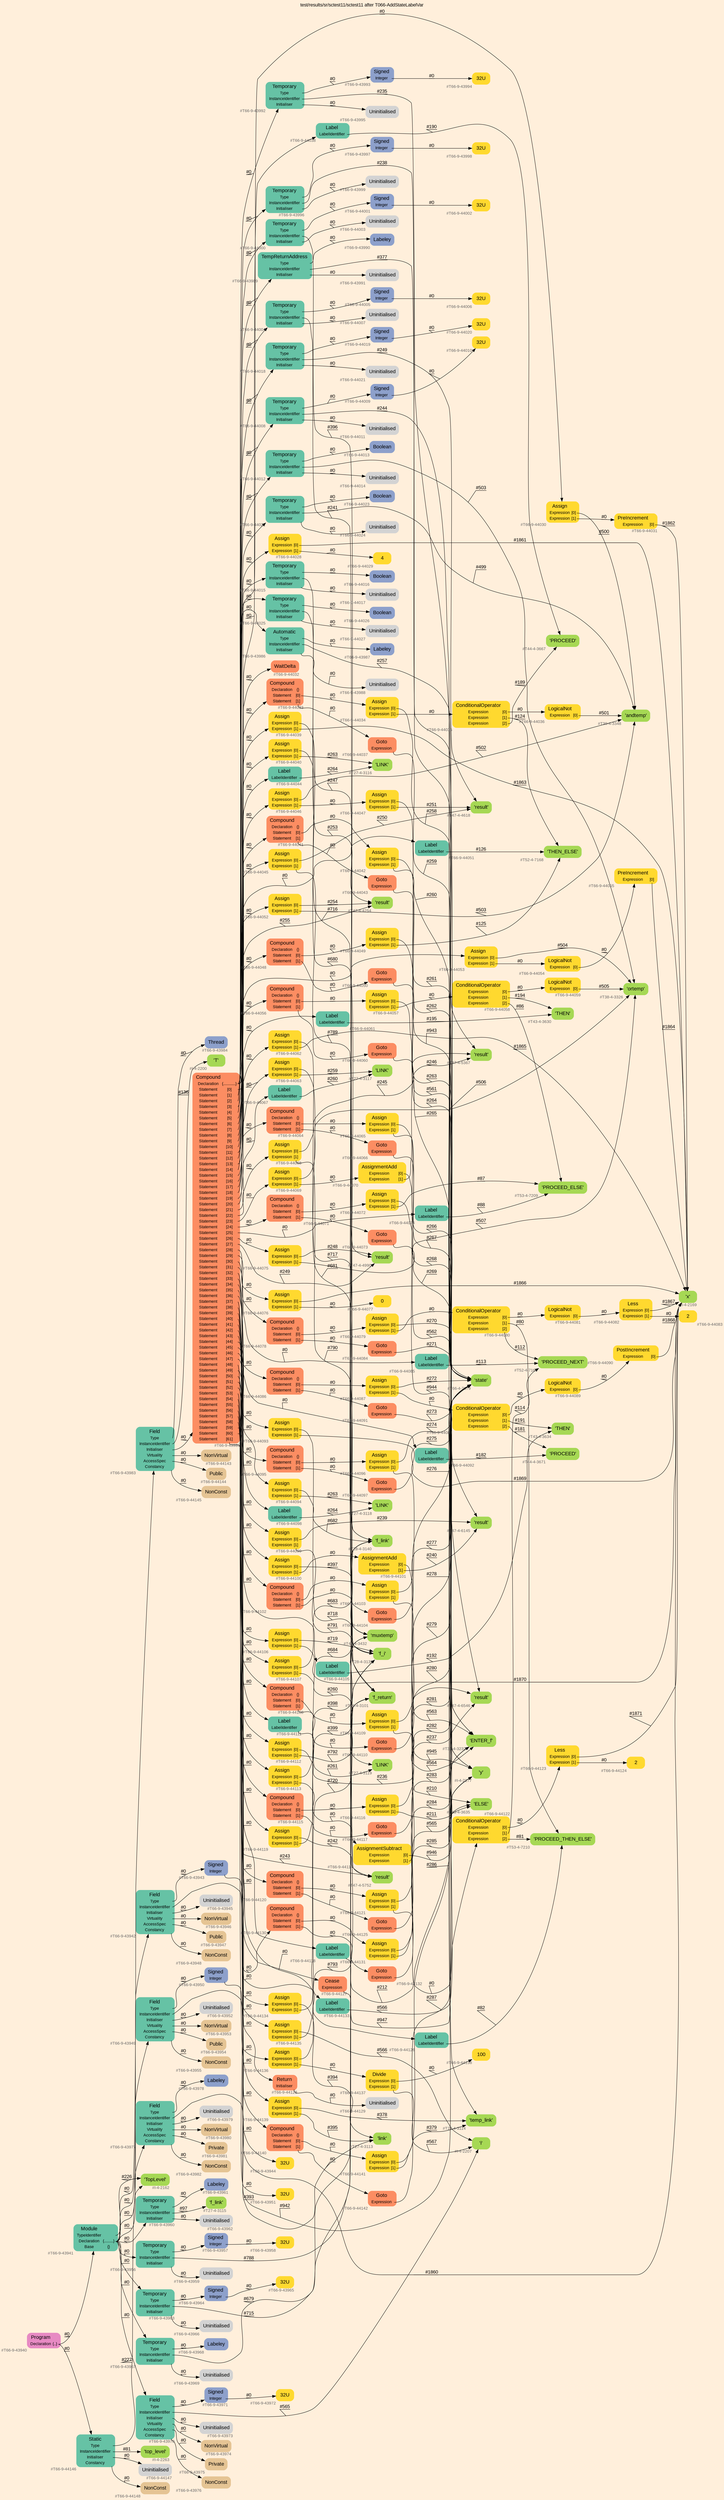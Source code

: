 digraph "test/results/sr/sctest11/sctest11 after T066-AddStateLabelVar" {
label = "test/results/sr/sctest11/sctest11 after T066-AddStateLabelVar"
labelloc = t
graph [
    rankdir = "LR"
    ranksep = 0.3
    bgcolor = antiquewhite1
    color = black
    fontcolor = black
    fontname = "Arial"
];
node [
    fontname = "Arial"
];
edge [
    fontname = "Arial"
];

// -------------------- node figure --------------------
// -------- block #T66-9-43940 ----------
"#T66-9-43940" [
    fillcolor = "/set28/4"
    xlabel = "#T66-9-43940"
    fontsize = "12"
    fontcolor = grey40
    shape = "plaintext"
    label = <<TABLE BORDER="0" CELLBORDER="0" CELLSPACING="0">
     <TR><TD><FONT COLOR="black" POINT-SIZE="15">Program</FONT></TD></TR>
     <TR><TD><FONT COLOR="black" POINT-SIZE="12">Declaration</FONT></TD><TD PORT="port0"><FONT COLOR="black" POINT-SIZE="12">{..}</FONT></TD></TR>
    </TABLE>>
    style = "rounded,filled"
];

// -------- block #T66-9-43941 ----------
"#T66-9-43941" [
    fillcolor = "/set28/1"
    xlabel = "#T66-9-43941"
    fontsize = "12"
    fontcolor = grey40
    shape = "plaintext"
    label = <<TABLE BORDER="0" CELLBORDER="0" CELLSPACING="0">
     <TR><TD><FONT COLOR="black" POINT-SIZE="15">Module</FONT></TD></TR>
     <TR><TD><FONT COLOR="black" POINT-SIZE="12">TypeIdentifier</FONT></TD><TD PORT="port0"></TD></TR>
     <TR><TD><FONT COLOR="black" POINT-SIZE="12">Declaration</FONT></TD><TD PORT="port1"><FONT COLOR="black" POINT-SIZE="12">{.........}</FONT></TD></TR>
     <TR><TD><FONT COLOR="black" POINT-SIZE="12">Base</FONT></TD><TD PORT="port2"><FONT COLOR="black" POINT-SIZE="12">{}</FONT></TD></TR>
    </TABLE>>
    style = "rounded,filled"
];

// -------- block #I-4-2162 ----------
"#I-4-2162" [
    fillcolor = "/set28/5"
    xlabel = "#I-4-2162"
    fontsize = "12"
    fontcolor = grey40
    shape = "plaintext"
    label = <<TABLE BORDER="0" CELLBORDER="0" CELLSPACING="0">
     <TR><TD><FONT COLOR="black" POINT-SIZE="15">'TopLevel'</FONT></TD></TR>
    </TABLE>>
    style = "rounded,filled"
];

// -------- block #T66-9-43942 ----------
"#T66-9-43942" [
    fillcolor = "/set28/1"
    xlabel = "#T66-9-43942"
    fontsize = "12"
    fontcolor = grey40
    shape = "plaintext"
    label = <<TABLE BORDER="0" CELLBORDER="0" CELLSPACING="0">
     <TR><TD><FONT COLOR="black" POINT-SIZE="15">Field</FONT></TD></TR>
     <TR><TD><FONT COLOR="black" POINT-SIZE="12">Type</FONT></TD><TD PORT="port0"></TD></TR>
     <TR><TD><FONT COLOR="black" POINT-SIZE="12">InstanceIdentifier</FONT></TD><TD PORT="port1"></TD></TR>
     <TR><TD><FONT COLOR="black" POINT-SIZE="12">Initialiser</FONT></TD><TD PORT="port2"></TD></TR>
     <TR><TD><FONT COLOR="black" POINT-SIZE="12">Virtuality</FONT></TD><TD PORT="port3"></TD></TR>
     <TR><TD><FONT COLOR="black" POINT-SIZE="12">AccessSpec</FONT></TD><TD PORT="port4"></TD></TR>
     <TR><TD><FONT COLOR="black" POINT-SIZE="12">Constancy</FONT></TD><TD PORT="port5"></TD></TR>
    </TABLE>>
    style = "rounded,filled"
];

// -------- block #T66-9-43943 ----------
"#T66-9-43943" [
    fillcolor = "/set28/3"
    xlabel = "#T66-9-43943"
    fontsize = "12"
    fontcolor = grey40
    shape = "plaintext"
    label = <<TABLE BORDER="0" CELLBORDER="0" CELLSPACING="0">
     <TR><TD><FONT COLOR="black" POINT-SIZE="15">Signed</FONT></TD></TR>
     <TR><TD><FONT COLOR="black" POINT-SIZE="12">Integer</FONT></TD><TD PORT="port0"></TD></TR>
    </TABLE>>
    style = "rounded,filled"
];

// -------- block #T66-9-43944 ----------
"#T66-9-43944" [
    fillcolor = "/set28/6"
    xlabel = "#T66-9-43944"
    fontsize = "12"
    fontcolor = grey40
    shape = "plaintext"
    label = <<TABLE BORDER="0" CELLBORDER="0" CELLSPACING="0">
     <TR><TD><FONT COLOR="black" POINT-SIZE="15">32U</FONT></TD></TR>
    </TABLE>>
    style = "rounded,filled"
];

// -------- block #I-4-2169 ----------
"#I-4-2169" [
    fillcolor = "/set28/5"
    xlabel = "#I-4-2169"
    fontsize = "12"
    fontcolor = grey40
    shape = "plaintext"
    label = <<TABLE BORDER="0" CELLBORDER="0" CELLSPACING="0">
     <TR><TD><FONT COLOR="black" POINT-SIZE="15">'x'</FONT></TD></TR>
    </TABLE>>
    style = "rounded,filled"
];

// -------- block #T66-9-43945 ----------
"#T66-9-43945" [
    xlabel = "#T66-9-43945"
    fontsize = "12"
    fontcolor = grey40
    shape = "plaintext"
    label = <<TABLE BORDER="0" CELLBORDER="0" CELLSPACING="0">
     <TR><TD><FONT COLOR="black" POINT-SIZE="15">Uninitialised</FONT></TD></TR>
    </TABLE>>
    style = "rounded,filled"
];

// -------- block #T66-9-43946 ----------
"#T66-9-43946" [
    fillcolor = "/set28/7"
    xlabel = "#T66-9-43946"
    fontsize = "12"
    fontcolor = grey40
    shape = "plaintext"
    label = <<TABLE BORDER="0" CELLBORDER="0" CELLSPACING="0">
     <TR><TD><FONT COLOR="black" POINT-SIZE="15">NonVirtual</FONT></TD></TR>
    </TABLE>>
    style = "rounded,filled"
];

// -------- block #T66-9-43947 ----------
"#T66-9-43947" [
    fillcolor = "/set28/7"
    xlabel = "#T66-9-43947"
    fontsize = "12"
    fontcolor = grey40
    shape = "plaintext"
    label = <<TABLE BORDER="0" CELLBORDER="0" CELLSPACING="0">
     <TR><TD><FONT COLOR="black" POINT-SIZE="15">Public</FONT></TD></TR>
    </TABLE>>
    style = "rounded,filled"
];

// -------- block #T66-9-43948 ----------
"#T66-9-43948" [
    fillcolor = "/set28/7"
    xlabel = "#T66-9-43948"
    fontsize = "12"
    fontcolor = grey40
    shape = "plaintext"
    label = <<TABLE BORDER="0" CELLBORDER="0" CELLSPACING="0">
     <TR><TD><FONT COLOR="black" POINT-SIZE="15">NonConst</FONT></TD></TR>
    </TABLE>>
    style = "rounded,filled"
];

// -------- block #T66-9-43949 ----------
"#T66-9-43949" [
    fillcolor = "/set28/1"
    xlabel = "#T66-9-43949"
    fontsize = "12"
    fontcolor = grey40
    shape = "plaintext"
    label = <<TABLE BORDER="0" CELLBORDER="0" CELLSPACING="0">
     <TR><TD><FONT COLOR="black" POINT-SIZE="15">Field</FONT></TD></TR>
     <TR><TD><FONT COLOR="black" POINT-SIZE="12">Type</FONT></TD><TD PORT="port0"></TD></TR>
     <TR><TD><FONT COLOR="black" POINT-SIZE="12">InstanceIdentifier</FONT></TD><TD PORT="port1"></TD></TR>
     <TR><TD><FONT COLOR="black" POINT-SIZE="12">Initialiser</FONT></TD><TD PORT="port2"></TD></TR>
     <TR><TD><FONT COLOR="black" POINT-SIZE="12">Virtuality</FONT></TD><TD PORT="port3"></TD></TR>
     <TR><TD><FONT COLOR="black" POINT-SIZE="12">AccessSpec</FONT></TD><TD PORT="port4"></TD></TR>
     <TR><TD><FONT COLOR="black" POINT-SIZE="12">Constancy</FONT></TD><TD PORT="port5"></TD></TR>
    </TABLE>>
    style = "rounded,filled"
];

// -------- block #T66-9-43950 ----------
"#T66-9-43950" [
    fillcolor = "/set28/3"
    xlabel = "#T66-9-43950"
    fontsize = "12"
    fontcolor = grey40
    shape = "plaintext"
    label = <<TABLE BORDER="0" CELLBORDER="0" CELLSPACING="0">
     <TR><TD><FONT COLOR="black" POINT-SIZE="15">Signed</FONT></TD></TR>
     <TR><TD><FONT COLOR="black" POINT-SIZE="12">Integer</FONT></TD><TD PORT="port0"></TD></TR>
    </TABLE>>
    style = "rounded,filled"
];

// -------- block #T66-9-43951 ----------
"#T66-9-43951" [
    fillcolor = "/set28/6"
    xlabel = "#T66-9-43951"
    fontsize = "12"
    fontcolor = grey40
    shape = "plaintext"
    label = <<TABLE BORDER="0" CELLBORDER="0" CELLSPACING="0">
     <TR><TD><FONT COLOR="black" POINT-SIZE="15">32U</FONT></TD></TR>
    </TABLE>>
    style = "rounded,filled"
];

// -------- block #I-4-2177 ----------
"#I-4-2177" [
    fillcolor = "/set28/5"
    xlabel = "#I-4-2177"
    fontsize = "12"
    fontcolor = grey40
    shape = "plaintext"
    label = <<TABLE BORDER="0" CELLBORDER="0" CELLSPACING="0">
     <TR><TD><FONT COLOR="black" POINT-SIZE="15">'y'</FONT></TD></TR>
    </TABLE>>
    style = "rounded,filled"
];

// -------- block #T66-9-43952 ----------
"#T66-9-43952" [
    xlabel = "#T66-9-43952"
    fontsize = "12"
    fontcolor = grey40
    shape = "plaintext"
    label = <<TABLE BORDER="0" CELLBORDER="0" CELLSPACING="0">
     <TR><TD><FONT COLOR="black" POINT-SIZE="15">Uninitialised</FONT></TD></TR>
    </TABLE>>
    style = "rounded,filled"
];

// -------- block #T66-9-43953 ----------
"#T66-9-43953" [
    fillcolor = "/set28/7"
    xlabel = "#T66-9-43953"
    fontsize = "12"
    fontcolor = grey40
    shape = "plaintext"
    label = <<TABLE BORDER="0" CELLBORDER="0" CELLSPACING="0">
     <TR><TD><FONT COLOR="black" POINT-SIZE="15">NonVirtual</FONT></TD></TR>
    </TABLE>>
    style = "rounded,filled"
];

// -------- block #T66-9-43954 ----------
"#T66-9-43954" [
    fillcolor = "/set28/7"
    xlabel = "#T66-9-43954"
    fontsize = "12"
    fontcolor = grey40
    shape = "plaintext"
    label = <<TABLE BORDER="0" CELLBORDER="0" CELLSPACING="0">
     <TR><TD><FONT COLOR="black" POINT-SIZE="15">Public</FONT></TD></TR>
    </TABLE>>
    style = "rounded,filled"
];

// -------- block #T66-9-43955 ----------
"#T66-9-43955" [
    fillcolor = "/set28/7"
    xlabel = "#T66-9-43955"
    fontsize = "12"
    fontcolor = grey40
    shape = "plaintext"
    label = <<TABLE BORDER="0" CELLBORDER="0" CELLSPACING="0">
     <TR><TD><FONT COLOR="black" POINT-SIZE="15">NonConst</FONT></TD></TR>
    </TABLE>>
    style = "rounded,filled"
];

// -------- block #T66-9-43956 ----------
"#T66-9-43956" [
    fillcolor = "/set28/1"
    xlabel = "#T66-9-43956"
    fontsize = "12"
    fontcolor = grey40
    shape = "plaintext"
    label = <<TABLE BORDER="0" CELLBORDER="0" CELLSPACING="0">
     <TR><TD><FONT COLOR="black" POINT-SIZE="15">Temporary</FONT></TD></TR>
     <TR><TD><FONT COLOR="black" POINT-SIZE="12">Type</FONT></TD><TD PORT="port0"></TD></TR>
     <TR><TD><FONT COLOR="black" POINT-SIZE="12">InstanceIdentifier</FONT></TD><TD PORT="port1"></TD></TR>
     <TR><TD><FONT COLOR="black" POINT-SIZE="12">Initialiser</FONT></TD><TD PORT="port2"></TD></TR>
    </TABLE>>
    style = "rounded,filled"
];

// -------- block #T66-9-43957 ----------
"#T66-9-43957" [
    fillcolor = "/set28/3"
    xlabel = "#T66-9-43957"
    fontsize = "12"
    fontcolor = grey40
    shape = "plaintext"
    label = <<TABLE BORDER="0" CELLBORDER="0" CELLSPACING="0">
     <TR><TD><FONT COLOR="black" POINT-SIZE="15">Signed</FONT></TD></TR>
     <TR><TD><FONT COLOR="black" POINT-SIZE="12">Integer</FONT></TD><TD PORT="port0"></TD></TR>
    </TABLE>>
    style = "rounded,filled"
];

// -------- block #T66-9-43958 ----------
"#T66-9-43958" [
    fillcolor = "/set28/6"
    xlabel = "#T66-9-43958"
    fontsize = "12"
    fontcolor = grey40
    shape = "plaintext"
    label = <<TABLE BORDER="0" CELLBORDER="0" CELLSPACING="0">
     <TR><TD><FONT COLOR="black" POINT-SIZE="15">32U</FONT></TD></TR>
    </TABLE>>
    style = "rounded,filled"
];

// -------- block #T26-4-3101 ----------
"#T26-4-3101" [
    fillcolor = "/set28/5"
    xlabel = "#T26-4-3101"
    fontsize = "12"
    fontcolor = grey40
    shape = "plaintext"
    label = <<TABLE BORDER="0" CELLBORDER="0" CELLSPACING="0">
     <TR><TD><FONT COLOR="black" POINT-SIZE="15">'f_return'</FONT></TD></TR>
    </TABLE>>
    style = "rounded,filled"
];

// -------- block #T66-9-43959 ----------
"#T66-9-43959" [
    xlabel = "#T66-9-43959"
    fontsize = "12"
    fontcolor = grey40
    shape = "plaintext"
    label = <<TABLE BORDER="0" CELLBORDER="0" CELLSPACING="0">
     <TR><TD><FONT COLOR="black" POINT-SIZE="15">Uninitialised</FONT></TD></TR>
    </TABLE>>
    style = "rounded,filled"
];

// -------- block #T66-9-43960 ----------
"#T66-9-43960" [
    fillcolor = "/set28/1"
    xlabel = "#T66-9-43960"
    fontsize = "12"
    fontcolor = grey40
    shape = "plaintext"
    label = <<TABLE BORDER="0" CELLBORDER="0" CELLSPACING="0">
     <TR><TD><FONT COLOR="black" POINT-SIZE="15">Temporary</FONT></TD></TR>
     <TR><TD><FONT COLOR="black" POINT-SIZE="12">Type</FONT></TD><TD PORT="port0"></TD></TR>
     <TR><TD><FONT COLOR="black" POINT-SIZE="12">InstanceIdentifier</FONT></TD><TD PORT="port1"></TD></TR>
     <TR><TD><FONT COLOR="black" POINT-SIZE="12">Initialiser</FONT></TD><TD PORT="port2"></TD></TR>
    </TABLE>>
    style = "rounded,filled"
];

// -------- block #T66-9-43961 ----------
"#T66-9-43961" [
    fillcolor = "/set28/3"
    xlabel = "#T66-9-43961"
    fontsize = "12"
    fontcolor = grey40
    shape = "plaintext"
    label = <<TABLE BORDER="0" CELLBORDER="0" CELLSPACING="0">
     <TR><TD><FONT COLOR="black" POINT-SIZE="15">Labeley</FONT></TD></TR>
    </TABLE>>
    style = "rounded,filled"
];

// -------- block #T27-4-3115 ----------
"#T27-4-3115" [
    fillcolor = "/set28/5"
    xlabel = "#T27-4-3115"
    fontsize = "12"
    fontcolor = grey40
    shape = "plaintext"
    label = <<TABLE BORDER="0" CELLBORDER="0" CELLSPACING="0">
     <TR><TD><FONT COLOR="black" POINT-SIZE="15">'f_link'</FONT></TD></TR>
    </TABLE>>
    style = "rounded,filled"
];

// -------- block #T66-9-43962 ----------
"#T66-9-43962" [
    xlabel = "#T66-9-43962"
    fontsize = "12"
    fontcolor = grey40
    shape = "plaintext"
    label = <<TABLE BORDER="0" CELLBORDER="0" CELLSPACING="0">
     <TR><TD><FONT COLOR="black" POINT-SIZE="15">Uninitialised</FONT></TD></TR>
    </TABLE>>
    style = "rounded,filled"
];

// -------- block #T66-9-43963 ----------
"#T66-9-43963" [
    fillcolor = "/set28/1"
    xlabel = "#T66-9-43963"
    fontsize = "12"
    fontcolor = grey40
    shape = "plaintext"
    label = <<TABLE BORDER="0" CELLBORDER="0" CELLSPACING="0">
     <TR><TD><FONT COLOR="black" POINT-SIZE="15">Temporary</FONT></TD></TR>
     <TR><TD><FONT COLOR="black" POINT-SIZE="12">Type</FONT></TD><TD PORT="port0"></TD></TR>
     <TR><TD><FONT COLOR="black" POINT-SIZE="12">InstanceIdentifier</FONT></TD><TD PORT="port1"></TD></TR>
     <TR><TD><FONT COLOR="black" POINT-SIZE="12">Initialiser</FONT></TD><TD PORT="port2"></TD></TR>
    </TABLE>>
    style = "rounded,filled"
];

// -------- block #T66-9-43964 ----------
"#T66-9-43964" [
    fillcolor = "/set28/3"
    xlabel = "#T66-9-43964"
    fontsize = "12"
    fontcolor = grey40
    shape = "plaintext"
    label = <<TABLE BORDER="0" CELLBORDER="0" CELLSPACING="0">
     <TR><TD><FONT COLOR="black" POINT-SIZE="15">Signed</FONT></TD></TR>
     <TR><TD><FONT COLOR="black" POINT-SIZE="12">Integer</FONT></TD><TD PORT="port0"></TD></TR>
    </TABLE>>
    style = "rounded,filled"
];

// -------- block #T66-9-43965 ----------
"#T66-9-43965" [
    fillcolor = "/set28/6"
    xlabel = "#T66-9-43965"
    fontsize = "12"
    fontcolor = grey40
    shape = "plaintext"
    label = <<TABLE BORDER="0" CELLBORDER="0" CELLSPACING="0">
     <TR><TD><FONT COLOR="black" POINT-SIZE="15">32U</FONT></TD></TR>
    </TABLE>>
    style = "rounded,filled"
];

// -------- block #T28-4-3139 ----------
"#T28-4-3139" [
    fillcolor = "/set28/5"
    xlabel = "#T28-4-3139"
    fontsize = "12"
    fontcolor = grey40
    shape = "plaintext"
    label = <<TABLE BORDER="0" CELLBORDER="0" CELLSPACING="0">
     <TR><TD><FONT COLOR="black" POINT-SIZE="15">'f_i'</FONT></TD></TR>
    </TABLE>>
    style = "rounded,filled"
];

// -------- block #T66-9-43966 ----------
"#T66-9-43966" [
    xlabel = "#T66-9-43966"
    fontsize = "12"
    fontcolor = grey40
    shape = "plaintext"
    label = <<TABLE BORDER="0" CELLBORDER="0" CELLSPACING="0">
     <TR><TD><FONT COLOR="black" POINT-SIZE="15">Uninitialised</FONT></TD></TR>
    </TABLE>>
    style = "rounded,filled"
];

// -------- block #T66-9-43967 ----------
"#T66-9-43967" [
    fillcolor = "/set28/1"
    xlabel = "#T66-9-43967"
    fontsize = "12"
    fontcolor = grey40
    shape = "plaintext"
    label = <<TABLE BORDER="0" CELLBORDER="0" CELLSPACING="0">
     <TR><TD><FONT COLOR="black" POINT-SIZE="15">Temporary</FONT></TD></TR>
     <TR><TD><FONT COLOR="black" POINT-SIZE="12">Type</FONT></TD><TD PORT="port0"></TD></TR>
     <TR><TD><FONT COLOR="black" POINT-SIZE="12">InstanceIdentifier</FONT></TD><TD PORT="port1"></TD></TR>
     <TR><TD><FONT COLOR="black" POINT-SIZE="12">Initialiser</FONT></TD><TD PORT="port2"></TD></TR>
    </TABLE>>
    style = "rounded,filled"
];

// -------- block #T66-9-43968 ----------
"#T66-9-43968" [
    fillcolor = "/set28/3"
    xlabel = "#T66-9-43968"
    fontsize = "12"
    fontcolor = grey40
    shape = "plaintext"
    label = <<TABLE BORDER="0" CELLBORDER="0" CELLSPACING="0">
     <TR><TD><FONT COLOR="black" POINT-SIZE="15">Labeley</FONT></TD></TR>
    </TABLE>>
    style = "rounded,filled"
];

// -------- block #T28-4-3140 ----------
"#T28-4-3140" [
    fillcolor = "/set28/5"
    xlabel = "#T28-4-3140"
    fontsize = "12"
    fontcolor = grey40
    shape = "plaintext"
    label = <<TABLE BORDER="0" CELLBORDER="0" CELLSPACING="0">
     <TR><TD><FONT COLOR="black" POINT-SIZE="15">'f_link'</FONT></TD></TR>
    </TABLE>>
    style = "rounded,filled"
];

// -------- block #T66-9-43969 ----------
"#T66-9-43969" [
    xlabel = "#T66-9-43969"
    fontsize = "12"
    fontcolor = grey40
    shape = "plaintext"
    label = <<TABLE BORDER="0" CELLBORDER="0" CELLSPACING="0">
     <TR><TD><FONT COLOR="black" POINT-SIZE="15">Uninitialised</FONT></TD></TR>
    </TABLE>>
    style = "rounded,filled"
];

// -------- block #T66-9-43970 ----------
"#T66-9-43970" [
    fillcolor = "/set28/1"
    xlabel = "#T66-9-43970"
    fontsize = "12"
    fontcolor = grey40
    shape = "plaintext"
    label = <<TABLE BORDER="0" CELLBORDER="0" CELLSPACING="0">
     <TR><TD><FONT COLOR="black" POINT-SIZE="15">Field</FONT></TD></TR>
     <TR><TD><FONT COLOR="black" POINT-SIZE="12">Type</FONT></TD><TD PORT="port0"></TD></TR>
     <TR><TD><FONT COLOR="black" POINT-SIZE="12">InstanceIdentifier</FONT></TD><TD PORT="port1"></TD></TR>
     <TR><TD><FONT COLOR="black" POINT-SIZE="12">Initialiser</FONT></TD><TD PORT="port2"></TD></TR>
     <TR><TD><FONT COLOR="black" POINT-SIZE="12">Virtuality</FONT></TD><TD PORT="port3"></TD></TR>
     <TR><TD><FONT COLOR="black" POINT-SIZE="12">AccessSpec</FONT></TD><TD PORT="port4"></TD></TR>
     <TR><TD><FONT COLOR="black" POINT-SIZE="12">Constancy</FONT></TD><TD PORT="port5"></TD></TR>
    </TABLE>>
    style = "rounded,filled"
];

// -------- block #T66-9-43971 ----------
"#T66-9-43971" [
    fillcolor = "/set28/3"
    xlabel = "#T66-9-43971"
    fontsize = "12"
    fontcolor = grey40
    shape = "plaintext"
    label = <<TABLE BORDER="0" CELLBORDER="0" CELLSPACING="0">
     <TR><TD><FONT COLOR="black" POINT-SIZE="15">Signed</FONT></TD></TR>
     <TR><TD><FONT COLOR="black" POINT-SIZE="12">Integer</FONT></TD><TD PORT="port0"></TD></TR>
    </TABLE>>
    style = "rounded,filled"
];

// -------- block #T66-9-43972 ----------
"#T66-9-43972" [
    fillcolor = "/set28/6"
    xlabel = "#T66-9-43972"
    fontsize = "12"
    fontcolor = grey40
    shape = "plaintext"
    label = <<TABLE BORDER="0" CELLBORDER="0" CELLSPACING="0">
     <TR><TD><FONT COLOR="black" POINT-SIZE="15">32U</FONT></TD></TR>
    </TABLE>>
    style = "rounded,filled"
];

// -------- block #I-4-2207 ----------
"#I-4-2207" [
    fillcolor = "/set28/5"
    xlabel = "#I-4-2207"
    fontsize = "12"
    fontcolor = grey40
    shape = "plaintext"
    label = <<TABLE BORDER="0" CELLBORDER="0" CELLSPACING="0">
     <TR><TD><FONT COLOR="black" POINT-SIZE="15">'i'</FONT></TD></TR>
    </TABLE>>
    style = "rounded,filled"
];

// -------- block #T66-9-43973 ----------
"#T66-9-43973" [
    xlabel = "#T66-9-43973"
    fontsize = "12"
    fontcolor = grey40
    shape = "plaintext"
    label = <<TABLE BORDER="0" CELLBORDER="0" CELLSPACING="0">
     <TR><TD><FONT COLOR="black" POINT-SIZE="15">Uninitialised</FONT></TD></TR>
    </TABLE>>
    style = "rounded,filled"
];

// -------- block #T66-9-43974 ----------
"#T66-9-43974" [
    fillcolor = "/set28/7"
    xlabel = "#T66-9-43974"
    fontsize = "12"
    fontcolor = grey40
    shape = "plaintext"
    label = <<TABLE BORDER="0" CELLBORDER="0" CELLSPACING="0">
     <TR><TD><FONT COLOR="black" POINT-SIZE="15">NonVirtual</FONT></TD></TR>
    </TABLE>>
    style = "rounded,filled"
];

// -------- block #T66-9-43975 ----------
"#T66-9-43975" [
    fillcolor = "/set28/7"
    xlabel = "#T66-9-43975"
    fontsize = "12"
    fontcolor = grey40
    shape = "plaintext"
    label = <<TABLE BORDER="0" CELLBORDER="0" CELLSPACING="0">
     <TR><TD><FONT COLOR="black" POINT-SIZE="15">Private</FONT></TD></TR>
    </TABLE>>
    style = "rounded,filled"
];

// -------- block #T66-9-43976 ----------
"#T66-9-43976" [
    fillcolor = "/set28/7"
    xlabel = "#T66-9-43976"
    fontsize = "12"
    fontcolor = grey40
    shape = "plaintext"
    label = <<TABLE BORDER="0" CELLBORDER="0" CELLSPACING="0">
     <TR><TD><FONT COLOR="black" POINT-SIZE="15">NonConst</FONT></TD></TR>
    </TABLE>>
    style = "rounded,filled"
];

// -------- block #T66-9-43977 ----------
"#T66-9-43977" [
    fillcolor = "/set28/1"
    xlabel = "#T66-9-43977"
    fontsize = "12"
    fontcolor = grey40
    shape = "plaintext"
    label = <<TABLE BORDER="0" CELLBORDER="0" CELLSPACING="0">
     <TR><TD><FONT COLOR="black" POINT-SIZE="15">Field</FONT></TD></TR>
     <TR><TD><FONT COLOR="black" POINT-SIZE="12">Type</FONT></TD><TD PORT="port0"></TD></TR>
     <TR><TD><FONT COLOR="black" POINT-SIZE="12">InstanceIdentifier</FONT></TD><TD PORT="port1"></TD></TR>
     <TR><TD><FONT COLOR="black" POINT-SIZE="12">Initialiser</FONT></TD><TD PORT="port2"></TD></TR>
     <TR><TD><FONT COLOR="black" POINT-SIZE="12">Virtuality</FONT></TD><TD PORT="port3"></TD></TR>
     <TR><TD><FONT COLOR="black" POINT-SIZE="12">AccessSpec</FONT></TD><TD PORT="port4"></TD></TR>
     <TR><TD><FONT COLOR="black" POINT-SIZE="12">Constancy</FONT></TD><TD PORT="port5"></TD></TR>
    </TABLE>>
    style = "rounded,filled"
];

// -------- block #T66-9-43978 ----------
"#T66-9-43978" [
    fillcolor = "/set28/3"
    xlabel = "#T66-9-43978"
    fontsize = "12"
    fontcolor = grey40
    shape = "plaintext"
    label = <<TABLE BORDER="0" CELLBORDER="0" CELLSPACING="0">
     <TR><TD><FONT COLOR="black" POINT-SIZE="15">Labeley</FONT></TD></TR>
    </TABLE>>
    style = "rounded,filled"
];

// -------- block #T27-4-3113 ----------
"#T27-4-3113" [
    fillcolor = "/set28/5"
    xlabel = "#T27-4-3113"
    fontsize = "12"
    fontcolor = grey40
    shape = "plaintext"
    label = <<TABLE BORDER="0" CELLBORDER="0" CELLSPACING="0">
     <TR><TD><FONT COLOR="black" POINT-SIZE="15">'link'</FONT></TD></TR>
    </TABLE>>
    style = "rounded,filled"
];

// -------- block #T66-9-43979 ----------
"#T66-9-43979" [
    xlabel = "#T66-9-43979"
    fontsize = "12"
    fontcolor = grey40
    shape = "plaintext"
    label = <<TABLE BORDER="0" CELLBORDER="0" CELLSPACING="0">
     <TR><TD><FONT COLOR="black" POINT-SIZE="15">Uninitialised</FONT></TD></TR>
    </TABLE>>
    style = "rounded,filled"
];

// -------- block #T66-9-43980 ----------
"#T66-9-43980" [
    fillcolor = "/set28/7"
    xlabel = "#T66-9-43980"
    fontsize = "12"
    fontcolor = grey40
    shape = "plaintext"
    label = <<TABLE BORDER="0" CELLBORDER="0" CELLSPACING="0">
     <TR><TD><FONT COLOR="black" POINT-SIZE="15">NonVirtual</FONT></TD></TR>
    </TABLE>>
    style = "rounded,filled"
];

// -------- block #T66-9-43981 ----------
"#T66-9-43981" [
    fillcolor = "/set28/7"
    xlabel = "#T66-9-43981"
    fontsize = "12"
    fontcolor = grey40
    shape = "plaintext"
    label = <<TABLE BORDER="0" CELLBORDER="0" CELLSPACING="0">
     <TR><TD><FONT COLOR="black" POINT-SIZE="15">Private</FONT></TD></TR>
    </TABLE>>
    style = "rounded,filled"
];

// -------- block #T66-9-43982 ----------
"#T66-9-43982" [
    fillcolor = "/set28/7"
    xlabel = "#T66-9-43982"
    fontsize = "12"
    fontcolor = grey40
    shape = "plaintext"
    label = <<TABLE BORDER="0" CELLBORDER="0" CELLSPACING="0">
     <TR><TD><FONT COLOR="black" POINT-SIZE="15">NonConst</FONT></TD></TR>
    </TABLE>>
    style = "rounded,filled"
];

// -------- block #T66-9-43983 ----------
"#T66-9-43983" [
    fillcolor = "/set28/1"
    xlabel = "#T66-9-43983"
    fontsize = "12"
    fontcolor = grey40
    shape = "plaintext"
    label = <<TABLE BORDER="0" CELLBORDER="0" CELLSPACING="0">
     <TR><TD><FONT COLOR="black" POINT-SIZE="15">Field</FONT></TD></TR>
     <TR><TD><FONT COLOR="black" POINT-SIZE="12">Type</FONT></TD><TD PORT="port0"></TD></TR>
     <TR><TD><FONT COLOR="black" POINT-SIZE="12">InstanceIdentifier</FONT></TD><TD PORT="port1"></TD></TR>
     <TR><TD><FONT COLOR="black" POINT-SIZE="12">Initialiser</FONT></TD><TD PORT="port2"></TD></TR>
     <TR><TD><FONT COLOR="black" POINT-SIZE="12">Virtuality</FONT></TD><TD PORT="port3"></TD></TR>
     <TR><TD><FONT COLOR="black" POINT-SIZE="12">AccessSpec</FONT></TD><TD PORT="port4"></TD></TR>
     <TR><TD><FONT COLOR="black" POINT-SIZE="12">Constancy</FONT></TD><TD PORT="port5"></TD></TR>
    </TABLE>>
    style = "rounded,filled"
];

// -------- block #T66-9-43984 ----------
"#T66-9-43984" [
    fillcolor = "/set28/3"
    xlabel = "#T66-9-43984"
    fontsize = "12"
    fontcolor = grey40
    shape = "plaintext"
    label = <<TABLE BORDER="0" CELLBORDER="0" CELLSPACING="0">
     <TR><TD><FONT COLOR="black" POINT-SIZE="15">Thread</FONT></TD></TR>
    </TABLE>>
    style = "rounded,filled"
];

// -------- block #I-4-2200 ----------
"#I-4-2200" [
    fillcolor = "/set28/5"
    xlabel = "#I-4-2200"
    fontsize = "12"
    fontcolor = grey40
    shape = "plaintext"
    label = <<TABLE BORDER="0" CELLBORDER="0" CELLSPACING="0">
     <TR><TD><FONT COLOR="black" POINT-SIZE="15">'T'</FONT></TD></TR>
    </TABLE>>
    style = "rounded,filled"
];

// -------- block #T66-9-43985 ----------
"#T66-9-43985" [
    fillcolor = "/set28/2"
    xlabel = "#T66-9-43985"
    fontsize = "12"
    fontcolor = grey40
    shape = "plaintext"
    label = <<TABLE BORDER="0" CELLBORDER="0" CELLSPACING="0">
     <TR><TD><FONT COLOR="black" POINT-SIZE="15">Compound</FONT></TD></TR>
     <TR><TD><FONT COLOR="black" POINT-SIZE="12">Declaration</FONT></TD><TD PORT="port0"><FONT COLOR="black" POINT-SIZE="12">{............}</FONT></TD></TR>
     <TR><TD><FONT COLOR="black" POINT-SIZE="12">Statement</FONT></TD><TD PORT="port1"><FONT COLOR="black" POINT-SIZE="12">[0]</FONT></TD></TR>
     <TR><TD><FONT COLOR="black" POINT-SIZE="12">Statement</FONT></TD><TD PORT="port2"><FONT COLOR="black" POINT-SIZE="12">[1]</FONT></TD></TR>
     <TR><TD><FONT COLOR="black" POINT-SIZE="12">Statement</FONT></TD><TD PORT="port3"><FONT COLOR="black" POINT-SIZE="12">[2]</FONT></TD></TR>
     <TR><TD><FONT COLOR="black" POINT-SIZE="12">Statement</FONT></TD><TD PORT="port4"><FONT COLOR="black" POINT-SIZE="12">[3]</FONT></TD></TR>
     <TR><TD><FONT COLOR="black" POINT-SIZE="12">Statement</FONT></TD><TD PORT="port5"><FONT COLOR="black" POINT-SIZE="12">[4]</FONT></TD></TR>
     <TR><TD><FONT COLOR="black" POINT-SIZE="12">Statement</FONT></TD><TD PORT="port6"><FONT COLOR="black" POINT-SIZE="12">[5]</FONT></TD></TR>
     <TR><TD><FONT COLOR="black" POINT-SIZE="12">Statement</FONT></TD><TD PORT="port7"><FONT COLOR="black" POINT-SIZE="12">[6]</FONT></TD></TR>
     <TR><TD><FONT COLOR="black" POINT-SIZE="12">Statement</FONT></TD><TD PORT="port8"><FONT COLOR="black" POINT-SIZE="12">[7]</FONT></TD></TR>
     <TR><TD><FONT COLOR="black" POINT-SIZE="12">Statement</FONT></TD><TD PORT="port9"><FONT COLOR="black" POINT-SIZE="12">[8]</FONT></TD></TR>
     <TR><TD><FONT COLOR="black" POINT-SIZE="12">Statement</FONT></TD><TD PORT="port10"><FONT COLOR="black" POINT-SIZE="12">[9]</FONT></TD></TR>
     <TR><TD><FONT COLOR="black" POINT-SIZE="12">Statement</FONT></TD><TD PORT="port11"><FONT COLOR="black" POINT-SIZE="12">[10]</FONT></TD></TR>
     <TR><TD><FONT COLOR="black" POINT-SIZE="12">Statement</FONT></TD><TD PORT="port12"><FONT COLOR="black" POINT-SIZE="12">[11]</FONT></TD></TR>
     <TR><TD><FONT COLOR="black" POINT-SIZE="12">Statement</FONT></TD><TD PORT="port13"><FONT COLOR="black" POINT-SIZE="12">[12]</FONT></TD></TR>
     <TR><TD><FONT COLOR="black" POINT-SIZE="12">Statement</FONT></TD><TD PORT="port14"><FONT COLOR="black" POINT-SIZE="12">[13]</FONT></TD></TR>
     <TR><TD><FONT COLOR="black" POINT-SIZE="12">Statement</FONT></TD><TD PORT="port15"><FONT COLOR="black" POINT-SIZE="12">[14]</FONT></TD></TR>
     <TR><TD><FONT COLOR="black" POINT-SIZE="12">Statement</FONT></TD><TD PORT="port16"><FONT COLOR="black" POINT-SIZE="12">[15]</FONT></TD></TR>
     <TR><TD><FONT COLOR="black" POINT-SIZE="12">Statement</FONT></TD><TD PORT="port17"><FONT COLOR="black" POINT-SIZE="12">[16]</FONT></TD></TR>
     <TR><TD><FONT COLOR="black" POINT-SIZE="12">Statement</FONT></TD><TD PORT="port18"><FONT COLOR="black" POINT-SIZE="12">[17]</FONT></TD></TR>
     <TR><TD><FONT COLOR="black" POINT-SIZE="12">Statement</FONT></TD><TD PORT="port19"><FONT COLOR="black" POINT-SIZE="12">[18]</FONT></TD></TR>
     <TR><TD><FONT COLOR="black" POINT-SIZE="12">Statement</FONT></TD><TD PORT="port20"><FONT COLOR="black" POINT-SIZE="12">[19]</FONT></TD></TR>
     <TR><TD><FONT COLOR="black" POINT-SIZE="12">Statement</FONT></TD><TD PORT="port21"><FONT COLOR="black" POINT-SIZE="12">[20]</FONT></TD></TR>
     <TR><TD><FONT COLOR="black" POINT-SIZE="12">Statement</FONT></TD><TD PORT="port22"><FONT COLOR="black" POINT-SIZE="12">[21]</FONT></TD></TR>
     <TR><TD><FONT COLOR="black" POINT-SIZE="12">Statement</FONT></TD><TD PORT="port23"><FONT COLOR="black" POINT-SIZE="12">[22]</FONT></TD></TR>
     <TR><TD><FONT COLOR="black" POINT-SIZE="12">Statement</FONT></TD><TD PORT="port24"><FONT COLOR="black" POINT-SIZE="12">[23]</FONT></TD></TR>
     <TR><TD><FONT COLOR="black" POINT-SIZE="12">Statement</FONT></TD><TD PORT="port25"><FONT COLOR="black" POINT-SIZE="12">[24]</FONT></TD></TR>
     <TR><TD><FONT COLOR="black" POINT-SIZE="12">Statement</FONT></TD><TD PORT="port26"><FONT COLOR="black" POINT-SIZE="12">[25]</FONT></TD></TR>
     <TR><TD><FONT COLOR="black" POINT-SIZE="12">Statement</FONT></TD><TD PORT="port27"><FONT COLOR="black" POINT-SIZE="12">[26]</FONT></TD></TR>
     <TR><TD><FONT COLOR="black" POINT-SIZE="12">Statement</FONT></TD><TD PORT="port28"><FONT COLOR="black" POINT-SIZE="12">[27]</FONT></TD></TR>
     <TR><TD><FONT COLOR="black" POINT-SIZE="12">Statement</FONT></TD><TD PORT="port29"><FONT COLOR="black" POINT-SIZE="12">[28]</FONT></TD></TR>
     <TR><TD><FONT COLOR="black" POINT-SIZE="12">Statement</FONT></TD><TD PORT="port30"><FONT COLOR="black" POINT-SIZE="12">[29]</FONT></TD></TR>
     <TR><TD><FONT COLOR="black" POINT-SIZE="12">Statement</FONT></TD><TD PORT="port31"><FONT COLOR="black" POINT-SIZE="12">[30]</FONT></TD></TR>
     <TR><TD><FONT COLOR="black" POINT-SIZE="12">Statement</FONT></TD><TD PORT="port32"><FONT COLOR="black" POINT-SIZE="12">[31]</FONT></TD></TR>
     <TR><TD><FONT COLOR="black" POINT-SIZE="12">Statement</FONT></TD><TD PORT="port33"><FONT COLOR="black" POINT-SIZE="12">[32]</FONT></TD></TR>
     <TR><TD><FONT COLOR="black" POINT-SIZE="12">Statement</FONT></TD><TD PORT="port34"><FONT COLOR="black" POINT-SIZE="12">[33]</FONT></TD></TR>
     <TR><TD><FONT COLOR="black" POINT-SIZE="12">Statement</FONT></TD><TD PORT="port35"><FONT COLOR="black" POINT-SIZE="12">[34]</FONT></TD></TR>
     <TR><TD><FONT COLOR="black" POINT-SIZE="12">Statement</FONT></TD><TD PORT="port36"><FONT COLOR="black" POINT-SIZE="12">[35]</FONT></TD></TR>
     <TR><TD><FONT COLOR="black" POINT-SIZE="12">Statement</FONT></TD><TD PORT="port37"><FONT COLOR="black" POINT-SIZE="12">[36]</FONT></TD></TR>
     <TR><TD><FONT COLOR="black" POINT-SIZE="12">Statement</FONT></TD><TD PORT="port38"><FONT COLOR="black" POINT-SIZE="12">[37]</FONT></TD></TR>
     <TR><TD><FONT COLOR="black" POINT-SIZE="12">Statement</FONT></TD><TD PORT="port39"><FONT COLOR="black" POINT-SIZE="12">[38]</FONT></TD></TR>
     <TR><TD><FONT COLOR="black" POINT-SIZE="12">Statement</FONT></TD><TD PORT="port40"><FONT COLOR="black" POINT-SIZE="12">[39]</FONT></TD></TR>
     <TR><TD><FONT COLOR="black" POINT-SIZE="12">Statement</FONT></TD><TD PORT="port41"><FONT COLOR="black" POINT-SIZE="12">[40]</FONT></TD></TR>
     <TR><TD><FONT COLOR="black" POINT-SIZE="12">Statement</FONT></TD><TD PORT="port42"><FONT COLOR="black" POINT-SIZE="12">[41]</FONT></TD></TR>
     <TR><TD><FONT COLOR="black" POINT-SIZE="12">Statement</FONT></TD><TD PORT="port43"><FONT COLOR="black" POINT-SIZE="12">[42]</FONT></TD></TR>
     <TR><TD><FONT COLOR="black" POINT-SIZE="12">Statement</FONT></TD><TD PORT="port44"><FONT COLOR="black" POINT-SIZE="12">[43]</FONT></TD></TR>
     <TR><TD><FONT COLOR="black" POINT-SIZE="12">Statement</FONT></TD><TD PORT="port45"><FONT COLOR="black" POINT-SIZE="12">[44]</FONT></TD></TR>
     <TR><TD><FONT COLOR="black" POINT-SIZE="12">Statement</FONT></TD><TD PORT="port46"><FONT COLOR="black" POINT-SIZE="12">[45]</FONT></TD></TR>
     <TR><TD><FONT COLOR="black" POINT-SIZE="12">Statement</FONT></TD><TD PORT="port47"><FONT COLOR="black" POINT-SIZE="12">[46]</FONT></TD></TR>
     <TR><TD><FONT COLOR="black" POINT-SIZE="12">Statement</FONT></TD><TD PORT="port48"><FONT COLOR="black" POINT-SIZE="12">[47]</FONT></TD></TR>
     <TR><TD><FONT COLOR="black" POINT-SIZE="12">Statement</FONT></TD><TD PORT="port49"><FONT COLOR="black" POINT-SIZE="12">[48]</FONT></TD></TR>
     <TR><TD><FONT COLOR="black" POINT-SIZE="12">Statement</FONT></TD><TD PORT="port50"><FONT COLOR="black" POINT-SIZE="12">[49]</FONT></TD></TR>
     <TR><TD><FONT COLOR="black" POINT-SIZE="12">Statement</FONT></TD><TD PORT="port51"><FONT COLOR="black" POINT-SIZE="12">[50]</FONT></TD></TR>
     <TR><TD><FONT COLOR="black" POINT-SIZE="12">Statement</FONT></TD><TD PORT="port52"><FONT COLOR="black" POINT-SIZE="12">[51]</FONT></TD></TR>
     <TR><TD><FONT COLOR="black" POINT-SIZE="12">Statement</FONT></TD><TD PORT="port53"><FONT COLOR="black" POINT-SIZE="12">[52]</FONT></TD></TR>
     <TR><TD><FONT COLOR="black" POINT-SIZE="12">Statement</FONT></TD><TD PORT="port54"><FONT COLOR="black" POINT-SIZE="12">[53]</FONT></TD></TR>
     <TR><TD><FONT COLOR="black" POINT-SIZE="12">Statement</FONT></TD><TD PORT="port55"><FONT COLOR="black" POINT-SIZE="12">[54]</FONT></TD></TR>
     <TR><TD><FONT COLOR="black" POINT-SIZE="12">Statement</FONT></TD><TD PORT="port56"><FONT COLOR="black" POINT-SIZE="12">[55]</FONT></TD></TR>
     <TR><TD><FONT COLOR="black" POINT-SIZE="12">Statement</FONT></TD><TD PORT="port57"><FONT COLOR="black" POINT-SIZE="12">[56]</FONT></TD></TR>
     <TR><TD><FONT COLOR="black" POINT-SIZE="12">Statement</FONT></TD><TD PORT="port58"><FONT COLOR="black" POINT-SIZE="12">[57]</FONT></TD></TR>
     <TR><TD><FONT COLOR="black" POINT-SIZE="12">Statement</FONT></TD><TD PORT="port59"><FONT COLOR="black" POINT-SIZE="12">[58]</FONT></TD></TR>
     <TR><TD><FONT COLOR="black" POINT-SIZE="12">Statement</FONT></TD><TD PORT="port60"><FONT COLOR="black" POINT-SIZE="12">[59]</FONT></TD></TR>
     <TR><TD><FONT COLOR="black" POINT-SIZE="12">Statement</FONT></TD><TD PORT="port61"><FONT COLOR="black" POINT-SIZE="12">[60]</FONT></TD></TR>
     <TR><TD><FONT COLOR="black" POINT-SIZE="12">Statement</FONT></TD><TD PORT="port62"><FONT COLOR="black" POINT-SIZE="12">[61]</FONT></TD></TR>
    </TABLE>>
    style = "rounded,filled"
];

// -------- block #T66-9-43986 ----------
"#T66-9-43986" [
    fillcolor = "/set28/1"
    xlabel = "#T66-9-43986"
    fontsize = "12"
    fontcolor = grey40
    shape = "plaintext"
    label = <<TABLE BORDER="0" CELLBORDER="0" CELLSPACING="0">
     <TR><TD><FONT COLOR="black" POINT-SIZE="15">Automatic</FONT></TD></TR>
     <TR><TD><FONT COLOR="black" POINT-SIZE="12">Type</FONT></TD><TD PORT="port0"></TD></TR>
     <TR><TD><FONT COLOR="black" POINT-SIZE="12">InstanceIdentifier</FONT></TD><TD PORT="port1"></TD></TR>
     <TR><TD><FONT COLOR="black" POINT-SIZE="12">Initialiser</FONT></TD><TD PORT="port2"></TD></TR>
    </TABLE>>
    style = "rounded,filled"
];

// -------- block #T66-9-43987 ----------
"#T66-9-43987" [
    fillcolor = "/set28/3"
    xlabel = "#T66-9-43987"
    fontsize = "12"
    fontcolor = grey40
    shape = "plaintext"
    label = <<TABLE BORDER="0" CELLBORDER="0" CELLSPACING="0">
     <TR><TD><FONT COLOR="black" POINT-SIZE="15">Labeley</FONT></TD></TR>
    </TABLE>>
    style = "rounded,filled"
];

// -------- block #T66-4-7679 ----------
"#T66-4-7679" [
    fillcolor = "/set28/5"
    xlabel = "#T66-4-7679"
    fontsize = "12"
    fontcolor = grey40
    shape = "plaintext"
    label = <<TABLE BORDER="0" CELLBORDER="0" CELLSPACING="0">
     <TR><TD><FONT COLOR="black" POINT-SIZE="15">'state'</FONT></TD></TR>
    </TABLE>>
    style = "rounded,filled"
];

// -------- block #T66-9-43988 ----------
"#T66-9-43988" [
    xlabel = "#T66-9-43988"
    fontsize = "12"
    fontcolor = grey40
    shape = "plaintext"
    label = <<TABLE BORDER="0" CELLBORDER="0" CELLSPACING="0">
     <TR><TD><FONT COLOR="black" POINT-SIZE="15">Uninitialised</FONT></TD></TR>
    </TABLE>>
    style = "rounded,filled"
];

// -------- block #T66-9-43989 ----------
"#T66-9-43989" [
    fillcolor = "/set28/1"
    xlabel = "#T66-9-43989"
    fontsize = "12"
    fontcolor = grey40
    shape = "plaintext"
    label = <<TABLE BORDER="0" CELLBORDER="0" CELLSPACING="0">
     <TR><TD><FONT COLOR="black" POINT-SIZE="15">TempReturnAddress</FONT></TD></TR>
     <TR><TD><FONT COLOR="black" POINT-SIZE="12">Type</FONT></TD><TD PORT="port0"></TD></TR>
     <TR><TD><FONT COLOR="black" POINT-SIZE="12">InstanceIdentifier</FONT></TD><TD PORT="port1"></TD></TR>
     <TR><TD><FONT COLOR="black" POINT-SIZE="12">Initialiser</FONT></TD><TD PORT="port2"></TD></TR>
    </TABLE>>
    style = "rounded,filled"
];

// -------- block #T66-9-43990 ----------
"#T66-9-43990" [
    fillcolor = "/set28/3"
    xlabel = "#T66-9-43990"
    fontsize = "12"
    fontcolor = grey40
    shape = "plaintext"
    label = <<TABLE BORDER="0" CELLBORDER="0" CELLSPACING="0">
     <TR><TD><FONT COLOR="black" POINT-SIZE="15">Labeley</FONT></TD></TR>
    </TABLE>>
    style = "rounded,filled"
];

// -------- block #T27-4-3114 ----------
"#T27-4-3114" [
    fillcolor = "/set28/5"
    xlabel = "#T27-4-3114"
    fontsize = "12"
    fontcolor = grey40
    shape = "plaintext"
    label = <<TABLE BORDER="0" CELLBORDER="0" CELLSPACING="0">
     <TR><TD><FONT COLOR="black" POINT-SIZE="15">'temp_link'</FONT></TD></TR>
    </TABLE>>
    style = "rounded,filled"
];

// -------- block #T66-9-43991 ----------
"#T66-9-43991" [
    xlabel = "#T66-9-43991"
    fontsize = "12"
    fontcolor = grey40
    shape = "plaintext"
    label = <<TABLE BORDER="0" CELLBORDER="0" CELLSPACING="0">
     <TR><TD><FONT COLOR="black" POINT-SIZE="15">Uninitialised</FONT></TD></TR>
    </TABLE>>
    style = "rounded,filled"
];

// -------- block #T66-9-43992 ----------
"#T66-9-43992" [
    fillcolor = "/set28/1"
    xlabel = "#T66-9-43992"
    fontsize = "12"
    fontcolor = grey40
    shape = "plaintext"
    label = <<TABLE BORDER="0" CELLBORDER="0" CELLSPACING="0">
     <TR><TD><FONT COLOR="black" POINT-SIZE="15">Temporary</FONT></TD></TR>
     <TR><TD><FONT COLOR="black" POINT-SIZE="12">Type</FONT></TD><TD PORT="port0"></TD></TR>
     <TR><TD><FONT COLOR="black" POINT-SIZE="12">InstanceIdentifier</FONT></TD><TD PORT="port1"></TD></TR>
     <TR><TD><FONT COLOR="black" POINT-SIZE="12">Initialiser</FONT></TD><TD PORT="port2"></TD></TR>
    </TABLE>>
    style = "rounded,filled"
];

// -------- block #T66-9-43993 ----------
"#T66-9-43993" [
    fillcolor = "/set28/3"
    xlabel = "#T66-9-43993"
    fontsize = "12"
    fontcolor = grey40
    shape = "plaintext"
    label = <<TABLE BORDER="0" CELLBORDER="0" CELLSPACING="0">
     <TR><TD><FONT COLOR="black" POINT-SIZE="15">Signed</FONT></TD></TR>
     <TR><TD><FONT COLOR="black" POINT-SIZE="12">Integer</FONT></TD><TD PORT="port0"></TD></TR>
    </TABLE>>
    style = "rounded,filled"
];

// -------- block #T66-9-43994 ----------
"#T66-9-43994" [
    fillcolor = "/set28/6"
    xlabel = "#T66-9-43994"
    fontsize = "12"
    fontcolor = grey40
    shape = "plaintext"
    label = <<TABLE BORDER="0" CELLBORDER="0" CELLSPACING="0">
     <TR><TD><FONT COLOR="black" POINT-SIZE="15">32U</FONT></TD></TR>
    </TABLE>>
    style = "rounded,filled"
];

// -------- block #T47-4-6546 ----------
"#T47-4-6546" [
    fillcolor = "/set28/5"
    xlabel = "#T47-4-6546"
    fontsize = "12"
    fontcolor = grey40
    shape = "plaintext"
    label = <<TABLE BORDER="0" CELLBORDER="0" CELLSPACING="0">
     <TR><TD><FONT COLOR="black" POINT-SIZE="15">'result'</FONT></TD></TR>
    </TABLE>>
    style = "rounded,filled"
];

// -------- block #T66-9-43995 ----------
"#T66-9-43995" [
    xlabel = "#T66-9-43995"
    fontsize = "12"
    fontcolor = grey40
    shape = "plaintext"
    label = <<TABLE BORDER="0" CELLBORDER="0" CELLSPACING="0">
     <TR><TD><FONT COLOR="black" POINT-SIZE="15">Uninitialised</FONT></TD></TR>
    </TABLE>>
    style = "rounded,filled"
];

// -------- block #T66-9-43996 ----------
"#T66-9-43996" [
    fillcolor = "/set28/1"
    xlabel = "#T66-9-43996"
    fontsize = "12"
    fontcolor = grey40
    shape = "plaintext"
    label = <<TABLE BORDER="0" CELLBORDER="0" CELLSPACING="0">
     <TR><TD><FONT COLOR="black" POINT-SIZE="15">Temporary</FONT></TD></TR>
     <TR><TD><FONT COLOR="black" POINT-SIZE="12">Type</FONT></TD><TD PORT="port0"></TD></TR>
     <TR><TD><FONT COLOR="black" POINT-SIZE="12">InstanceIdentifier</FONT></TD><TD PORT="port1"></TD></TR>
     <TR><TD><FONT COLOR="black" POINT-SIZE="12">Initialiser</FONT></TD><TD PORT="port2"></TD></TR>
    </TABLE>>
    style = "rounded,filled"
];

// -------- block #T66-9-43997 ----------
"#T66-9-43997" [
    fillcolor = "/set28/3"
    xlabel = "#T66-9-43997"
    fontsize = "12"
    fontcolor = grey40
    shape = "plaintext"
    label = <<TABLE BORDER="0" CELLBORDER="0" CELLSPACING="0">
     <TR><TD><FONT COLOR="black" POINT-SIZE="15">Signed</FONT></TD></TR>
     <TR><TD><FONT COLOR="black" POINT-SIZE="12">Integer</FONT></TD><TD PORT="port0"></TD></TR>
    </TABLE>>
    style = "rounded,filled"
];

// -------- block #T66-9-43998 ----------
"#T66-9-43998" [
    fillcolor = "/set28/6"
    xlabel = "#T66-9-43998"
    fontsize = "12"
    fontcolor = grey40
    shape = "plaintext"
    label = <<TABLE BORDER="0" CELLBORDER="0" CELLSPACING="0">
     <TR><TD><FONT COLOR="black" POINT-SIZE="15">32U</FONT></TD></TR>
    </TABLE>>
    style = "rounded,filled"
];

// -------- block #T47-4-6145 ----------
"#T47-4-6145" [
    fillcolor = "/set28/5"
    xlabel = "#T47-4-6145"
    fontsize = "12"
    fontcolor = grey40
    shape = "plaintext"
    label = <<TABLE BORDER="0" CELLBORDER="0" CELLSPACING="0">
     <TR><TD><FONT COLOR="black" POINT-SIZE="15">'result'</FONT></TD></TR>
    </TABLE>>
    style = "rounded,filled"
];

// -------- block #T66-9-43999 ----------
"#T66-9-43999" [
    xlabel = "#T66-9-43999"
    fontsize = "12"
    fontcolor = grey40
    shape = "plaintext"
    label = <<TABLE BORDER="0" CELLBORDER="0" CELLSPACING="0">
     <TR><TD><FONT COLOR="black" POINT-SIZE="15">Uninitialised</FONT></TD></TR>
    </TABLE>>
    style = "rounded,filled"
];

// -------- block #T66-9-44000 ----------
"#T66-9-44000" [
    fillcolor = "/set28/1"
    xlabel = "#T66-9-44000"
    fontsize = "12"
    fontcolor = grey40
    shape = "plaintext"
    label = <<TABLE BORDER="0" CELLBORDER="0" CELLSPACING="0">
     <TR><TD><FONT COLOR="black" POINT-SIZE="15">Temporary</FONT></TD></TR>
     <TR><TD><FONT COLOR="black" POINT-SIZE="12">Type</FONT></TD><TD PORT="port0"></TD></TR>
     <TR><TD><FONT COLOR="black" POINT-SIZE="12">InstanceIdentifier</FONT></TD><TD PORT="port1"></TD></TR>
     <TR><TD><FONT COLOR="black" POINT-SIZE="12">Initialiser</FONT></TD><TD PORT="port2"></TD></TR>
    </TABLE>>
    style = "rounded,filled"
];

// -------- block #T66-9-44001 ----------
"#T66-9-44001" [
    fillcolor = "/set28/3"
    xlabel = "#T66-9-44001"
    fontsize = "12"
    fontcolor = grey40
    shape = "plaintext"
    label = <<TABLE BORDER="0" CELLBORDER="0" CELLSPACING="0">
     <TR><TD><FONT COLOR="black" POINT-SIZE="15">Signed</FONT></TD></TR>
     <TR><TD><FONT COLOR="black" POINT-SIZE="12">Integer</FONT></TD><TD PORT="port0"></TD></TR>
    </TABLE>>
    style = "rounded,filled"
];

// -------- block #T66-9-44002 ----------
"#T66-9-44002" [
    fillcolor = "/set28/6"
    xlabel = "#T66-9-44002"
    fontsize = "12"
    fontcolor = grey40
    shape = "plaintext"
    label = <<TABLE BORDER="0" CELLBORDER="0" CELLSPACING="0">
     <TR><TD><FONT COLOR="black" POINT-SIZE="15">32U</FONT></TD></TR>
    </TABLE>>
    style = "rounded,filled"
];

// -------- block #T40-4-3432 ----------
"#T40-4-3432" [
    fillcolor = "/set28/5"
    xlabel = "#T40-4-3432"
    fontsize = "12"
    fontcolor = grey40
    shape = "plaintext"
    label = <<TABLE BORDER="0" CELLBORDER="0" CELLSPACING="0">
     <TR><TD><FONT COLOR="black" POINT-SIZE="15">'muxtemp'</FONT></TD></TR>
    </TABLE>>
    style = "rounded,filled"
];

// -------- block #T66-9-44003 ----------
"#T66-9-44003" [
    xlabel = "#T66-9-44003"
    fontsize = "12"
    fontcolor = grey40
    shape = "plaintext"
    label = <<TABLE BORDER="0" CELLBORDER="0" CELLSPACING="0">
     <TR><TD><FONT COLOR="black" POINT-SIZE="15">Uninitialised</FONT></TD></TR>
    </TABLE>>
    style = "rounded,filled"
];

// -------- block #T66-9-44004 ----------
"#T66-9-44004" [
    fillcolor = "/set28/1"
    xlabel = "#T66-9-44004"
    fontsize = "12"
    fontcolor = grey40
    shape = "plaintext"
    label = <<TABLE BORDER="0" CELLBORDER="0" CELLSPACING="0">
     <TR><TD><FONT COLOR="black" POINT-SIZE="15">Temporary</FONT></TD></TR>
     <TR><TD><FONT COLOR="black" POINT-SIZE="12">Type</FONT></TD><TD PORT="port0"></TD></TR>
     <TR><TD><FONT COLOR="black" POINT-SIZE="12">InstanceIdentifier</FONT></TD><TD PORT="port1"></TD></TR>
     <TR><TD><FONT COLOR="black" POINT-SIZE="12">Initialiser</FONT></TD><TD PORT="port2"></TD></TR>
    </TABLE>>
    style = "rounded,filled"
];

// -------- block #T66-9-44005 ----------
"#T66-9-44005" [
    fillcolor = "/set28/3"
    xlabel = "#T66-9-44005"
    fontsize = "12"
    fontcolor = grey40
    shape = "plaintext"
    label = <<TABLE BORDER="0" CELLBORDER="0" CELLSPACING="0">
     <TR><TD><FONT COLOR="black" POINT-SIZE="15">Signed</FONT></TD></TR>
     <TR><TD><FONT COLOR="black" POINT-SIZE="12">Integer</FONT></TD><TD PORT="port0"></TD></TR>
    </TABLE>>
    style = "rounded,filled"
];

// -------- block #T66-9-44006 ----------
"#T66-9-44006" [
    fillcolor = "/set28/6"
    xlabel = "#T66-9-44006"
    fontsize = "12"
    fontcolor = grey40
    shape = "plaintext"
    label = <<TABLE BORDER="0" CELLBORDER="0" CELLSPACING="0">
     <TR><TD><FONT COLOR="black" POINT-SIZE="15">32U</FONT></TD></TR>
    </TABLE>>
    style = "rounded,filled"
];

// -------- block #T47-4-5752 ----------
"#T47-4-5752" [
    fillcolor = "/set28/5"
    xlabel = "#T47-4-5752"
    fontsize = "12"
    fontcolor = grey40
    shape = "plaintext"
    label = <<TABLE BORDER="0" CELLBORDER="0" CELLSPACING="0">
     <TR><TD><FONT COLOR="black" POINT-SIZE="15">'result'</FONT></TD></TR>
    </TABLE>>
    style = "rounded,filled"
];

// -------- block #T66-9-44007 ----------
"#T66-9-44007" [
    xlabel = "#T66-9-44007"
    fontsize = "12"
    fontcolor = grey40
    shape = "plaintext"
    label = <<TABLE BORDER="0" CELLBORDER="0" CELLSPACING="0">
     <TR><TD><FONT COLOR="black" POINT-SIZE="15">Uninitialised</FONT></TD></TR>
    </TABLE>>
    style = "rounded,filled"
];

// -------- block #T66-9-44008 ----------
"#T66-9-44008" [
    fillcolor = "/set28/1"
    xlabel = "#T66-9-44008"
    fontsize = "12"
    fontcolor = grey40
    shape = "plaintext"
    label = <<TABLE BORDER="0" CELLBORDER="0" CELLSPACING="0">
     <TR><TD><FONT COLOR="black" POINT-SIZE="15">Temporary</FONT></TD></TR>
     <TR><TD><FONT COLOR="black" POINT-SIZE="12">Type</FONT></TD><TD PORT="port0"></TD></TR>
     <TR><TD><FONT COLOR="black" POINT-SIZE="12">InstanceIdentifier</FONT></TD><TD PORT="port1"></TD></TR>
     <TR><TD><FONT COLOR="black" POINT-SIZE="12">Initialiser</FONT></TD><TD PORT="port2"></TD></TR>
    </TABLE>>
    style = "rounded,filled"
];

// -------- block #T66-9-44009 ----------
"#T66-9-44009" [
    fillcolor = "/set28/3"
    xlabel = "#T66-9-44009"
    fontsize = "12"
    fontcolor = grey40
    shape = "plaintext"
    label = <<TABLE BORDER="0" CELLBORDER="0" CELLSPACING="0">
     <TR><TD><FONT COLOR="black" POINT-SIZE="15">Signed</FONT></TD></TR>
     <TR><TD><FONT COLOR="black" POINT-SIZE="12">Integer</FONT></TD><TD PORT="port0"></TD></TR>
    </TABLE>>
    style = "rounded,filled"
];

// -------- block #T66-9-44010 ----------
"#T66-9-44010" [
    fillcolor = "/set28/6"
    xlabel = "#T66-9-44010"
    fontsize = "12"
    fontcolor = grey40
    shape = "plaintext"
    label = <<TABLE BORDER="0" CELLBORDER="0" CELLSPACING="0">
     <TR><TD><FONT COLOR="black" POINT-SIZE="15">32U</FONT></TD></TR>
    </TABLE>>
    style = "rounded,filled"
];

// -------- block #T47-4-5367 ----------
"#T47-4-5367" [
    fillcolor = "/set28/5"
    xlabel = "#T47-4-5367"
    fontsize = "12"
    fontcolor = grey40
    shape = "plaintext"
    label = <<TABLE BORDER="0" CELLBORDER="0" CELLSPACING="0">
     <TR><TD><FONT COLOR="black" POINT-SIZE="15">'result'</FONT></TD></TR>
    </TABLE>>
    style = "rounded,filled"
];

// -------- block #T66-9-44011 ----------
"#T66-9-44011" [
    xlabel = "#T66-9-44011"
    fontsize = "12"
    fontcolor = grey40
    shape = "plaintext"
    label = <<TABLE BORDER="0" CELLBORDER="0" CELLSPACING="0">
     <TR><TD><FONT COLOR="black" POINT-SIZE="15">Uninitialised</FONT></TD></TR>
    </TABLE>>
    style = "rounded,filled"
];

// -------- block #T66-9-44012 ----------
"#T66-9-44012" [
    fillcolor = "/set28/1"
    xlabel = "#T66-9-44012"
    fontsize = "12"
    fontcolor = grey40
    shape = "plaintext"
    label = <<TABLE BORDER="0" CELLBORDER="0" CELLSPACING="0">
     <TR><TD><FONT COLOR="black" POINT-SIZE="15">Temporary</FONT></TD></TR>
     <TR><TD><FONT COLOR="black" POINT-SIZE="12">Type</FONT></TD><TD PORT="port0"></TD></TR>
     <TR><TD><FONT COLOR="black" POINT-SIZE="12">InstanceIdentifier</FONT></TD><TD PORT="port1"></TD></TR>
     <TR><TD><FONT COLOR="black" POINT-SIZE="12">Initialiser</FONT></TD><TD PORT="port2"></TD></TR>
    </TABLE>>
    style = "rounded,filled"
];

// -------- block #T66-9-44013 ----------
"#T66-9-44013" [
    fillcolor = "/set28/3"
    xlabel = "#T66-9-44013"
    fontsize = "12"
    fontcolor = grey40
    shape = "plaintext"
    label = <<TABLE BORDER="0" CELLBORDER="0" CELLSPACING="0">
     <TR><TD><FONT COLOR="black" POINT-SIZE="15">Boolean</FONT></TD></TR>
    </TABLE>>
    style = "rounded,filled"
];

// -------- block #T38-4-3326 ----------
"#T38-4-3326" [
    fillcolor = "/set28/5"
    xlabel = "#T38-4-3326"
    fontsize = "12"
    fontcolor = grey40
    shape = "plaintext"
    label = <<TABLE BORDER="0" CELLBORDER="0" CELLSPACING="0">
     <TR><TD><FONT COLOR="black" POINT-SIZE="15">'ortemp'</FONT></TD></TR>
    </TABLE>>
    style = "rounded,filled"
];

// -------- block #T66-9-44014 ----------
"#T66-9-44014" [
    xlabel = "#T66-9-44014"
    fontsize = "12"
    fontcolor = grey40
    shape = "plaintext"
    label = <<TABLE BORDER="0" CELLBORDER="0" CELLSPACING="0">
     <TR><TD><FONT COLOR="black" POINT-SIZE="15">Uninitialised</FONT></TD></TR>
    </TABLE>>
    style = "rounded,filled"
];

// -------- block #T66-9-44015 ----------
"#T66-9-44015" [
    fillcolor = "/set28/1"
    xlabel = "#T66-9-44015"
    fontsize = "12"
    fontcolor = grey40
    shape = "plaintext"
    label = <<TABLE BORDER="0" CELLBORDER="0" CELLSPACING="0">
     <TR><TD><FONT COLOR="black" POINT-SIZE="15">Temporary</FONT></TD></TR>
     <TR><TD><FONT COLOR="black" POINT-SIZE="12">Type</FONT></TD><TD PORT="port0"></TD></TR>
     <TR><TD><FONT COLOR="black" POINT-SIZE="12">InstanceIdentifier</FONT></TD><TD PORT="port1"></TD></TR>
     <TR><TD><FONT COLOR="black" POINT-SIZE="12">Initialiser</FONT></TD><TD PORT="port2"></TD></TR>
    </TABLE>>
    style = "rounded,filled"
];

// -------- block #T66-9-44016 ----------
"#T66-9-44016" [
    fillcolor = "/set28/3"
    xlabel = "#T66-9-44016"
    fontsize = "12"
    fontcolor = grey40
    shape = "plaintext"
    label = <<TABLE BORDER="0" CELLBORDER="0" CELLSPACING="0">
     <TR><TD><FONT COLOR="black" POINT-SIZE="15">Boolean</FONT></TD></TR>
    </TABLE>>
    style = "rounded,filled"
];

// -------- block #T47-4-4990 ----------
"#T47-4-4990" [
    fillcolor = "/set28/5"
    xlabel = "#T47-4-4990"
    fontsize = "12"
    fontcolor = grey40
    shape = "plaintext"
    label = <<TABLE BORDER="0" CELLBORDER="0" CELLSPACING="0">
     <TR><TD><FONT COLOR="black" POINT-SIZE="15">'result'</FONT></TD></TR>
    </TABLE>>
    style = "rounded,filled"
];

// -------- block #T66-9-44017 ----------
"#T66-9-44017" [
    xlabel = "#T66-9-44017"
    fontsize = "12"
    fontcolor = grey40
    shape = "plaintext"
    label = <<TABLE BORDER="0" CELLBORDER="0" CELLSPACING="0">
     <TR><TD><FONT COLOR="black" POINT-SIZE="15">Uninitialised</FONT></TD></TR>
    </TABLE>>
    style = "rounded,filled"
];

// -------- block #T66-9-44018 ----------
"#T66-9-44018" [
    fillcolor = "/set28/1"
    xlabel = "#T66-9-44018"
    fontsize = "12"
    fontcolor = grey40
    shape = "plaintext"
    label = <<TABLE BORDER="0" CELLBORDER="0" CELLSPACING="0">
     <TR><TD><FONT COLOR="black" POINT-SIZE="15">Temporary</FONT></TD></TR>
     <TR><TD><FONT COLOR="black" POINT-SIZE="12">Type</FONT></TD><TD PORT="port0"></TD></TR>
     <TR><TD><FONT COLOR="black" POINT-SIZE="12">InstanceIdentifier</FONT></TD><TD PORT="port1"></TD></TR>
     <TR><TD><FONT COLOR="black" POINT-SIZE="12">Initialiser</FONT></TD><TD PORT="port2"></TD></TR>
    </TABLE>>
    style = "rounded,filled"
];

// -------- block #T66-9-44019 ----------
"#T66-9-44019" [
    fillcolor = "/set28/3"
    xlabel = "#T66-9-44019"
    fontsize = "12"
    fontcolor = grey40
    shape = "plaintext"
    label = <<TABLE BORDER="0" CELLBORDER="0" CELLSPACING="0">
     <TR><TD><FONT COLOR="black" POINT-SIZE="15">Signed</FONT></TD></TR>
     <TR><TD><FONT COLOR="black" POINT-SIZE="12">Integer</FONT></TD><TD PORT="port0"></TD></TR>
    </TABLE>>
    style = "rounded,filled"
];

// -------- block #T66-9-44020 ----------
"#T66-9-44020" [
    fillcolor = "/set28/6"
    xlabel = "#T66-9-44020"
    fontsize = "12"
    fontcolor = grey40
    shape = "plaintext"
    label = <<TABLE BORDER="0" CELLBORDER="0" CELLSPACING="0">
     <TR><TD><FONT COLOR="black" POINT-SIZE="15">32U</FONT></TD></TR>
    </TABLE>>
    style = "rounded,filled"
];

// -------- block #T47-4-4618 ----------
"#T47-4-4618" [
    fillcolor = "/set28/5"
    xlabel = "#T47-4-4618"
    fontsize = "12"
    fontcolor = grey40
    shape = "plaintext"
    label = <<TABLE BORDER="0" CELLBORDER="0" CELLSPACING="0">
     <TR><TD><FONT COLOR="black" POINT-SIZE="15">'result'</FONT></TD></TR>
    </TABLE>>
    style = "rounded,filled"
];

// -------- block #T66-9-44021 ----------
"#T66-9-44021" [
    xlabel = "#T66-9-44021"
    fontsize = "12"
    fontcolor = grey40
    shape = "plaintext"
    label = <<TABLE BORDER="0" CELLBORDER="0" CELLSPACING="0">
     <TR><TD><FONT COLOR="black" POINT-SIZE="15">Uninitialised</FONT></TD></TR>
    </TABLE>>
    style = "rounded,filled"
];

// -------- block #T66-9-44022 ----------
"#T66-9-44022" [
    fillcolor = "/set28/1"
    xlabel = "#T66-9-44022"
    fontsize = "12"
    fontcolor = grey40
    shape = "plaintext"
    label = <<TABLE BORDER="0" CELLBORDER="0" CELLSPACING="0">
     <TR><TD><FONT COLOR="black" POINT-SIZE="15">Temporary</FONT></TD></TR>
     <TR><TD><FONT COLOR="black" POINT-SIZE="12">Type</FONT></TD><TD PORT="port0"></TD></TR>
     <TR><TD><FONT COLOR="black" POINT-SIZE="12">InstanceIdentifier</FONT></TD><TD PORT="port1"></TD></TR>
     <TR><TD><FONT COLOR="black" POINT-SIZE="12">Initialiser</FONT></TD><TD PORT="port2"></TD></TR>
    </TABLE>>
    style = "rounded,filled"
];

// -------- block #T66-9-44023 ----------
"#T66-9-44023" [
    fillcolor = "/set28/3"
    xlabel = "#T66-9-44023"
    fontsize = "12"
    fontcolor = grey40
    shape = "plaintext"
    label = <<TABLE BORDER="0" CELLBORDER="0" CELLSPACING="0">
     <TR><TD><FONT COLOR="black" POINT-SIZE="15">Boolean</FONT></TD></TR>
    </TABLE>>
    style = "rounded,filled"
];

// -------- block #T39-4-3348 ----------
"#T39-4-3348" [
    fillcolor = "/set28/5"
    xlabel = "#T39-4-3348"
    fontsize = "12"
    fontcolor = grey40
    shape = "plaintext"
    label = <<TABLE BORDER="0" CELLBORDER="0" CELLSPACING="0">
     <TR><TD><FONT COLOR="black" POINT-SIZE="15">'andtemp'</FONT></TD></TR>
    </TABLE>>
    style = "rounded,filled"
];

// -------- block #T66-9-44024 ----------
"#T66-9-44024" [
    xlabel = "#T66-9-44024"
    fontsize = "12"
    fontcolor = grey40
    shape = "plaintext"
    label = <<TABLE BORDER="0" CELLBORDER="0" CELLSPACING="0">
     <TR><TD><FONT COLOR="black" POINT-SIZE="15">Uninitialised</FONT></TD></TR>
    </TABLE>>
    style = "rounded,filled"
];

// -------- block #T66-9-44025 ----------
"#T66-9-44025" [
    fillcolor = "/set28/1"
    xlabel = "#T66-9-44025"
    fontsize = "12"
    fontcolor = grey40
    shape = "plaintext"
    label = <<TABLE BORDER="0" CELLBORDER="0" CELLSPACING="0">
     <TR><TD><FONT COLOR="black" POINT-SIZE="15">Temporary</FONT></TD></TR>
     <TR><TD><FONT COLOR="black" POINT-SIZE="12">Type</FONT></TD><TD PORT="port0"></TD></TR>
     <TR><TD><FONT COLOR="black" POINT-SIZE="12">InstanceIdentifier</FONT></TD><TD PORT="port1"></TD></TR>
     <TR><TD><FONT COLOR="black" POINT-SIZE="12">Initialiser</FONT></TD><TD PORT="port2"></TD></TR>
    </TABLE>>
    style = "rounded,filled"
];

// -------- block #T66-9-44026 ----------
"#T66-9-44026" [
    fillcolor = "/set28/3"
    xlabel = "#T66-9-44026"
    fontsize = "12"
    fontcolor = grey40
    shape = "plaintext"
    label = <<TABLE BORDER="0" CELLBORDER="0" CELLSPACING="0">
     <TR><TD><FONT COLOR="black" POINT-SIZE="15">Boolean</FONT></TD></TR>
    </TABLE>>
    style = "rounded,filled"
];

// -------- block #T47-4-4254 ----------
"#T47-4-4254" [
    fillcolor = "/set28/5"
    xlabel = "#T47-4-4254"
    fontsize = "12"
    fontcolor = grey40
    shape = "plaintext"
    label = <<TABLE BORDER="0" CELLBORDER="0" CELLSPACING="0">
     <TR><TD><FONT COLOR="black" POINT-SIZE="15">'result'</FONT></TD></TR>
    </TABLE>>
    style = "rounded,filled"
];

// -------- block #T66-9-44027 ----------
"#T66-9-44027" [
    xlabel = "#T66-9-44027"
    fontsize = "12"
    fontcolor = grey40
    shape = "plaintext"
    label = <<TABLE BORDER="0" CELLBORDER="0" CELLSPACING="0">
     <TR><TD><FONT COLOR="black" POINT-SIZE="15">Uninitialised</FONT></TD></TR>
    </TABLE>>
    style = "rounded,filled"
];

// -------- block #T66-9-44028 ----------
"#T66-9-44028" [
    fillcolor = "/set28/6"
    xlabel = "#T66-9-44028"
    fontsize = "12"
    fontcolor = grey40
    shape = "plaintext"
    label = <<TABLE BORDER="0" CELLBORDER="0" CELLSPACING="0">
     <TR><TD><FONT COLOR="black" POINT-SIZE="15">Assign</FONT></TD></TR>
     <TR><TD><FONT COLOR="black" POINT-SIZE="12">Expression</FONT></TD><TD PORT="port0"><FONT COLOR="black" POINT-SIZE="12">[0]</FONT></TD></TR>
     <TR><TD><FONT COLOR="black" POINT-SIZE="12">Expression</FONT></TD><TD PORT="port1"><FONT COLOR="black" POINT-SIZE="12">[1]</FONT></TD></TR>
    </TABLE>>
    style = "rounded,filled"
];

// -------- block #T66-9-44029 ----------
"#T66-9-44029" [
    fillcolor = "/set28/6"
    xlabel = "#T66-9-44029"
    fontsize = "12"
    fontcolor = grey40
    shape = "plaintext"
    label = <<TABLE BORDER="0" CELLBORDER="0" CELLSPACING="0">
     <TR><TD><FONT COLOR="black" POINT-SIZE="15">4</FONT></TD></TR>
    </TABLE>>
    style = "rounded,filled"
];

// -------- block #T66-9-44030 ----------
"#T66-9-44030" [
    fillcolor = "/set28/6"
    xlabel = "#T66-9-44030"
    fontsize = "12"
    fontcolor = grey40
    shape = "plaintext"
    label = <<TABLE BORDER="0" CELLBORDER="0" CELLSPACING="0">
     <TR><TD><FONT COLOR="black" POINT-SIZE="15">Assign</FONT></TD></TR>
     <TR><TD><FONT COLOR="black" POINT-SIZE="12">Expression</FONT></TD><TD PORT="port0"><FONT COLOR="black" POINT-SIZE="12">[0]</FONT></TD></TR>
     <TR><TD><FONT COLOR="black" POINT-SIZE="12">Expression</FONT></TD><TD PORT="port1"><FONT COLOR="black" POINT-SIZE="12">[1]</FONT></TD></TR>
    </TABLE>>
    style = "rounded,filled"
];

// -------- block #T66-9-44031 ----------
"#T66-9-44031" [
    fillcolor = "/set28/6"
    xlabel = "#T66-9-44031"
    fontsize = "12"
    fontcolor = grey40
    shape = "plaintext"
    label = <<TABLE BORDER="0" CELLBORDER="0" CELLSPACING="0">
     <TR><TD><FONT COLOR="black" POINT-SIZE="15">PreIncrement</FONT></TD></TR>
     <TR><TD><FONT COLOR="black" POINT-SIZE="12">Expression</FONT></TD><TD PORT="port0"><FONT COLOR="black" POINT-SIZE="12">[0]</FONT></TD></TR>
    </TABLE>>
    style = "rounded,filled"
];

// -------- block #T66-9-44032 ----------
"#T66-9-44032" [
    fillcolor = "/set28/2"
    xlabel = "#T66-9-44032"
    fontsize = "12"
    fontcolor = grey40
    shape = "plaintext"
    label = <<TABLE BORDER="0" CELLBORDER="0" CELLSPACING="0">
     <TR><TD><FONT COLOR="black" POINT-SIZE="15">WaitDelta</FONT></TD></TR>
    </TABLE>>
    style = "rounded,filled"
];

// -------- block #T66-9-44033 ----------
"#T66-9-44033" [
    fillcolor = "/set28/2"
    xlabel = "#T66-9-44033"
    fontsize = "12"
    fontcolor = grey40
    shape = "plaintext"
    label = <<TABLE BORDER="0" CELLBORDER="0" CELLSPACING="0">
     <TR><TD><FONT COLOR="black" POINT-SIZE="15">Compound</FONT></TD></TR>
     <TR><TD><FONT COLOR="black" POINT-SIZE="12">Declaration</FONT></TD><TD PORT="port0"><FONT COLOR="black" POINT-SIZE="12">{}</FONT></TD></TR>
     <TR><TD><FONT COLOR="black" POINT-SIZE="12">Statement</FONT></TD><TD PORT="port1"><FONT COLOR="black" POINT-SIZE="12">[0]</FONT></TD></TR>
     <TR><TD><FONT COLOR="black" POINT-SIZE="12">Statement</FONT></TD><TD PORT="port2"><FONT COLOR="black" POINT-SIZE="12">[1]</FONT></TD></TR>
    </TABLE>>
    style = "rounded,filled"
];

// -------- block #T66-9-44034 ----------
"#T66-9-44034" [
    fillcolor = "/set28/6"
    xlabel = "#T66-9-44034"
    fontsize = "12"
    fontcolor = grey40
    shape = "plaintext"
    label = <<TABLE BORDER="0" CELLBORDER="0" CELLSPACING="0">
     <TR><TD><FONT COLOR="black" POINT-SIZE="15">Assign</FONT></TD></TR>
     <TR><TD><FONT COLOR="black" POINT-SIZE="12">Expression</FONT></TD><TD PORT="port0"><FONT COLOR="black" POINT-SIZE="12">[0]</FONT></TD></TR>
     <TR><TD><FONT COLOR="black" POINT-SIZE="12">Expression</FONT></TD><TD PORT="port1"><FONT COLOR="black" POINT-SIZE="12">[1]</FONT></TD></TR>
    </TABLE>>
    style = "rounded,filled"
];

// -------- block #T66-9-44035 ----------
"#T66-9-44035" [
    fillcolor = "/set28/6"
    xlabel = "#T66-9-44035"
    fontsize = "12"
    fontcolor = grey40
    shape = "plaintext"
    label = <<TABLE BORDER="0" CELLBORDER="0" CELLSPACING="0">
     <TR><TD><FONT COLOR="black" POINT-SIZE="15">ConditionalOperator</FONT></TD></TR>
     <TR><TD><FONT COLOR="black" POINT-SIZE="12">Expression</FONT></TD><TD PORT="port0"><FONT COLOR="black" POINT-SIZE="12">[0]</FONT></TD></TR>
     <TR><TD><FONT COLOR="black" POINT-SIZE="12">Expression</FONT></TD><TD PORT="port1"><FONT COLOR="black" POINT-SIZE="12">[1]</FONT></TD></TR>
     <TR><TD><FONT COLOR="black" POINT-SIZE="12">Expression</FONT></TD><TD PORT="port2"><FONT COLOR="black" POINT-SIZE="12">[2]</FONT></TD></TR>
    </TABLE>>
    style = "rounded,filled"
];

// -------- block #T66-9-44036 ----------
"#T66-9-44036" [
    fillcolor = "/set28/6"
    xlabel = "#T66-9-44036"
    fontsize = "12"
    fontcolor = grey40
    shape = "plaintext"
    label = <<TABLE BORDER="0" CELLBORDER="0" CELLSPACING="0">
     <TR><TD><FONT COLOR="black" POINT-SIZE="15">LogicalNot</FONT></TD></TR>
     <TR><TD><FONT COLOR="black" POINT-SIZE="12">Expression</FONT></TD><TD PORT="port0"><FONT COLOR="black" POINT-SIZE="12">[0]</FONT></TD></TR>
    </TABLE>>
    style = "rounded,filled"
];

// -------- block #T52-4-7168 ----------
"#T52-4-7168" [
    fillcolor = "/set28/5"
    xlabel = "#T52-4-7168"
    fontsize = "12"
    fontcolor = grey40
    shape = "plaintext"
    label = <<TABLE BORDER="0" CELLBORDER="0" CELLSPACING="0">
     <TR><TD><FONT COLOR="black" POINT-SIZE="15">'THEN_ELSE'</FONT></TD></TR>
    </TABLE>>
    style = "rounded,filled"
];

// -------- block #T44-4-3667 ----------
"#T44-4-3667" [
    fillcolor = "/set28/5"
    xlabel = "#T44-4-3667"
    fontsize = "12"
    fontcolor = grey40
    shape = "plaintext"
    label = <<TABLE BORDER="0" CELLBORDER="0" CELLSPACING="0">
     <TR><TD><FONT COLOR="black" POINT-SIZE="15">'PROCEED'</FONT></TD></TR>
    </TABLE>>
    style = "rounded,filled"
];

// -------- block #T66-9-44037 ----------
"#T66-9-44037" [
    fillcolor = "/set28/2"
    xlabel = "#T66-9-44037"
    fontsize = "12"
    fontcolor = grey40
    shape = "plaintext"
    label = <<TABLE BORDER="0" CELLBORDER="0" CELLSPACING="0">
     <TR><TD><FONT COLOR="black" POINT-SIZE="15">Goto</FONT></TD></TR>
     <TR><TD><FONT COLOR="black" POINT-SIZE="12">Expression</FONT></TD><TD PORT="port0"></TD></TR>
    </TABLE>>
    style = "rounded,filled"
];

// -------- block #T66-9-44038 ----------
"#T66-9-44038" [
    fillcolor = "/set28/1"
    xlabel = "#T66-9-44038"
    fontsize = "12"
    fontcolor = grey40
    shape = "plaintext"
    label = <<TABLE BORDER="0" CELLBORDER="0" CELLSPACING="0">
     <TR><TD><FONT COLOR="black" POINT-SIZE="15">Label</FONT></TD></TR>
     <TR><TD><FONT COLOR="black" POINT-SIZE="12">LabelIdentifier</FONT></TD><TD PORT="port0"></TD></TR>
    </TABLE>>
    style = "rounded,filled"
];

// -------- block #T66-9-44039 ----------
"#T66-9-44039" [
    fillcolor = "/set28/6"
    xlabel = "#T66-9-44039"
    fontsize = "12"
    fontcolor = grey40
    shape = "plaintext"
    label = <<TABLE BORDER="0" CELLBORDER="0" CELLSPACING="0">
     <TR><TD><FONT COLOR="black" POINT-SIZE="15">Assign</FONT></TD></TR>
     <TR><TD><FONT COLOR="black" POINT-SIZE="12">Expression</FONT></TD><TD PORT="port0"><FONT COLOR="black" POINT-SIZE="12">[0]</FONT></TD></TR>
     <TR><TD><FONT COLOR="black" POINT-SIZE="12">Expression</FONT></TD><TD PORT="port1"><FONT COLOR="black" POINT-SIZE="12">[1]</FONT></TD></TR>
    </TABLE>>
    style = "rounded,filled"
];

// -------- block #T66-9-44040 ----------
"#T66-9-44040" [
    fillcolor = "/set28/6"
    xlabel = "#T66-9-44040"
    fontsize = "12"
    fontcolor = grey40
    shape = "plaintext"
    label = <<TABLE BORDER="0" CELLBORDER="0" CELLSPACING="0">
     <TR><TD><FONT COLOR="black" POINT-SIZE="15">Assign</FONT></TD></TR>
     <TR><TD><FONT COLOR="black" POINT-SIZE="12">Expression</FONT></TD><TD PORT="port0"><FONT COLOR="black" POINT-SIZE="12">[0]</FONT></TD></TR>
     <TR><TD><FONT COLOR="black" POINT-SIZE="12">Expression</FONT></TD><TD PORT="port1"><FONT COLOR="black" POINT-SIZE="12">[1]</FONT></TD></TR>
    </TABLE>>
    style = "rounded,filled"
];

// -------- block #T27-4-3116 ----------
"#T27-4-3116" [
    fillcolor = "/set28/5"
    xlabel = "#T27-4-3116"
    fontsize = "12"
    fontcolor = grey40
    shape = "plaintext"
    label = <<TABLE BORDER="0" CELLBORDER="0" CELLSPACING="0">
     <TR><TD><FONT COLOR="black" POINT-SIZE="15">'LINK'</FONT></TD></TR>
    </TABLE>>
    style = "rounded,filled"
];

// -------- block #T66-9-44041 ----------
"#T66-9-44041" [
    fillcolor = "/set28/2"
    xlabel = "#T66-9-44041"
    fontsize = "12"
    fontcolor = grey40
    shape = "plaintext"
    label = <<TABLE BORDER="0" CELLBORDER="0" CELLSPACING="0">
     <TR><TD><FONT COLOR="black" POINT-SIZE="15">Compound</FONT></TD></TR>
     <TR><TD><FONT COLOR="black" POINT-SIZE="12">Declaration</FONT></TD><TD PORT="port0"><FONT COLOR="black" POINT-SIZE="12">{}</FONT></TD></TR>
     <TR><TD><FONT COLOR="black" POINT-SIZE="12">Statement</FONT></TD><TD PORT="port1"><FONT COLOR="black" POINT-SIZE="12">[0]</FONT></TD></TR>
     <TR><TD><FONT COLOR="black" POINT-SIZE="12">Statement</FONT></TD><TD PORT="port2"><FONT COLOR="black" POINT-SIZE="12">[1]</FONT></TD></TR>
    </TABLE>>
    style = "rounded,filled"
];

// -------- block #T66-9-44042 ----------
"#T66-9-44042" [
    fillcolor = "/set28/6"
    xlabel = "#T66-9-44042"
    fontsize = "12"
    fontcolor = grey40
    shape = "plaintext"
    label = <<TABLE BORDER="0" CELLBORDER="0" CELLSPACING="0">
     <TR><TD><FONT COLOR="black" POINT-SIZE="15">Assign</FONT></TD></TR>
     <TR><TD><FONT COLOR="black" POINT-SIZE="12">Expression</FONT></TD><TD PORT="port0"><FONT COLOR="black" POINT-SIZE="12">[0]</FONT></TD></TR>
     <TR><TD><FONT COLOR="black" POINT-SIZE="12">Expression</FONT></TD><TD PORT="port1"><FONT COLOR="black" POINT-SIZE="12">[1]</FONT></TD></TR>
    </TABLE>>
    style = "rounded,filled"
];

// -------- block #T33-4-3232 ----------
"#T33-4-3232" [
    fillcolor = "/set28/5"
    xlabel = "#T33-4-3232"
    fontsize = "12"
    fontcolor = grey40
    shape = "plaintext"
    label = <<TABLE BORDER="0" CELLBORDER="0" CELLSPACING="0">
     <TR><TD><FONT COLOR="black" POINT-SIZE="15">'ENTER_f'</FONT></TD></TR>
    </TABLE>>
    style = "rounded,filled"
];

// -------- block #T66-9-44043 ----------
"#T66-9-44043" [
    fillcolor = "/set28/2"
    xlabel = "#T66-9-44043"
    fontsize = "12"
    fontcolor = grey40
    shape = "plaintext"
    label = <<TABLE BORDER="0" CELLBORDER="0" CELLSPACING="0">
     <TR><TD><FONT COLOR="black" POINT-SIZE="15">Goto</FONT></TD></TR>
     <TR><TD><FONT COLOR="black" POINT-SIZE="12">Expression</FONT></TD><TD PORT="port0"></TD></TR>
    </TABLE>>
    style = "rounded,filled"
];

// -------- block #T66-9-44044 ----------
"#T66-9-44044" [
    fillcolor = "/set28/1"
    xlabel = "#T66-9-44044"
    fontsize = "12"
    fontcolor = grey40
    shape = "plaintext"
    label = <<TABLE BORDER="0" CELLBORDER="0" CELLSPACING="0">
     <TR><TD><FONT COLOR="black" POINT-SIZE="15">Label</FONT></TD></TR>
     <TR><TD><FONT COLOR="black" POINT-SIZE="12">LabelIdentifier</FONT></TD><TD PORT="port0"></TD></TR>
    </TABLE>>
    style = "rounded,filled"
];

// -------- block #T66-9-44045 ----------
"#T66-9-44045" [
    fillcolor = "/set28/6"
    xlabel = "#T66-9-44045"
    fontsize = "12"
    fontcolor = grey40
    shape = "plaintext"
    label = <<TABLE BORDER="0" CELLBORDER="0" CELLSPACING="0">
     <TR><TD><FONT COLOR="black" POINT-SIZE="15">Assign</FONT></TD></TR>
     <TR><TD><FONT COLOR="black" POINT-SIZE="12">Expression</FONT></TD><TD PORT="port0"><FONT COLOR="black" POINT-SIZE="12">[0]</FONT></TD></TR>
     <TR><TD><FONT COLOR="black" POINT-SIZE="12">Expression</FONT></TD><TD PORT="port1"><FONT COLOR="black" POINT-SIZE="12">[1]</FONT></TD></TR>
    </TABLE>>
    style = "rounded,filled"
];

// -------- block #T66-9-44046 ----------
"#T66-9-44046" [
    fillcolor = "/set28/6"
    xlabel = "#T66-9-44046"
    fontsize = "12"
    fontcolor = grey40
    shape = "plaintext"
    label = <<TABLE BORDER="0" CELLBORDER="0" CELLSPACING="0">
     <TR><TD><FONT COLOR="black" POINT-SIZE="15">Assign</FONT></TD></TR>
     <TR><TD><FONT COLOR="black" POINT-SIZE="12">Expression</FONT></TD><TD PORT="port0"><FONT COLOR="black" POINT-SIZE="12">[0]</FONT></TD></TR>
     <TR><TD><FONT COLOR="black" POINT-SIZE="12">Expression</FONT></TD><TD PORT="port1"><FONT COLOR="black" POINT-SIZE="12">[1]</FONT></TD></TR>
    </TABLE>>
    style = "rounded,filled"
];

// -------- block #T66-9-44047 ----------
"#T66-9-44047" [
    fillcolor = "/set28/6"
    xlabel = "#T66-9-44047"
    fontsize = "12"
    fontcolor = grey40
    shape = "plaintext"
    label = <<TABLE BORDER="0" CELLBORDER="0" CELLSPACING="0">
     <TR><TD><FONT COLOR="black" POINT-SIZE="15">Assign</FONT></TD></TR>
     <TR><TD><FONT COLOR="black" POINT-SIZE="12">Expression</FONT></TD><TD PORT="port0"><FONT COLOR="black" POINT-SIZE="12">[0]</FONT></TD></TR>
     <TR><TD><FONT COLOR="black" POINT-SIZE="12">Expression</FONT></TD><TD PORT="port1"><FONT COLOR="black" POINT-SIZE="12">[1]</FONT></TD></TR>
    </TABLE>>
    style = "rounded,filled"
];

// -------- block #T66-9-44048 ----------
"#T66-9-44048" [
    fillcolor = "/set28/2"
    xlabel = "#T66-9-44048"
    fontsize = "12"
    fontcolor = grey40
    shape = "plaintext"
    label = <<TABLE BORDER="0" CELLBORDER="0" CELLSPACING="0">
     <TR><TD><FONT COLOR="black" POINT-SIZE="15">Compound</FONT></TD></TR>
     <TR><TD><FONT COLOR="black" POINT-SIZE="12">Declaration</FONT></TD><TD PORT="port0"><FONT COLOR="black" POINT-SIZE="12">{}</FONT></TD></TR>
     <TR><TD><FONT COLOR="black" POINT-SIZE="12">Statement</FONT></TD><TD PORT="port1"><FONT COLOR="black" POINT-SIZE="12">[0]</FONT></TD></TR>
     <TR><TD><FONT COLOR="black" POINT-SIZE="12">Statement</FONT></TD><TD PORT="port2"><FONT COLOR="black" POINT-SIZE="12">[1]</FONT></TD></TR>
    </TABLE>>
    style = "rounded,filled"
];

// -------- block #T66-9-44049 ----------
"#T66-9-44049" [
    fillcolor = "/set28/6"
    xlabel = "#T66-9-44049"
    fontsize = "12"
    fontcolor = grey40
    shape = "plaintext"
    label = <<TABLE BORDER="0" CELLBORDER="0" CELLSPACING="0">
     <TR><TD><FONT COLOR="black" POINT-SIZE="15">Assign</FONT></TD></TR>
     <TR><TD><FONT COLOR="black" POINT-SIZE="12">Expression</FONT></TD><TD PORT="port0"><FONT COLOR="black" POINT-SIZE="12">[0]</FONT></TD></TR>
     <TR><TD><FONT COLOR="black" POINT-SIZE="12">Expression</FONT></TD><TD PORT="port1"><FONT COLOR="black" POINT-SIZE="12">[1]</FONT></TD></TR>
    </TABLE>>
    style = "rounded,filled"
];

// -------- block #T66-9-44050 ----------
"#T66-9-44050" [
    fillcolor = "/set28/2"
    xlabel = "#T66-9-44050"
    fontsize = "12"
    fontcolor = grey40
    shape = "plaintext"
    label = <<TABLE BORDER="0" CELLBORDER="0" CELLSPACING="0">
     <TR><TD><FONT COLOR="black" POINT-SIZE="15">Goto</FONT></TD></TR>
     <TR><TD><FONT COLOR="black" POINT-SIZE="12">Expression</FONT></TD><TD PORT="port0"></TD></TR>
    </TABLE>>
    style = "rounded,filled"
];

// -------- block #T66-9-44051 ----------
"#T66-9-44051" [
    fillcolor = "/set28/1"
    xlabel = "#T66-9-44051"
    fontsize = "12"
    fontcolor = grey40
    shape = "plaintext"
    label = <<TABLE BORDER="0" CELLBORDER="0" CELLSPACING="0">
     <TR><TD><FONT COLOR="black" POINT-SIZE="15">Label</FONT></TD></TR>
     <TR><TD><FONT COLOR="black" POINT-SIZE="12">LabelIdentifier</FONT></TD><TD PORT="port0"></TD></TR>
    </TABLE>>
    style = "rounded,filled"
];

// -------- block #T66-9-44052 ----------
"#T66-9-44052" [
    fillcolor = "/set28/6"
    xlabel = "#T66-9-44052"
    fontsize = "12"
    fontcolor = grey40
    shape = "plaintext"
    label = <<TABLE BORDER="0" CELLBORDER="0" CELLSPACING="0">
     <TR><TD><FONT COLOR="black" POINT-SIZE="15">Assign</FONT></TD></TR>
     <TR><TD><FONT COLOR="black" POINT-SIZE="12">Expression</FONT></TD><TD PORT="port0"><FONT COLOR="black" POINT-SIZE="12">[0]</FONT></TD></TR>
     <TR><TD><FONT COLOR="black" POINT-SIZE="12">Expression</FONT></TD><TD PORT="port1"><FONT COLOR="black" POINT-SIZE="12">[1]</FONT></TD></TR>
    </TABLE>>
    style = "rounded,filled"
];

// -------- block #T66-9-44053 ----------
"#T66-9-44053" [
    fillcolor = "/set28/6"
    xlabel = "#T66-9-44053"
    fontsize = "12"
    fontcolor = grey40
    shape = "plaintext"
    label = <<TABLE BORDER="0" CELLBORDER="0" CELLSPACING="0">
     <TR><TD><FONT COLOR="black" POINT-SIZE="15">Assign</FONT></TD></TR>
     <TR><TD><FONT COLOR="black" POINT-SIZE="12">Expression</FONT></TD><TD PORT="port0"><FONT COLOR="black" POINT-SIZE="12">[0]</FONT></TD></TR>
     <TR><TD><FONT COLOR="black" POINT-SIZE="12">Expression</FONT></TD><TD PORT="port1"><FONT COLOR="black" POINT-SIZE="12">[1]</FONT></TD></TR>
    </TABLE>>
    style = "rounded,filled"
];

// -------- block #T66-9-44054 ----------
"#T66-9-44054" [
    fillcolor = "/set28/6"
    xlabel = "#T66-9-44054"
    fontsize = "12"
    fontcolor = grey40
    shape = "plaintext"
    label = <<TABLE BORDER="0" CELLBORDER="0" CELLSPACING="0">
     <TR><TD><FONT COLOR="black" POINT-SIZE="15">LogicalNot</FONT></TD></TR>
     <TR><TD><FONT COLOR="black" POINT-SIZE="12">Expression</FONT></TD><TD PORT="port0"><FONT COLOR="black" POINT-SIZE="12">[0]</FONT></TD></TR>
    </TABLE>>
    style = "rounded,filled"
];

// -------- block #T66-9-44055 ----------
"#T66-9-44055" [
    fillcolor = "/set28/6"
    xlabel = "#T66-9-44055"
    fontsize = "12"
    fontcolor = grey40
    shape = "plaintext"
    label = <<TABLE BORDER="0" CELLBORDER="0" CELLSPACING="0">
     <TR><TD><FONT COLOR="black" POINT-SIZE="15">PreIncrement</FONT></TD></TR>
     <TR><TD><FONT COLOR="black" POINT-SIZE="12">Expression</FONT></TD><TD PORT="port0"><FONT COLOR="black" POINT-SIZE="12">[0]</FONT></TD></TR>
    </TABLE>>
    style = "rounded,filled"
];

// -------- block #T66-9-44056 ----------
"#T66-9-44056" [
    fillcolor = "/set28/2"
    xlabel = "#T66-9-44056"
    fontsize = "12"
    fontcolor = grey40
    shape = "plaintext"
    label = <<TABLE BORDER="0" CELLBORDER="0" CELLSPACING="0">
     <TR><TD><FONT COLOR="black" POINT-SIZE="15">Compound</FONT></TD></TR>
     <TR><TD><FONT COLOR="black" POINT-SIZE="12">Declaration</FONT></TD><TD PORT="port0"><FONT COLOR="black" POINT-SIZE="12">{}</FONT></TD></TR>
     <TR><TD><FONT COLOR="black" POINT-SIZE="12">Statement</FONT></TD><TD PORT="port1"><FONT COLOR="black" POINT-SIZE="12">[0]</FONT></TD></TR>
     <TR><TD><FONT COLOR="black" POINT-SIZE="12">Statement</FONT></TD><TD PORT="port2"><FONT COLOR="black" POINT-SIZE="12">[1]</FONT></TD></TR>
    </TABLE>>
    style = "rounded,filled"
];

// -------- block #T66-9-44057 ----------
"#T66-9-44057" [
    fillcolor = "/set28/6"
    xlabel = "#T66-9-44057"
    fontsize = "12"
    fontcolor = grey40
    shape = "plaintext"
    label = <<TABLE BORDER="0" CELLBORDER="0" CELLSPACING="0">
     <TR><TD><FONT COLOR="black" POINT-SIZE="15">Assign</FONT></TD></TR>
     <TR><TD><FONT COLOR="black" POINT-SIZE="12">Expression</FONT></TD><TD PORT="port0"><FONT COLOR="black" POINT-SIZE="12">[0]</FONT></TD></TR>
     <TR><TD><FONT COLOR="black" POINT-SIZE="12">Expression</FONT></TD><TD PORT="port1"><FONT COLOR="black" POINT-SIZE="12">[1]</FONT></TD></TR>
    </TABLE>>
    style = "rounded,filled"
];

// -------- block #T66-9-44058 ----------
"#T66-9-44058" [
    fillcolor = "/set28/6"
    xlabel = "#T66-9-44058"
    fontsize = "12"
    fontcolor = grey40
    shape = "plaintext"
    label = <<TABLE BORDER="0" CELLBORDER="0" CELLSPACING="0">
     <TR><TD><FONT COLOR="black" POINT-SIZE="15">ConditionalOperator</FONT></TD></TR>
     <TR><TD><FONT COLOR="black" POINT-SIZE="12">Expression</FONT></TD><TD PORT="port0"><FONT COLOR="black" POINT-SIZE="12">[0]</FONT></TD></TR>
     <TR><TD><FONT COLOR="black" POINT-SIZE="12">Expression</FONT></TD><TD PORT="port1"><FONT COLOR="black" POINT-SIZE="12">[1]</FONT></TD></TR>
     <TR><TD><FONT COLOR="black" POINT-SIZE="12">Expression</FONT></TD><TD PORT="port2"><FONT COLOR="black" POINT-SIZE="12">[2]</FONT></TD></TR>
    </TABLE>>
    style = "rounded,filled"
];

// -------- block #T66-9-44059 ----------
"#T66-9-44059" [
    fillcolor = "/set28/6"
    xlabel = "#T66-9-44059"
    fontsize = "12"
    fontcolor = grey40
    shape = "plaintext"
    label = <<TABLE BORDER="0" CELLBORDER="0" CELLSPACING="0">
     <TR><TD><FONT COLOR="black" POINT-SIZE="15">LogicalNot</FONT></TD></TR>
     <TR><TD><FONT COLOR="black" POINT-SIZE="12">Expression</FONT></TD><TD PORT="port0"><FONT COLOR="black" POINT-SIZE="12">[0]</FONT></TD></TR>
    </TABLE>>
    style = "rounded,filled"
];

// -------- block #T43-4-3630 ----------
"#T43-4-3630" [
    fillcolor = "/set28/5"
    xlabel = "#T43-4-3630"
    fontsize = "12"
    fontcolor = grey40
    shape = "plaintext"
    label = <<TABLE BORDER="0" CELLBORDER="0" CELLSPACING="0">
     <TR><TD><FONT COLOR="black" POINT-SIZE="15">'THEN'</FONT></TD></TR>
    </TABLE>>
    style = "rounded,filled"
];

// -------- block #T53-4-7209 ----------
"#T53-4-7209" [
    fillcolor = "/set28/5"
    xlabel = "#T53-4-7209"
    fontsize = "12"
    fontcolor = grey40
    shape = "plaintext"
    label = <<TABLE BORDER="0" CELLBORDER="0" CELLSPACING="0">
     <TR><TD><FONT COLOR="black" POINT-SIZE="15">'PROCEED_ELSE'</FONT></TD></TR>
    </TABLE>>
    style = "rounded,filled"
];

// -------- block #T66-9-44060 ----------
"#T66-9-44060" [
    fillcolor = "/set28/2"
    xlabel = "#T66-9-44060"
    fontsize = "12"
    fontcolor = grey40
    shape = "plaintext"
    label = <<TABLE BORDER="0" CELLBORDER="0" CELLSPACING="0">
     <TR><TD><FONT COLOR="black" POINT-SIZE="15">Goto</FONT></TD></TR>
     <TR><TD><FONT COLOR="black" POINT-SIZE="12">Expression</FONT></TD><TD PORT="port0"></TD></TR>
    </TABLE>>
    style = "rounded,filled"
];

// -------- block #T66-9-44061 ----------
"#T66-9-44061" [
    fillcolor = "/set28/1"
    xlabel = "#T66-9-44061"
    fontsize = "12"
    fontcolor = grey40
    shape = "plaintext"
    label = <<TABLE BORDER="0" CELLBORDER="0" CELLSPACING="0">
     <TR><TD><FONT COLOR="black" POINT-SIZE="15">Label</FONT></TD></TR>
     <TR><TD><FONT COLOR="black" POINT-SIZE="12">LabelIdentifier</FONT></TD><TD PORT="port0"></TD></TR>
    </TABLE>>
    style = "rounded,filled"
];

// -------- block #T66-9-44062 ----------
"#T66-9-44062" [
    fillcolor = "/set28/6"
    xlabel = "#T66-9-44062"
    fontsize = "12"
    fontcolor = grey40
    shape = "plaintext"
    label = <<TABLE BORDER="0" CELLBORDER="0" CELLSPACING="0">
     <TR><TD><FONT COLOR="black" POINT-SIZE="15">Assign</FONT></TD></TR>
     <TR><TD><FONT COLOR="black" POINT-SIZE="12">Expression</FONT></TD><TD PORT="port0"><FONT COLOR="black" POINT-SIZE="12">[0]</FONT></TD></TR>
     <TR><TD><FONT COLOR="black" POINT-SIZE="12">Expression</FONT></TD><TD PORT="port1"><FONT COLOR="black" POINT-SIZE="12">[1]</FONT></TD></TR>
    </TABLE>>
    style = "rounded,filled"
];

// -------- block #T66-9-44063 ----------
"#T66-9-44063" [
    fillcolor = "/set28/6"
    xlabel = "#T66-9-44063"
    fontsize = "12"
    fontcolor = grey40
    shape = "plaintext"
    label = <<TABLE BORDER="0" CELLBORDER="0" CELLSPACING="0">
     <TR><TD><FONT COLOR="black" POINT-SIZE="15">Assign</FONT></TD></TR>
     <TR><TD><FONT COLOR="black" POINT-SIZE="12">Expression</FONT></TD><TD PORT="port0"><FONT COLOR="black" POINT-SIZE="12">[0]</FONT></TD></TR>
     <TR><TD><FONT COLOR="black" POINT-SIZE="12">Expression</FONT></TD><TD PORT="port1"><FONT COLOR="black" POINT-SIZE="12">[1]</FONT></TD></TR>
    </TABLE>>
    style = "rounded,filled"
];

// -------- block #T27-4-3117 ----------
"#T27-4-3117" [
    fillcolor = "/set28/5"
    xlabel = "#T27-4-3117"
    fontsize = "12"
    fontcolor = grey40
    shape = "plaintext"
    label = <<TABLE BORDER="0" CELLBORDER="0" CELLSPACING="0">
     <TR><TD><FONT COLOR="black" POINT-SIZE="15">'LINK'</FONT></TD></TR>
    </TABLE>>
    style = "rounded,filled"
];

// -------- block #T66-9-44064 ----------
"#T66-9-44064" [
    fillcolor = "/set28/2"
    xlabel = "#T66-9-44064"
    fontsize = "12"
    fontcolor = grey40
    shape = "plaintext"
    label = <<TABLE BORDER="0" CELLBORDER="0" CELLSPACING="0">
     <TR><TD><FONT COLOR="black" POINT-SIZE="15">Compound</FONT></TD></TR>
     <TR><TD><FONT COLOR="black" POINT-SIZE="12">Declaration</FONT></TD><TD PORT="port0"><FONT COLOR="black" POINT-SIZE="12">{}</FONT></TD></TR>
     <TR><TD><FONT COLOR="black" POINT-SIZE="12">Statement</FONT></TD><TD PORT="port1"><FONT COLOR="black" POINT-SIZE="12">[0]</FONT></TD></TR>
     <TR><TD><FONT COLOR="black" POINT-SIZE="12">Statement</FONT></TD><TD PORT="port2"><FONT COLOR="black" POINT-SIZE="12">[1]</FONT></TD></TR>
    </TABLE>>
    style = "rounded,filled"
];

// -------- block #T66-9-44065 ----------
"#T66-9-44065" [
    fillcolor = "/set28/6"
    xlabel = "#T66-9-44065"
    fontsize = "12"
    fontcolor = grey40
    shape = "plaintext"
    label = <<TABLE BORDER="0" CELLBORDER="0" CELLSPACING="0">
     <TR><TD><FONT COLOR="black" POINT-SIZE="15">Assign</FONT></TD></TR>
     <TR><TD><FONT COLOR="black" POINT-SIZE="12">Expression</FONT></TD><TD PORT="port0"><FONT COLOR="black" POINT-SIZE="12">[0]</FONT></TD></TR>
     <TR><TD><FONT COLOR="black" POINT-SIZE="12">Expression</FONT></TD><TD PORT="port1"><FONT COLOR="black" POINT-SIZE="12">[1]</FONT></TD></TR>
    </TABLE>>
    style = "rounded,filled"
];

// -------- block #T66-9-44066 ----------
"#T66-9-44066" [
    fillcolor = "/set28/2"
    xlabel = "#T66-9-44066"
    fontsize = "12"
    fontcolor = grey40
    shape = "plaintext"
    label = <<TABLE BORDER="0" CELLBORDER="0" CELLSPACING="0">
     <TR><TD><FONT COLOR="black" POINT-SIZE="15">Goto</FONT></TD></TR>
     <TR><TD><FONT COLOR="black" POINT-SIZE="12">Expression</FONT></TD><TD PORT="port0"></TD></TR>
    </TABLE>>
    style = "rounded,filled"
];

// -------- block #T66-9-44067 ----------
"#T66-9-44067" [
    fillcolor = "/set28/1"
    xlabel = "#T66-9-44067"
    fontsize = "12"
    fontcolor = grey40
    shape = "plaintext"
    label = <<TABLE BORDER="0" CELLBORDER="0" CELLSPACING="0">
     <TR><TD><FONT COLOR="black" POINT-SIZE="15">Label</FONT></TD></TR>
     <TR><TD><FONT COLOR="black" POINT-SIZE="12">LabelIdentifier</FONT></TD><TD PORT="port0"></TD></TR>
    </TABLE>>
    style = "rounded,filled"
];

// -------- block #T66-9-44068 ----------
"#T66-9-44068" [
    fillcolor = "/set28/6"
    xlabel = "#T66-9-44068"
    fontsize = "12"
    fontcolor = grey40
    shape = "plaintext"
    label = <<TABLE BORDER="0" CELLBORDER="0" CELLSPACING="0">
     <TR><TD><FONT COLOR="black" POINT-SIZE="15">Assign</FONT></TD></TR>
     <TR><TD><FONT COLOR="black" POINT-SIZE="12">Expression</FONT></TD><TD PORT="port0"><FONT COLOR="black" POINT-SIZE="12">[0]</FONT></TD></TR>
     <TR><TD><FONT COLOR="black" POINT-SIZE="12">Expression</FONT></TD><TD PORT="port1"><FONT COLOR="black" POINT-SIZE="12">[1]</FONT></TD></TR>
    </TABLE>>
    style = "rounded,filled"
];

// -------- block #T66-9-44069 ----------
"#T66-9-44069" [
    fillcolor = "/set28/6"
    xlabel = "#T66-9-44069"
    fontsize = "12"
    fontcolor = grey40
    shape = "plaintext"
    label = <<TABLE BORDER="0" CELLBORDER="0" CELLSPACING="0">
     <TR><TD><FONT COLOR="black" POINT-SIZE="15">Assign</FONT></TD></TR>
     <TR><TD><FONT COLOR="black" POINT-SIZE="12">Expression</FONT></TD><TD PORT="port0"><FONT COLOR="black" POINT-SIZE="12">[0]</FONT></TD></TR>
     <TR><TD><FONT COLOR="black" POINT-SIZE="12">Expression</FONT></TD><TD PORT="port1"><FONT COLOR="black" POINT-SIZE="12">[1]</FONT></TD></TR>
    </TABLE>>
    style = "rounded,filled"
];

// -------- block #T66-9-44070 ----------
"#T66-9-44070" [
    fillcolor = "/set28/6"
    xlabel = "#T66-9-44070"
    fontsize = "12"
    fontcolor = grey40
    shape = "plaintext"
    label = <<TABLE BORDER="0" CELLBORDER="0" CELLSPACING="0">
     <TR><TD><FONT COLOR="black" POINT-SIZE="15">AssignmentAdd</FONT></TD></TR>
     <TR><TD><FONT COLOR="black" POINT-SIZE="12">Expression</FONT></TD><TD PORT="port0"><FONT COLOR="black" POINT-SIZE="12">[0]</FONT></TD></TR>
     <TR><TD><FONT COLOR="black" POINT-SIZE="12">Expression</FONT></TD><TD PORT="port1"><FONT COLOR="black" POINT-SIZE="12">[1]</FONT></TD></TR>
    </TABLE>>
    style = "rounded,filled"
];

// -------- block #T66-9-44071 ----------
"#T66-9-44071" [
    fillcolor = "/set28/2"
    xlabel = "#T66-9-44071"
    fontsize = "12"
    fontcolor = grey40
    shape = "plaintext"
    label = <<TABLE BORDER="0" CELLBORDER="0" CELLSPACING="0">
     <TR><TD><FONT COLOR="black" POINT-SIZE="15">Compound</FONT></TD></TR>
     <TR><TD><FONT COLOR="black" POINT-SIZE="12">Declaration</FONT></TD><TD PORT="port0"><FONT COLOR="black" POINT-SIZE="12">{}</FONT></TD></TR>
     <TR><TD><FONT COLOR="black" POINT-SIZE="12">Statement</FONT></TD><TD PORT="port1"><FONT COLOR="black" POINT-SIZE="12">[0]</FONT></TD></TR>
     <TR><TD><FONT COLOR="black" POINT-SIZE="12">Statement</FONT></TD><TD PORT="port2"><FONT COLOR="black" POINT-SIZE="12">[1]</FONT></TD></TR>
    </TABLE>>
    style = "rounded,filled"
];

// -------- block #T66-9-44072 ----------
"#T66-9-44072" [
    fillcolor = "/set28/6"
    xlabel = "#T66-9-44072"
    fontsize = "12"
    fontcolor = grey40
    shape = "plaintext"
    label = <<TABLE BORDER="0" CELLBORDER="0" CELLSPACING="0">
     <TR><TD><FONT COLOR="black" POINT-SIZE="15">Assign</FONT></TD></TR>
     <TR><TD><FONT COLOR="black" POINT-SIZE="12">Expression</FONT></TD><TD PORT="port0"><FONT COLOR="black" POINT-SIZE="12">[0]</FONT></TD></TR>
     <TR><TD><FONT COLOR="black" POINT-SIZE="12">Expression</FONT></TD><TD PORT="port1"><FONT COLOR="black" POINT-SIZE="12">[1]</FONT></TD></TR>
    </TABLE>>
    style = "rounded,filled"
];

// -------- block #T66-9-44073 ----------
"#T66-9-44073" [
    fillcolor = "/set28/2"
    xlabel = "#T66-9-44073"
    fontsize = "12"
    fontcolor = grey40
    shape = "plaintext"
    label = <<TABLE BORDER="0" CELLBORDER="0" CELLSPACING="0">
     <TR><TD><FONT COLOR="black" POINT-SIZE="15">Goto</FONT></TD></TR>
     <TR><TD><FONT COLOR="black" POINT-SIZE="12">Expression</FONT></TD><TD PORT="port0"></TD></TR>
    </TABLE>>
    style = "rounded,filled"
];

// -------- block #T66-9-44074 ----------
"#T66-9-44074" [
    fillcolor = "/set28/1"
    xlabel = "#T66-9-44074"
    fontsize = "12"
    fontcolor = grey40
    shape = "plaintext"
    label = <<TABLE BORDER="0" CELLBORDER="0" CELLSPACING="0">
     <TR><TD><FONT COLOR="black" POINT-SIZE="15">Label</FONT></TD></TR>
     <TR><TD><FONT COLOR="black" POINT-SIZE="12">LabelIdentifier</FONT></TD><TD PORT="port0"></TD></TR>
    </TABLE>>
    style = "rounded,filled"
];

// -------- block #T66-9-44075 ----------
"#T66-9-44075" [
    fillcolor = "/set28/6"
    xlabel = "#T66-9-44075"
    fontsize = "12"
    fontcolor = grey40
    shape = "plaintext"
    label = <<TABLE BORDER="0" CELLBORDER="0" CELLSPACING="0">
     <TR><TD><FONT COLOR="black" POINT-SIZE="15">Assign</FONT></TD></TR>
     <TR><TD><FONT COLOR="black" POINT-SIZE="12">Expression</FONT></TD><TD PORT="port0"><FONT COLOR="black" POINT-SIZE="12">[0]</FONT></TD></TR>
     <TR><TD><FONT COLOR="black" POINT-SIZE="12">Expression</FONT></TD><TD PORT="port1"><FONT COLOR="black" POINT-SIZE="12">[1]</FONT></TD></TR>
    </TABLE>>
    style = "rounded,filled"
];

// -------- block #T66-9-44076 ----------
"#T66-9-44076" [
    fillcolor = "/set28/6"
    xlabel = "#T66-9-44076"
    fontsize = "12"
    fontcolor = grey40
    shape = "plaintext"
    label = <<TABLE BORDER="0" CELLBORDER="0" CELLSPACING="0">
     <TR><TD><FONT COLOR="black" POINT-SIZE="15">Assign</FONT></TD></TR>
     <TR><TD><FONT COLOR="black" POINT-SIZE="12">Expression</FONT></TD><TD PORT="port0"><FONT COLOR="black" POINT-SIZE="12">[0]</FONT></TD></TR>
     <TR><TD><FONT COLOR="black" POINT-SIZE="12">Expression</FONT></TD><TD PORT="port1"><FONT COLOR="black" POINT-SIZE="12">[1]</FONT></TD></TR>
    </TABLE>>
    style = "rounded,filled"
];

// -------- block #T66-9-44077 ----------
"#T66-9-44077" [
    fillcolor = "/set28/6"
    xlabel = "#T66-9-44077"
    fontsize = "12"
    fontcolor = grey40
    shape = "plaintext"
    label = <<TABLE BORDER="0" CELLBORDER="0" CELLSPACING="0">
     <TR><TD><FONT COLOR="black" POINT-SIZE="15">0</FONT></TD></TR>
    </TABLE>>
    style = "rounded,filled"
];

// -------- block #T66-9-44078 ----------
"#T66-9-44078" [
    fillcolor = "/set28/2"
    xlabel = "#T66-9-44078"
    fontsize = "12"
    fontcolor = grey40
    shape = "plaintext"
    label = <<TABLE BORDER="0" CELLBORDER="0" CELLSPACING="0">
     <TR><TD><FONT COLOR="black" POINT-SIZE="15">Compound</FONT></TD></TR>
     <TR><TD><FONT COLOR="black" POINT-SIZE="12">Declaration</FONT></TD><TD PORT="port0"><FONT COLOR="black" POINT-SIZE="12">{}</FONT></TD></TR>
     <TR><TD><FONT COLOR="black" POINT-SIZE="12">Statement</FONT></TD><TD PORT="port1"><FONT COLOR="black" POINT-SIZE="12">[0]</FONT></TD></TR>
     <TR><TD><FONT COLOR="black" POINT-SIZE="12">Statement</FONT></TD><TD PORT="port2"><FONT COLOR="black" POINT-SIZE="12">[1]</FONT></TD></TR>
    </TABLE>>
    style = "rounded,filled"
];

// -------- block #T66-9-44079 ----------
"#T66-9-44079" [
    fillcolor = "/set28/6"
    xlabel = "#T66-9-44079"
    fontsize = "12"
    fontcolor = grey40
    shape = "plaintext"
    label = <<TABLE BORDER="0" CELLBORDER="0" CELLSPACING="0">
     <TR><TD><FONT COLOR="black" POINT-SIZE="15">Assign</FONT></TD></TR>
     <TR><TD><FONT COLOR="black" POINT-SIZE="12">Expression</FONT></TD><TD PORT="port0"><FONT COLOR="black" POINT-SIZE="12">[0]</FONT></TD></TR>
     <TR><TD><FONT COLOR="black" POINT-SIZE="12">Expression</FONT></TD><TD PORT="port1"><FONT COLOR="black" POINT-SIZE="12">[1]</FONT></TD></TR>
    </TABLE>>
    style = "rounded,filled"
];

// -------- block #T66-9-44080 ----------
"#T66-9-44080" [
    fillcolor = "/set28/6"
    xlabel = "#T66-9-44080"
    fontsize = "12"
    fontcolor = grey40
    shape = "plaintext"
    label = <<TABLE BORDER="0" CELLBORDER="0" CELLSPACING="0">
     <TR><TD><FONT COLOR="black" POINT-SIZE="15">ConditionalOperator</FONT></TD></TR>
     <TR><TD><FONT COLOR="black" POINT-SIZE="12">Expression</FONT></TD><TD PORT="port0"><FONT COLOR="black" POINT-SIZE="12">[0]</FONT></TD></TR>
     <TR><TD><FONT COLOR="black" POINT-SIZE="12">Expression</FONT></TD><TD PORT="port1"><FONT COLOR="black" POINT-SIZE="12">[1]</FONT></TD></TR>
     <TR><TD><FONT COLOR="black" POINT-SIZE="12">Expression</FONT></TD><TD PORT="port2"><FONT COLOR="black" POINT-SIZE="12">[2]</FONT></TD></TR>
    </TABLE>>
    style = "rounded,filled"
];

// -------- block #T66-9-44081 ----------
"#T66-9-44081" [
    fillcolor = "/set28/6"
    xlabel = "#T66-9-44081"
    fontsize = "12"
    fontcolor = grey40
    shape = "plaintext"
    label = <<TABLE BORDER="0" CELLBORDER="0" CELLSPACING="0">
     <TR><TD><FONT COLOR="black" POINT-SIZE="15">LogicalNot</FONT></TD></TR>
     <TR><TD><FONT COLOR="black" POINT-SIZE="12">Expression</FONT></TD><TD PORT="port0"><FONT COLOR="black" POINT-SIZE="12">[0]</FONT></TD></TR>
    </TABLE>>
    style = "rounded,filled"
];

// -------- block #T66-9-44082 ----------
"#T66-9-44082" [
    fillcolor = "/set28/6"
    xlabel = "#T66-9-44082"
    fontsize = "12"
    fontcolor = grey40
    shape = "plaintext"
    label = <<TABLE BORDER="0" CELLBORDER="0" CELLSPACING="0">
     <TR><TD><FONT COLOR="black" POINT-SIZE="15">Less</FONT></TD></TR>
     <TR><TD><FONT COLOR="black" POINT-SIZE="12">Expression</FONT></TD><TD PORT="port0"><FONT COLOR="black" POINT-SIZE="12">[0]</FONT></TD></TR>
     <TR><TD><FONT COLOR="black" POINT-SIZE="12">Expression</FONT></TD><TD PORT="port1"><FONT COLOR="black" POINT-SIZE="12">[1]</FONT></TD></TR>
    </TABLE>>
    style = "rounded,filled"
];

// -------- block #T66-9-44083 ----------
"#T66-9-44083" [
    fillcolor = "/set28/6"
    xlabel = "#T66-9-44083"
    fontsize = "12"
    fontcolor = grey40
    shape = "plaintext"
    label = <<TABLE BORDER="0" CELLBORDER="0" CELLSPACING="0">
     <TR><TD><FONT COLOR="black" POINT-SIZE="15">2</FONT></TD></TR>
    </TABLE>>
    style = "rounded,filled"
];

// -------- block #T53-4-7210 ----------
"#T53-4-7210" [
    fillcolor = "/set28/5"
    xlabel = "#T53-4-7210"
    fontsize = "12"
    fontcolor = grey40
    shape = "plaintext"
    label = <<TABLE BORDER="0" CELLBORDER="0" CELLSPACING="0">
     <TR><TD><FONT COLOR="black" POINT-SIZE="15">'PROCEED_THEN_ELSE'</FONT></TD></TR>
    </TABLE>>
    style = "rounded,filled"
];

// -------- block #T52-4-7169 ----------
"#T52-4-7169" [
    fillcolor = "/set28/5"
    xlabel = "#T52-4-7169"
    fontsize = "12"
    fontcolor = grey40
    shape = "plaintext"
    label = <<TABLE BORDER="0" CELLBORDER="0" CELLSPACING="0">
     <TR><TD><FONT COLOR="black" POINT-SIZE="15">'PROCEED_NEXT'</FONT></TD></TR>
    </TABLE>>
    style = "rounded,filled"
];

// -------- block #T66-9-44084 ----------
"#T66-9-44084" [
    fillcolor = "/set28/2"
    xlabel = "#T66-9-44084"
    fontsize = "12"
    fontcolor = grey40
    shape = "plaintext"
    label = <<TABLE BORDER="0" CELLBORDER="0" CELLSPACING="0">
     <TR><TD><FONT COLOR="black" POINT-SIZE="15">Goto</FONT></TD></TR>
     <TR><TD><FONT COLOR="black" POINT-SIZE="12">Expression</FONT></TD><TD PORT="port0"></TD></TR>
    </TABLE>>
    style = "rounded,filled"
];

// -------- block #T66-9-44085 ----------
"#T66-9-44085" [
    fillcolor = "/set28/1"
    xlabel = "#T66-9-44085"
    fontsize = "12"
    fontcolor = grey40
    shape = "plaintext"
    label = <<TABLE BORDER="0" CELLBORDER="0" CELLSPACING="0">
     <TR><TD><FONT COLOR="black" POINT-SIZE="15">Label</FONT></TD></TR>
     <TR><TD><FONT COLOR="black" POINT-SIZE="12">LabelIdentifier</FONT></TD><TD PORT="port0"></TD></TR>
    </TABLE>>
    style = "rounded,filled"
];

// -------- block #T66-9-44086 ----------
"#T66-9-44086" [
    fillcolor = "/set28/2"
    xlabel = "#T66-9-44086"
    fontsize = "12"
    fontcolor = grey40
    shape = "plaintext"
    label = <<TABLE BORDER="0" CELLBORDER="0" CELLSPACING="0">
     <TR><TD><FONT COLOR="black" POINT-SIZE="15">Compound</FONT></TD></TR>
     <TR><TD><FONT COLOR="black" POINT-SIZE="12">Declaration</FONT></TD><TD PORT="port0"><FONT COLOR="black" POINT-SIZE="12">{}</FONT></TD></TR>
     <TR><TD><FONT COLOR="black" POINT-SIZE="12">Statement</FONT></TD><TD PORT="port1"><FONT COLOR="black" POINT-SIZE="12">[0]</FONT></TD></TR>
     <TR><TD><FONT COLOR="black" POINT-SIZE="12">Statement</FONT></TD><TD PORT="port2"><FONT COLOR="black" POINT-SIZE="12">[1]</FONT></TD></TR>
    </TABLE>>
    style = "rounded,filled"
];

// -------- block #T66-9-44087 ----------
"#T66-9-44087" [
    fillcolor = "/set28/6"
    xlabel = "#T66-9-44087"
    fontsize = "12"
    fontcolor = grey40
    shape = "plaintext"
    label = <<TABLE BORDER="0" CELLBORDER="0" CELLSPACING="0">
     <TR><TD><FONT COLOR="black" POINT-SIZE="15">Assign</FONT></TD></TR>
     <TR><TD><FONT COLOR="black" POINT-SIZE="12">Expression</FONT></TD><TD PORT="port0"><FONT COLOR="black" POINT-SIZE="12">[0]</FONT></TD></TR>
     <TR><TD><FONT COLOR="black" POINT-SIZE="12">Expression</FONT></TD><TD PORT="port1"><FONT COLOR="black" POINT-SIZE="12">[1]</FONT></TD></TR>
    </TABLE>>
    style = "rounded,filled"
];

// -------- block #T66-9-44088 ----------
"#T66-9-44088" [
    fillcolor = "/set28/6"
    xlabel = "#T66-9-44088"
    fontsize = "12"
    fontcolor = grey40
    shape = "plaintext"
    label = <<TABLE BORDER="0" CELLBORDER="0" CELLSPACING="0">
     <TR><TD><FONT COLOR="black" POINT-SIZE="15">ConditionalOperator</FONT></TD></TR>
     <TR><TD><FONT COLOR="black" POINT-SIZE="12">Expression</FONT></TD><TD PORT="port0"><FONT COLOR="black" POINT-SIZE="12">[0]</FONT></TD></TR>
     <TR><TD><FONT COLOR="black" POINT-SIZE="12">Expression</FONT></TD><TD PORT="port1"><FONT COLOR="black" POINT-SIZE="12">[1]</FONT></TD></TR>
     <TR><TD><FONT COLOR="black" POINT-SIZE="12">Expression</FONT></TD><TD PORT="port2"><FONT COLOR="black" POINT-SIZE="12">[2]</FONT></TD></TR>
    </TABLE>>
    style = "rounded,filled"
];

// -------- block #T66-9-44089 ----------
"#T66-9-44089" [
    fillcolor = "/set28/6"
    xlabel = "#T66-9-44089"
    fontsize = "12"
    fontcolor = grey40
    shape = "plaintext"
    label = <<TABLE BORDER="0" CELLBORDER="0" CELLSPACING="0">
     <TR><TD><FONT COLOR="black" POINT-SIZE="15">LogicalNot</FONT></TD></TR>
     <TR><TD><FONT COLOR="black" POINT-SIZE="12">Expression</FONT></TD><TD PORT="port0"><FONT COLOR="black" POINT-SIZE="12">[0]</FONT></TD></TR>
    </TABLE>>
    style = "rounded,filled"
];

// -------- block #T66-9-44090 ----------
"#T66-9-44090" [
    fillcolor = "/set28/6"
    xlabel = "#T66-9-44090"
    fontsize = "12"
    fontcolor = grey40
    shape = "plaintext"
    label = <<TABLE BORDER="0" CELLBORDER="0" CELLSPACING="0">
     <TR><TD><FONT COLOR="black" POINT-SIZE="15">PostIncrement</FONT></TD></TR>
     <TR><TD><FONT COLOR="black" POINT-SIZE="12">Expression</FONT></TD><TD PORT="port0"><FONT COLOR="black" POINT-SIZE="12">[0]</FONT></TD></TR>
    </TABLE>>
    style = "rounded,filled"
];

// -------- block #T43-4-3634 ----------
"#T43-4-3634" [
    fillcolor = "/set28/5"
    xlabel = "#T43-4-3634"
    fontsize = "12"
    fontcolor = grey40
    shape = "plaintext"
    label = <<TABLE BORDER="0" CELLBORDER="0" CELLSPACING="0">
     <TR><TD><FONT COLOR="black" POINT-SIZE="15">'THEN'</FONT></TD></TR>
    </TABLE>>
    style = "rounded,filled"
];

// -------- block #T44-4-3671 ----------
"#T44-4-3671" [
    fillcolor = "/set28/5"
    xlabel = "#T44-4-3671"
    fontsize = "12"
    fontcolor = grey40
    shape = "plaintext"
    label = <<TABLE BORDER="0" CELLBORDER="0" CELLSPACING="0">
     <TR><TD><FONT COLOR="black" POINT-SIZE="15">'PROCEED'</FONT></TD></TR>
    </TABLE>>
    style = "rounded,filled"
];

// -------- block #T66-9-44091 ----------
"#T66-9-44091" [
    fillcolor = "/set28/2"
    xlabel = "#T66-9-44091"
    fontsize = "12"
    fontcolor = grey40
    shape = "plaintext"
    label = <<TABLE BORDER="0" CELLBORDER="0" CELLSPACING="0">
     <TR><TD><FONT COLOR="black" POINT-SIZE="15">Goto</FONT></TD></TR>
     <TR><TD><FONT COLOR="black" POINT-SIZE="12">Expression</FONT></TD><TD PORT="port0"></TD></TR>
    </TABLE>>
    style = "rounded,filled"
];

// -------- block #T66-9-44092 ----------
"#T66-9-44092" [
    fillcolor = "/set28/1"
    xlabel = "#T66-9-44092"
    fontsize = "12"
    fontcolor = grey40
    shape = "plaintext"
    label = <<TABLE BORDER="0" CELLBORDER="0" CELLSPACING="0">
     <TR><TD><FONT COLOR="black" POINT-SIZE="15">Label</FONT></TD></TR>
     <TR><TD><FONT COLOR="black" POINT-SIZE="12">LabelIdentifier</FONT></TD><TD PORT="port0"></TD></TR>
    </TABLE>>
    style = "rounded,filled"
];

// -------- block #T66-9-44093 ----------
"#T66-9-44093" [
    fillcolor = "/set28/6"
    xlabel = "#T66-9-44093"
    fontsize = "12"
    fontcolor = grey40
    shape = "plaintext"
    label = <<TABLE BORDER="0" CELLBORDER="0" CELLSPACING="0">
     <TR><TD><FONT COLOR="black" POINT-SIZE="15">Assign</FONT></TD></TR>
     <TR><TD><FONT COLOR="black" POINT-SIZE="12">Expression</FONT></TD><TD PORT="port0"><FONT COLOR="black" POINT-SIZE="12">[0]</FONT></TD></TR>
     <TR><TD><FONT COLOR="black" POINT-SIZE="12">Expression</FONT></TD><TD PORT="port1"><FONT COLOR="black" POINT-SIZE="12">[1]</FONT></TD></TR>
    </TABLE>>
    style = "rounded,filled"
];

// -------- block #T66-9-44094 ----------
"#T66-9-44094" [
    fillcolor = "/set28/6"
    xlabel = "#T66-9-44094"
    fontsize = "12"
    fontcolor = grey40
    shape = "plaintext"
    label = <<TABLE BORDER="0" CELLBORDER="0" CELLSPACING="0">
     <TR><TD><FONT COLOR="black" POINT-SIZE="15">Assign</FONT></TD></TR>
     <TR><TD><FONT COLOR="black" POINT-SIZE="12">Expression</FONT></TD><TD PORT="port0"><FONT COLOR="black" POINT-SIZE="12">[0]</FONT></TD></TR>
     <TR><TD><FONT COLOR="black" POINT-SIZE="12">Expression</FONT></TD><TD PORT="port1"><FONT COLOR="black" POINT-SIZE="12">[1]</FONT></TD></TR>
    </TABLE>>
    style = "rounded,filled"
];

// -------- block #T27-4-3118 ----------
"#T27-4-3118" [
    fillcolor = "/set28/5"
    xlabel = "#T27-4-3118"
    fontsize = "12"
    fontcolor = grey40
    shape = "plaintext"
    label = <<TABLE BORDER="0" CELLBORDER="0" CELLSPACING="0">
     <TR><TD><FONT COLOR="black" POINT-SIZE="15">'LINK'</FONT></TD></TR>
    </TABLE>>
    style = "rounded,filled"
];

// -------- block #T66-9-44095 ----------
"#T66-9-44095" [
    fillcolor = "/set28/2"
    xlabel = "#T66-9-44095"
    fontsize = "12"
    fontcolor = grey40
    shape = "plaintext"
    label = <<TABLE BORDER="0" CELLBORDER="0" CELLSPACING="0">
     <TR><TD><FONT COLOR="black" POINT-SIZE="15">Compound</FONT></TD></TR>
     <TR><TD><FONT COLOR="black" POINT-SIZE="12">Declaration</FONT></TD><TD PORT="port0"><FONT COLOR="black" POINT-SIZE="12">{}</FONT></TD></TR>
     <TR><TD><FONT COLOR="black" POINT-SIZE="12">Statement</FONT></TD><TD PORT="port1"><FONT COLOR="black" POINT-SIZE="12">[0]</FONT></TD></TR>
     <TR><TD><FONT COLOR="black" POINT-SIZE="12">Statement</FONT></TD><TD PORT="port2"><FONT COLOR="black" POINT-SIZE="12">[1]</FONT></TD></TR>
    </TABLE>>
    style = "rounded,filled"
];

// -------- block #T66-9-44096 ----------
"#T66-9-44096" [
    fillcolor = "/set28/6"
    xlabel = "#T66-9-44096"
    fontsize = "12"
    fontcolor = grey40
    shape = "plaintext"
    label = <<TABLE BORDER="0" CELLBORDER="0" CELLSPACING="0">
     <TR><TD><FONT COLOR="black" POINT-SIZE="15">Assign</FONT></TD></TR>
     <TR><TD><FONT COLOR="black" POINT-SIZE="12">Expression</FONT></TD><TD PORT="port0"><FONT COLOR="black" POINT-SIZE="12">[0]</FONT></TD></TR>
     <TR><TD><FONT COLOR="black" POINT-SIZE="12">Expression</FONT></TD><TD PORT="port1"><FONT COLOR="black" POINT-SIZE="12">[1]</FONT></TD></TR>
    </TABLE>>
    style = "rounded,filled"
];

// -------- block #T66-9-44097 ----------
"#T66-9-44097" [
    fillcolor = "/set28/2"
    xlabel = "#T66-9-44097"
    fontsize = "12"
    fontcolor = grey40
    shape = "plaintext"
    label = <<TABLE BORDER="0" CELLBORDER="0" CELLSPACING="0">
     <TR><TD><FONT COLOR="black" POINT-SIZE="15">Goto</FONT></TD></TR>
     <TR><TD><FONT COLOR="black" POINT-SIZE="12">Expression</FONT></TD><TD PORT="port0"></TD></TR>
    </TABLE>>
    style = "rounded,filled"
];

// -------- block #T66-9-44098 ----------
"#T66-9-44098" [
    fillcolor = "/set28/1"
    xlabel = "#T66-9-44098"
    fontsize = "12"
    fontcolor = grey40
    shape = "plaintext"
    label = <<TABLE BORDER="0" CELLBORDER="0" CELLSPACING="0">
     <TR><TD><FONT COLOR="black" POINT-SIZE="15">Label</FONT></TD></TR>
     <TR><TD><FONT COLOR="black" POINT-SIZE="12">LabelIdentifier</FONT></TD><TD PORT="port0"></TD></TR>
    </TABLE>>
    style = "rounded,filled"
];

// -------- block #T66-9-44099 ----------
"#T66-9-44099" [
    fillcolor = "/set28/6"
    xlabel = "#T66-9-44099"
    fontsize = "12"
    fontcolor = grey40
    shape = "plaintext"
    label = <<TABLE BORDER="0" CELLBORDER="0" CELLSPACING="0">
     <TR><TD><FONT COLOR="black" POINT-SIZE="15">Assign</FONT></TD></TR>
     <TR><TD><FONT COLOR="black" POINT-SIZE="12">Expression</FONT></TD><TD PORT="port0"><FONT COLOR="black" POINT-SIZE="12">[0]</FONT></TD></TR>
     <TR><TD><FONT COLOR="black" POINT-SIZE="12">Expression</FONT></TD><TD PORT="port1"><FONT COLOR="black" POINT-SIZE="12">[1]</FONT></TD></TR>
    </TABLE>>
    style = "rounded,filled"
];

// -------- block #T66-9-44100 ----------
"#T66-9-44100" [
    fillcolor = "/set28/6"
    xlabel = "#T66-9-44100"
    fontsize = "12"
    fontcolor = grey40
    shape = "plaintext"
    label = <<TABLE BORDER="0" CELLBORDER="0" CELLSPACING="0">
     <TR><TD><FONT COLOR="black" POINT-SIZE="15">Assign</FONT></TD></TR>
     <TR><TD><FONT COLOR="black" POINT-SIZE="12">Expression</FONT></TD><TD PORT="port0"><FONT COLOR="black" POINT-SIZE="12">[0]</FONT></TD></TR>
     <TR><TD><FONT COLOR="black" POINT-SIZE="12">Expression</FONT></TD><TD PORT="port1"><FONT COLOR="black" POINT-SIZE="12">[1]</FONT></TD></TR>
    </TABLE>>
    style = "rounded,filled"
];

// -------- block #T66-9-44101 ----------
"#T66-9-44101" [
    fillcolor = "/set28/6"
    xlabel = "#T66-9-44101"
    fontsize = "12"
    fontcolor = grey40
    shape = "plaintext"
    label = <<TABLE BORDER="0" CELLBORDER="0" CELLSPACING="0">
     <TR><TD><FONT COLOR="black" POINT-SIZE="15">AssignmentAdd</FONT></TD></TR>
     <TR><TD><FONT COLOR="black" POINT-SIZE="12">Expression</FONT></TD><TD PORT="port0"><FONT COLOR="black" POINT-SIZE="12">[0]</FONT></TD></TR>
     <TR><TD><FONT COLOR="black" POINT-SIZE="12">Expression</FONT></TD><TD PORT="port1"><FONT COLOR="black" POINT-SIZE="12">[1]</FONT></TD></TR>
    </TABLE>>
    style = "rounded,filled"
];

// -------- block #T66-9-44102 ----------
"#T66-9-44102" [
    fillcolor = "/set28/2"
    xlabel = "#T66-9-44102"
    fontsize = "12"
    fontcolor = grey40
    shape = "plaintext"
    label = <<TABLE BORDER="0" CELLBORDER="0" CELLSPACING="0">
     <TR><TD><FONT COLOR="black" POINT-SIZE="15">Compound</FONT></TD></TR>
     <TR><TD><FONT COLOR="black" POINT-SIZE="12">Declaration</FONT></TD><TD PORT="port0"><FONT COLOR="black" POINT-SIZE="12">{}</FONT></TD></TR>
     <TR><TD><FONT COLOR="black" POINT-SIZE="12">Statement</FONT></TD><TD PORT="port1"><FONT COLOR="black" POINT-SIZE="12">[0]</FONT></TD></TR>
     <TR><TD><FONT COLOR="black" POINT-SIZE="12">Statement</FONT></TD><TD PORT="port2"><FONT COLOR="black" POINT-SIZE="12">[1]</FONT></TD></TR>
    </TABLE>>
    style = "rounded,filled"
];

// -------- block #T66-9-44103 ----------
"#T66-9-44103" [
    fillcolor = "/set28/6"
    xlabel = "#T66-9-44103"
    fontsize = "12"
    fontcolor = grey40
    shape = "plaintext"
    label = <<TABLE BORDER="0" CELLBORDER="0" CELLSPACING="0">
     <TR><TD><FONT COLOR="black" POINT-SIZE="15">Assign</FONT></TD></TR>
     <TR><TD><FONT COLOR="black" POINT-SIZE="12">Expression</FONT></TD><TD PORT="port0"><FONT COLOR="black" POINT-SIZE="12">[0]</FONT></TD></TR>
     <TR><TD><FONT COLOR="black" POINT-SIZE="12">Expression</FONT></TD><TD PORT="port1"><FONT COLOR="black" POINT-SIZE="12">[1]</FONT></TD></TR>
    </TABLE>>
    style = "rounded,filled"
];

// -------- block #T43-4-3635 ----------
"#T43-4-3635" [
    fillcolor = "/set28/5"
    xlabel = "#T43-4-3635"
    fontsize = "12"
    fontcolor = grey40
    shape = "plaintext"
    label = <<TABLE BORDER="0" CELLBORDER="0" CELLSPACING="0">
     <TR><TD><FONT COLOR="black" POINT-SIZE="15">'ELSE'</FONT></TD></TR>
    </TABLE>>
    style = "rounded,filled"
];

// -------- block #T66-9-44104 ----------
"#T66-9-44104" [
    fillcolor = "/set28/2"
    xlabel = "#T66-9-44104"
    fontsize = "12"
    fontcolor = grey40
    shape = "plaintext"
    label = <<TABLE BORDER="0" CELLBORDER="0" CELLSPACING="0">
     <TR><TD><FONT COLOR="black" POINT-SIZE="15">Goto</FONT></TD></TR>
     <TR><TD><FONT COLOR="black" POINT-SIZE="12">Expression</FONT></TD><TD PORT="port0"></TD></TR>
    </TABLE>>
    style = "rounded,filled"
];

// -------- block #T66-9-44105 ----------
"#T66-9-44105" [
    fillcolor = "/set28/1"
    xlabel = "#T66-9-44105"
    fontsize = "12"
    fontcolor = grey40
    shape = "plaintext"
    label = <<TABLE BORDER="0" CELLBORDER="0" CELLSPACING="0">
     <TR><TD><FONT COLOR="black" POINT-SIZE="15">Label</FONT></TD></TR>
     <TR><TD><FONT COLOR="black" POINT-SIZE="12">LabelIdentifier</FONT></TD><TD PORT="port0"></TD></TR>
    </TABLE>>
    style = "rounded,filled"
];

// -------- block #T66-9-44106 ----------
"#T66-9-44106" [
    fillcolor = "/set28/6"
    xlabel = "#T66-9-44106"
    fontsize = "12"
    fontcolor = grey40
    shape = "plaintext"
    label = <<TABLE BORDER="0" CELLBORDER="0" CELLSPACING="0">
     <TR><TD><FONT COLOR="black" POINT-SIZE="15">Assign</FONT></TD></TR>
     <TR><TD><FONT COLOR="black" POINT-SIZE="12">Expression</FONT></TD><TD PORT="port0"><FONT COLOR="black" POINT-SIZE="12">[0]</FONT></TD></TR>
     <TR><TD><FONT COLOR="black" POINT-SIZE="12">Expression</FONT></TD><TD PORT="port1"><FONT COLOR="black" POINT-SIZE="12">[1]</FONT></TD></TR>
    </TABLE>>
    style = "rounded,filled"
];

// -------- block #T66-9-44107 ----------
"#T66-9-44107" [
    fillcolor = "/set28/6"
    xlabel = "#T66-9-44107"
    fontsize = "12"
    fontcolor = grey40
    shape = "plaintext"
    label = <<TABLE BORDER="0" CELLBORDER="0" CELLSPACING="0">
     <TR><TD><FONT COLOR="black" POINT-SIZE="15">Assign</FONT></TD></TR>
     <TR><TD><FONT COLOR="black" POINT-SIZE="12">Expression</FONT></TD><TD PORT="port0"><FONT COLOR="black" POINT-SIZE="12">[0]</FONT></TD></TR>
     <TR><TD><FONT COLOR="black" POINT-SIZE="12">Expression</FONT></TD><TD PORT="port1"><FONT COLOR="black" POINT-SIZE="12">[1]</FONT></TD></TR>
    </TABLE>>
    style = "rounded,filled"
];

// -------- block #T27-4-3119 ----------
"#T27-4-3119" [
    fillcolor = "/set28/5"
    xlabel = "#T27-4-3119"
    fontsize = "12"
    fontcolor = grey40
    shape = "plaintext"
    label = <<TABLE BORDER="0" CELLBORDER="0" CELLSPACING="0">
     <TR><TD><FONT COLOR="black" POINT-SIZE="15">'LINK'</FONT></TD></TR>
    </TABLE>>
    style = "rounded,filled"
];

// -------- block #T66-9-44108 ----------
"#T66-9-44108" [
    fillcolor = "/set28/2"
    xlabel = "#T66-9-44108"
    fontsize = "12"
    fontcolor = grey40
    shape = "plaintext"
    label = <<TABLE BORDER="0" CELLBORDER="0" CELLSPACING="0">
     <TR><TD><FONT COLOR="black" POINT-SIZE="15">Compound</FONT></TD></TR>
     <TR><TD><FONT COLOR="black" POINT-SIZE="12">Declaration</FONT></TD><TD PORT="port0"><FONT COLOR="black" POINT-SIZE="12">{}</FONT></TD></TR>
     <TR><TD><FONT COLOR="black" POINT-SIZE="12">Statement</FONT></TD><TD PORT="port1"><FONT COLOR="black" POINT-SIZE="12">[0]</FONT></TD></TR>
     <TR><TD><FONT COLOR="black" POINT-SIZE="12">Statement</FONT></TD><TD PORT="port2"><FONT COLOR="black" POINT-SIZE="12">[1]</FONT></TD></TR>
    </TABLE>>
    style = "rounded,filled"
];

// -------- block #T66-9-44109 ----------
"#T66-9-44109" [
    fillcolor = "/set28/6"
    xlabel = "#T66-9-44109"
    fontsize = "12"
    fontcolor = grey40
    shape = "plaintext"
    label = <<TABLE BORDER="0" CELLBORDER="0" CELLSPACING="0">
     <TR><TD><FONT COLOR="black" POINT-SIZE="15">Assign</FONT></TD></TR>
     <TR><TD><FONT COLOR="black" POINT-SIZE="12">Expression</FONT></TD><TD PORT="port0"><FONT COLOR="black" POINT-SIZE="12">[0]</FONT></TD></TR>
     <TR><TD><FONT COLOR="black" POINT-SIZE="12">Expression</FONT></TD><TD PORT="port1"><FONT COLOR="black" POINT-SIZE="12">[1]</FONT></TD></TR>
    </TABLE>>
    style = "rounded,filled"
];

// -------- block #T66-9-44110 ----------
"#T66-9-44110" [
    fillcolor = "/set28/2"
    xlabel = "#T66-9-44110"
    fontsize = "12"
    fontcolor = grey40
    shape = "plaintext"
    label = <<TABLE BORDER="0" CELLBORDER="0" CELLSPACING="0">
     <TR><TD><FONT COLOR="black" POINT-SIZE="15">Goto</FONT></TD></TR>
     <TR><TD><FONT COLOR="black" POINT-SIZE="12">Expression</FONT></TD><TD PORT="port0"></TD></TR>
    </TABLE>>
    style = "rounded,filled"
];

// -------- block #T66-9-44111 ----------
"#T66-9-44111" [
    fillcolor = "/set28/1"
    xlabel = "#T66-9-44111"
    fontsize = "12"
    fontcolor = grey40
    shape = "plaintext"
    label = <<TABLE BORDER="0" CELLBORDER="0" CELLSPACING="0">
     <TR><TD><FONT COLOR="black" POINT-SIZE="15">Label</FONT></TD></TR>
     <TR><TD><FONT COLOR="black" POINT-SIZE="12">LabelIdentifier</FONT></TD><TD PORT="port0"></TD></TR>
    </TABLE>>
    style = "rounded,filled"
];

// -------- block #T66-9-44112 ----------
"#T66-9-44112" [
    fillcolor = "/set28/6"
    xlabel = "#T66-9-44112"
    fontsize = "12"
    fontcolor = grey40
    shape = "plaintext"
    label = <<TABLE BORDER="0" CELLBORDER="0" CELLSPACING="0">
     <TR><TD><FONT COLOR="black" POINT-SIZE="15">Assign</FONT></TD></TR>
     <TR><TD><FONT COLOR="black" POINT-SIZE="12">Expression</FONT></TD><TD PORT="port0"><FONT COLOR="black" POINT-SIZE="12">[0]</FONT></TD></TR>
     <TR><TD><FONT COLOR="black" POINT-SIZE="12">Expression</FONT></TD><TD PORT="port1"><FONT COLOR="black" POINT-SIZE="12">[1]</FONT></TD></TR>
    </TABLE>>
    style = "rounded,filled"
];

// -------- block #T66-9-44113 ----------
"#T66-9-44113" [
    fillcolor = "/set28/6"
    xlabel = "#T66-9-44113"
    fontsize = "12"
    fontcolor = grey40
    shape = "plaintext"
    label = <<TABLE BORDER="0" CELLBORDER="0" CELLSPACING="0">
     <TR><TD><FONT COLOR="black" POINT-SIZE="15">Assign</FONT></TD></TR>
     <TR><TD><FONT COLOR="black" POINT-SIZE="12">Expression</FONT></TD><TD PORT="port0"><FONT COLOR="black" POINT-SIZE="12">[0]</FONT></TD></TR>
     <TR><TD><FONT COLOR="black" POINT-SIZE="12">Expression</FONT></TD><TD PORT="port1"><FONT COLOR="black" POINT-SIZE="12">[1]</FONT></TD></TR>
    </TABLE>>
    style = "rounded,filled"
];

// -------- block #T66-9-44114 ----------
"#T66-9-44114" [
    fillcolor = "/set28/6"
    xlabel = "#T66-9-44114"
    fontsize = "12"
    fontcolor = grey40
    shape = "plaintext"
    label = <<TABLE BORDER="0" CELLBORDER="0" CELLSPACING="0">
     <TR><TD><FONT COLOR="black" POINT-SIZE="15">AssignmentSubtract</FONT></TD></TR>
     <TR><TD><FONT COLOR="black" POINT-SIZE="12">Expression</FONT></TD><TD PORT="port0"><FONT COLOR="black" POINT-SIZE="12">[0]</FONT></TD></TR>
     <TR><TD><FONT COLOR="black" POINT-SIZE="12">Expression</FONT></TD><TD PORT="port1"><FONT COLOR="black" POINT-SIZE="12">[1]</FONT></TD></TR>
    </TABLE>>
    style = "rounded,filled"
];

// -------- block #T66-9-44115 ----------
"#T66-9-44115" [
    fillcolor = "/set28/2"
    xlabel = "#T66-9-44115"
    fontsize = "12"
    fontcolor = grey40
    shape = "plaintext"
    label = <<TABLE BORDER="0" CELLBORDER="0" CELLSPACING="0">
     <TR><TD><FONT COLOR="black" POINT-SIZE="15">Compound</FONT></TD></TR>
     <TR><TD><FONT COLOR="black" POINT-SIZE="12">Declaration</FONT></TD><TD PORT="port0"><FONT COLOR="black" POINT-SIZE="12">{}</FONT></TD></TR>
     <TR><TD><FONT COLOR="black" POINT-SIZE="12">Statement</FONT></TD><TD PORT="port1"><FONT COLOR="black" POINT-SIZE="12">[0]</FONT></TD></TR>
     <TR><TD><FONT COLOR="black" POINT-SIZE="12">Statement</FONT></TD><TD PORT="port2"><FONT COLOR="black" POINT-SIZE="12">[1]</FONT></TD></TR>
    </TABLE>>
    style = "rounded,filled"
];

// -------- block #T66-9-44116 ----------
"#T66-9-44116" [
    fillcolor = "/set28/6"
    xlabel = "#T66-9-44116"
    fontsize = "12"
    fontcolor = grey40
    shape = "plaintext"
    label = <<TABLE BORDER="0" CELLBORDER="0" CELLSPACING="0">
     <TR><TD><FONT COLOR="black" POINT-SIZE="15">Assign</FONT></TD></TR>
     <TR><TD><FONT COLOR="black" POINT-SIZE="12">Expression</FONT></TD><TD PORT="port0"><FONT COLOR="black" POINT-SIZE="12">[0]</FONT></TD></TR>
     <TR><TD><FONT COLOR="black" POINT-SIZE="12">Expression</FONT></TD><TD PORT="port1"><FONT COLOR="black" POINT-SIZE="12">[1]</FONT></TD></TR>
    </TABLE>>
    style = "rounded,filled"
];

// -------- block #T66-9-44117 ----------
"#T66-9-44117" [
    fillcolor = "/set28/2"
    xlabel = "#T66-9-44117"
    fontsize = "12"
    fontcolor = grey40
    shape = "plaintext"
    label = <<TABLE BORDER="0" CELLBORDER="0" CELLSPACING="0">
     <TR><TD><FONT COLOR="black" POINT-SIZE="15">Goto</FONT></TD></TR>
     <TR><TD><FONT COLOR="black" POINT-SIZE="12">Expression</FONT></TD><TD PORT="port0"></TD></TR>
    </TABLE>>
    style = "rounded,filled"
];

// -------- block #T66-9-44118 ----------
"#T66-9-44118" [
    fillcolor = "/set28/1"
    xlabel = "#T66-9-44118"
    fontsize = "12"
    fontcolor = grey40
    shape = "plaintext"
    label = <<TABLE BORDER="0" CELLBORDER="0" CELLSPACING="0">
     <TR><TD><FONT COLOR="black" POINT-SIZE="15">Label</FONT></TD></TR>
     <TR><TD><FONT COLOR="black" POINT-SIZE="12">LabelIdentifier</FONT></TD><TD PORT="port0"></TD></TR>
    </TABLE>>
    style = "rounded,filled"
];

// -------- block #T66-9-44119 ----------
"#T66-9-44119" [
    fillcolor = "/set28/6"
    xlabel = "#T66-9-44119"
    fontsize = "12"
    fontcolor = grey40
    shape = "plaintext"
    label = <<TABLE BORDER="0" CELLBORDER="0" CELLSPACING="0">
     <TR><TD><FONT COLOR="black" POINT-SIZE="15">Assign</FONT></TD></TR>
     <TR><TD><FONT COLOR="black" POINT-SIZE="12">Expression</FONT></TD><TD PORT="port0"><FONT COLOR="black" POINT-SIZE="12">[0]</FONT></TD></TR>
     <TR><TD><FONT COLOR="black" POINT-SIZE="12">Expression</FONT></TD><TD PORT="port1"><FONT COLOR="black" POINT-SIZE="12">[1]</FONT></TD></TR>
    </TABLE>>
    style = "rounded,filled"
];

// -------- block #T66-9-44120 ----------
"#T66-9-44120" [
    fillcolor = "/set28/2"
    xlabel = "#T66-9-44120"
    fontsize = "12"
    fontcolor = grey40
    shape = "plaintext"
    label = <<TABLE BORDER="0" CELLBORDER="0" CELLSPACING="0">
     <TR><TD><FONT COLOR="black" POINT-SIZE="15">Compound</FONT></TD></TR>
     <TR><TD><FONT COLOR="black" POINT-SIZE="12">Declaration</FONT></TD><TD PORT="port0"><FONT COLOR="black" POINT-SIZE="12">{}</FONT></TD></TR>
     <TR><TD><FONT COLOR="black" POINT-SIZE="12">Statement</FONT></TD><TD PORT="port1"><FONT COLOR="black" POINT-SIZE="12">[0]</FONT></TD></TR>
     <TR><TD><FONT COLOR="black" POINT-SIZE="12">Statement</FONT></TD><TD PORT="port2"><FONT COLOR="black" POINT-SIZE="12">[1]</FONT></TD></TR>
    </TABLE>>
    style = "rounded,filled"
];

// -------- block #T66-9-44121 ----------
"#T66-9-44121" [
    fillcolor = "/set28/6"
    xlabel = "#T66-9-44121"
    fontsize = "12"
    fontcolor = grey40
    shape = "plaintext"
    label = <<TABLE BORDER="0" CELLBORDER="0" CELLSPACING="0">
     <TR><TD><FONT COLOR="black" POINT-SIZE="15">Assign</FONT></TD></TR>
     <TR><TD><FONT COLOR="black" POINT-SIZE="12">Expression</FONT></TD><TD PORT="port0"><FONT COLOR="black" POINT-SIZE="12">[0]</FONT></TD></TR>
     <TR><TD><FONT COLOR="black" POINT-SIZE="12">Expression</FONT></TD><TD PORT="port1"><FONT COLOR="black" POINT-SIZE="12">[1]</FONT></TD></TR>
    </TABLE>>
    style = "rounded,filled"
];

// -------- block #T66-9-44122 ----------
"#T66-9-44122" [
    fillcolor = "/set28/6"
    xlabel = "#T66-9-44122"
    fontsize = "12"
    fontcolor = grey40
    shape = "plaintext"
    label = <<TABLE BORDER="0" CELLBORDER="0" CELLSPACING="0">
     <TR><TD><FONT COLOR="black" POINT-SIZE="15">ConditionalOperator</FONT></TD></TR>
     <TR><TD><FONT COLOR="black" POINT-SIZE="12">Expression</FONT></TD><TD PORT="port0"><FONT COLOR="black" POINT-SIZE="12">[0]</FONT></TD></TR>
     <TR><TD><FONT COLOR="black" POINT-SIZE="12">Expression</FONT></TD><TD PORT="port1"><FONT COLOR="black" POINT-SIZE="12">[1]</FONT></TD></TR>
     <TR><TD><FONT COLOR="black" POINT-SIZE="12">Expression</FONT></TD><TD PORT="port2"><FONT COLOR="black" POINT-SIZE="12">[2]</FONT></TD></TR>
    </TABLE>>
    style = "rounded,filled"
];

// -------- block #T66-9-44123 ----------
"#T66-9-44123" [
    fillcolor = "/set28/6"
    xlabel = "#T66-9-44123"
    fontsize = "12"
    fontcolor = grey40
    shape = "plaintext"
    label = <<TABLE BORDER="0" CELLBORDER="0" CELLSPACING="0">
     <TR><TD><FONT COLOR="black" POINT-SIZE="15">Less</FONT></TD></TR>
     <TR><TD><FONT COLOR="black" POINT-SIZE="12">Expression</FONT></TD><TD PORT="port0"><FONT COLOR="black" POINT-SIZE="12">[0]</FONT></TD></TR>
     <TR><TD><FONT COLOR="black" POINT-SIZE="12">Expression</FONT></TD><TD PORT="port1"><FONT COLOR="black" POINT-SIZE="12">[1]</FONT></TD></TR>
    </TABLE>>
    style = "rounded,filled"
];

// -------- block #T66-9-44124 ----------
"#T66-9-44124" [
    fillcolor = "/set28/6"
    xlabel = "#T66-9-44124"
    fontsize = "12"
    fontcolor = grey40
    shape = "plaintext"
    label = <<TABLE BORDER="0" CELLBORDER="0" CELLSPACING="0">
     <TR><TD><FONT COLOR="black" POINT-SIZE="15">2</FONT></TD></TR>
    </TABLE>>
    style = "rounded,filled"
];

// -------- block #T66-9-44125 ----------
"#T66-9-44125" [
    fillcolor = "/set28/2"
    xlabel = "#T66-9-44125"
    fontsize = "12"
    fontcolor = grey40
    shape = "plaintext"
    label = <<TABLE BORDER="0" CELLBORDER="0" CELLSPACING="0">
     <TR><TD><FONT COLOR="black" POINT-SIZE="15">Goto</FONT></TD></TR>
     <TR><TD><FONT COLOR="black" POINT-SIZE="12">Expression</FONT></TD><TD PORT="port0"></TD></TR>
    </TABLE>>
    style = "rounded,filled"
];

// -------- block #T66-9-44126 ----------
"#T66-9-44126" [
    fillcolor = "/set28/1"
    xlabel = "#T66-9-44126"
    fontsize = "12"
    fontcolor = grey40
    shape = "plaintext"
    label = <<TABLE BORDER="0" CELLBORDER="0" CELLSPACING="0">
     <TR><TD><FONT COLOR="black" POINT-SIZE="15">Label</FONT></TD></TR>
     <TR><TD><FONT COLOR="black" POINT-SIZE="12">LabelIdentifier</FONT></TD><TD PORT="port0"></TD></TR>
    </TABLE>>
    style = "rounded,filled"
];

// -------- block #T66-9-44127 ----------
"#T66-9-44127" [
    fillcolor = "/set28/2"
    xlabel = "#T66-9-44127"
    fontsize = "12"
    fontcolor = grey40
    shape = "plaintext"
    label = <<TABLE BORDER="0" CELLBORDER="0" CELLSPACING="0">
     <TR><TD><FONT COLOR="black" POINT-SIZE="15">Cease</FONT></TD></TR>
     <TR><TD><FONT COLOR="black" POINT-SIZE="12">Expression</FONT></TD><TD PORT="port0"></TD></TR>
    </TABLE>>
    style = "rounded,filled"
];

// -------- block #T66-9-44128 ----------
"#T66-9-44128" [
    fillcolor = "/set28/2"
    xlabel = "#T66-9-44128"
    fontsize = "12"
    fontcolor = grey40
    shape = "plaintext"
    label = <<TABLE BORDER="0" CELLBORDER="0" CELLSPACING="0">
     <TR><TD><FONT COLOR="black" POINT-SIZE="15">Return</FONT></TD></TR>
     <TR><TD><FONT COLOR="black" POINT-SIZE="12">Initialiser</FONT></TD><TD PORT="port0"></TD></TR>
    </TABLE>>
    style = "rounded,filled"
];

// -------- block #T66-9-44129 ----------
"#T66-9-44129" [
    xlabel = "#T66-9-44129"
    fontsize = "12"
    fontcolor = grey40
    shape = "plaintext"
    label = <<TABLE BORDER="0" CELLBORDER="0" CELLSPACING="0">
     <TR><TD><FONT COLOR="black" POINT-SIZE="15">Uninitialised</FONT></TD></TR>
    </TABLE>>
    style = "rounded,filled"
];

// -------- block #T66-9-44130 ----------
"#T66-9-44130" [
    fillcolor = "/set28/2"
    xlabel = "#T66-9-44130"
    fontsize = "12"
    fontcolor = grey40
    shape = "plaintext"
    label = <<TABLE BORDER="0" CELLBORDER="0" CELLSPACING="0">
     <TR><TD><FONT COLOR="black" POINT-SIZE="15">Compound</FONT></TD></TR>
     <TR><TD><FONT COLOR="black" POINT-SIZE="12">Declaration</FONT></TD><TD PORT="port0"><FONT COLOR="black" POINT-SIZE="12">{}</FONT></TD></TR>
     <TR><TD><FONT COLOR="black" POINT-SIZE="12">Statement</FONT></TD><TD PORT="port1"><FONT COLOR="black" POINT-SIZE="12">[0]</FONT></TD></TR>
     <TR><TD><FONT COLOR="black" POINT-SIZE="12">Statement</FONT></TD><TD PORT="port2"><FONT COLOR="black" POINT-SIZE="12">[1]</FONT></TD></TR>
    </TABLE>>
    style = "rounded,filled"
];

// -------- block #T66-9-44131 ----------
"#T66-9-44131" [
    fillcolor = "/set28/6"
    xlabel = "#T66-9-44131"
    fontsize = "12"
    fontcolor = grey40
    shape = "plaintext"
    label = <<TABLE BORDER="0" CELLBORDER="0" CELLSPACING="0">
     <TR><TD><FONT COLOR="black" POINT-SIZE="15">Assign</FONT></TD></TR>
     <TR><TD><FONT COLOR="black" POINT-SIZE="12">Expression</FONT></TD><TD PORT="port0"><FONT COLOR="black" POINT-SIZE="12">[0]</FONT></TD></TR>
     <TR><TD><FONT COLOR="black" POINT-SIZE="12">Expression</FONT></TD><TD PORT="port1"><FONT COLOR="black" POINT-SIZE="12">[1]</FONT></TD></TR>
    </TABLE>>
    style = "rounded,filled"
];

// -------- block #T66-9-44132 ----------
"#T66-9-44132" [
    fillcolor = "/set28/2"
    xlabel = "#T66-9-44132"
    fontsize = "12"
    fontcolor = grey40
    shape = "plaintext"
    label = <<TABLE BORDER="0" CELLBORDER="0" CELLSPACING="0">
     <TR><TD><FONT COLOR="black" POINT-SIZE="15">Goto</FONT></TD></TR>
     <TR><TD><FONT COLOR="black" POINT-SIZE="12">Expression</FONT></TD><TD PORT="port0"></TD></TR>
    </TABLE>>
    style = "rounded,filled"
];

// -------- block #T66-9-44133 ----------
"#T66-9-44133" [
    fillcolor = "/set28/1"
    xlabel = "#T66-9-44133"
    fontsize = "12"
    fontcolor = grey40
    shape = "plaintext"
    label = <<TABLE BORDER="0" CELLBORDER="0" CELLSPACING="0">
     <TR><TD><FONT COLOR="black" POINT-SIZE="15">Label</FONT></TD></TR>
     <TR><TD><FONT COLOR="black" POINT-SIZE="12">LabelIdentifier</FONT></TD><TD PORT="port0"></TD></TR>
    </TABLE>>
    style = "rounded,filled"
];

// -------- block #T66-9-44134 ----------
"#T66-9-44134" [
    fillcolor = "/set28/6"
    xlabel = "#T66-9-44134"
    fontsize = "12"
    fontcolor = grey40
    shape = "plaintext"
    label = <<TABLE BORDER="0" CELLBORDER="0" CELLSPACING="0">
     <TR><TD><FONT COLOR="black" POINT-SIZE="15">Assign</FONT></TD></TR>
     <TR><TD><FONT COLOR="black" POINT-SIZE="12">Expression</FONT></TD><TD PORT="port0"><FONT COLOR="black" POINT-SIZE="12">[0]</FONT></TD></TR>
     <TR><TD><FONT COLOR="black" POINT-SIZE="12">Expression</FONT></TD><TD PORT="port1"><FONT COLOR="black" POINT-SIZE="12">[1]</FONT></TD></TR>
    </TABLE>>
    style = "rounded,filled"
];

// -------- block #T66-9-44135 ----------
"#T66-9-44135" [
    fillcolor = "/set28/6"
    xlabel = "#T66-9-44135"
    fontsize = "12"
    fontcolor = grey40
    shape = "plaintext"
    label = <<TABLE BORDER="0" CELLBORDER="0" CELLSPACING="0">
     <TR><TD><FONT COLOR="black" POINT-SIZE="15">Assign</FONT></TD></TR>
     <TR><TD><FONT COLOR="black" POINT-SIZE="12">Expression</FONT></TD><TD PORT="port0"><FONT COLOR="black" POINT-SIZE="12">[0]</FONT></TD></TR>
     <TR><TD><FONT COLOR="black" POINT-SIZE="12">Expression</FONT></TD><TD PORT="port1"><FONT COLOR="black" POINT-SIZE="12">[1]</FONT></TD></TR>
    </TABLE>>
    style = "rounded,filled"
];

// -------- block #T66-9-44136 ----------
"#T66-9-44136" [
    fillcolor = "/set28/6"
    xlabel = "#T66-9-44136"
    fontsize = "12"
    fontcolor = grey40
    shape = "plaintext"
    label = <<TABLE BORDER="0" CELLBORDER="0" CELLSPACING="0">
     <TR><TD><FONT COLOR="black" POINT-SIZE="15">Assign</FONT></TD></TR>
     <TR><TD><FONT COLOR="black" POINT-SIZE="12">Expression</FONT></TD><TD PORT="port0"><FONT COLOR="black" POINT-SIZE="12">[0]</FONT></TD></TR>
     <TR><TD><FONT COLOR="black" POINT-SIZE="12">Expression</FONT></TD><TD PORT="port1"><FONT COLOR="black" POINT-SIZE="12">[1]</FONT></TD></TR>
    </TABLE>>
    style = "rounded,filled"
];

// -------- block #T66-9-44137 ----------
"#T66-9-44137" [
    fillcolor = "/set28/6"
    xlabel = "#T66-9-44137"
    fontsize = "12"
    fontcolor = grey40
    shape = "plaintext"
    label = <<TABLE BORDER="0" CELLBORDER="0" CELLSPACING="0">
     <TR><TD><FONT COLOR="black" POINT-SIZE="15">Divide</FONT></TD></TR>
     <TR><TD><FONT COLOR="black" POINT-SIZE="12">Expression</FONT></TD><TD PORT="port0"><FONT COLOR="black" POINT-SIZE="12">[0]</FONT></TD></TR>
     <TR><TD><FONT COLOR="black" POINT-SIZE="12">Expression</FONT></TD><TD PORT="port1"><FONT COLOR="black" POINT-SIZE="12">[1]</FONT></TD></TR>
    </TABLE>>
    style = "rounded,filled"
];

// -------- block #T66-9-44138 ----------
"#T66-9-44138" [
    fillcolor = "/set28/6"
    xlabel = "#T66-9-44138"
    fontsize = "12"
    fontcolor = grey40
    shape = "plaintext"
    label = <<TABLE BORDER="0" CELLBORDER="0" CELLSPACING="0">
     <TR><TD><FONT COLOR="black" POINT-SIZE="15">100</FONT></TD></TR>
    </TABLE>>
    style = "rounded,filled"
];

// -------- block #T66-9-44139 ----------
"#T66-9-44139" [
    fillcolor = "/set28/6"
    xlabel = "#T66-9-44139"
    fontsize = "12"
    fontcolor = grey40
    shape = "plaintext"
    label = <<TABLE BORDER="0" CELLBORDER="0" CELLSPACING="0">
     <TR><TD><FONT COLOR="black" POINT-SIZE="15">Assign</FONT></TD></TR>
     <TR><TD><FONT COLOR="black" POINT-SIZE="12">Expression</FONT></TD><TD PORT="port0"><FONT COLOR="black" POINT-SIZE="12">[0]</FONT></TD></TR>
     <TR><TD><FONT COLOR="black" POINT-SIZE="12">Expression</FONT></TD><TD PORT="port1"><FONT COLOR="black" POINT-SIZE="12">[1]</FONT></TD></TR>
    </TABLE>>
    style = "rounded,filled"
];

// -------- block #T66-9-44140 ----------
"#T66-9-44140" [
    fillcolor = "/set28/2"
    xlabel = "#T66-9-44140"
    fontsize = "12"
    fontcolor = grey40
    shape = "plaintext"
    label = <<TABLE BORDER="0" CELLBORDER="0" CELLSPACING="0">
     <TR><TD><FONT COLOR="black" POINT-SIZE="15">Compound</FONT></TD></TR>
     <TR><TD><FONT COLOR="black" POINT-SIZE="12">Declaration</FONT></TD><TD PORT="port0"><FONT COLOR="black" POINT-SIZE="12">{}</FONT></TD></TR>
     <TR><TD><FONT COLOR="black" POINT-SIZE="12">Statement</FONT></TD><TD PORT="port1"><FONT COLOR="black" POINT-SIZE="12">[0]</FONT></TD></TR>
     <TR><TD><FONT COLOR="black" POINT-SIZE="12">Statement</FONT></TD><TD PORT="port2"><FONT COLOR="black" POINT-SIZE="12">[1]</FONT></TD></TR>
    </TABLE>>
    style = "rounded,filled"
];

// -------- block #T66-9-44141 ----------
"#T66-9-44141" [
    fillcolor = "/set28/6"
    xlabel = "#T66-9-44141"
    fontsize = "12"
    fontcolor = grey40
    shape = "plaintext"
    label = <<TABLE BORDER="0" CELLBORDER="0" CELLSPACING="0">
     <TR><TD><FONT COLOR="black" POINT-SIZE="15">Assign</FONT></TD></TR>
     <TR><TD><FONT COLOR="black" POINT-SIZE="12">Expression</FONT></TD><TD PORT="port0"><FONT COLOR="black" POINT-SIZE="12">[0]</FONT></TD></TR>
     <TR><TD><FONT COLOR="black" POINT-SIZE="12">Expression</FONT></TD><TD PORT="port1"><FONT COLOR="black" POINT-SIZE="12">[1]</FONT></TD></TR>
    </TABLE>>
    style = "rounded,filled"
];

// -------- block #T66-9-44142 ----------
"#T66-9-44142" [
    fillcolor = "/set28/2"
    xlabel = "#T66-9-44142"
    fontsize = "12"
    fontcolor = grey40
    shape = "plaintext"
    label = <<TABLE BORDER="0" CELLBORDER="0" CELLSPACING="0">
     <TR><TD><FONT COLOR="black" POINT-SIZE="15">Goto</FONT></TD></TR>
     <TR><TD><FONT COLOR="black" POINT-SIZE="12">Expression</FONT></TD><TD PORT="port0"></TD></TR>
    </TABLE>>
    style = "rounded,filled"
];

// -------- block #T66-9-44143 ----------
"#T66-9-44143" [
    fillcolor = "/set28/7"
    xlabel = "#T66-9-44143"
    fontsize = "12"
    fontcolor = grey40
    shape = "plaintext"
    label = <<TABLE BORDER="0" CELLBORDER="0" CELLSPACING="0">
     <TR><TD><FONT COLOR="black" POINT-SIZE="15">NonVirtual</FONT></TD></TR>
    </TABLE>>
    style = "rounded,filled"
];

// -------- block #T66-9-44144 ----------
"#T66-9-44144" [
    fillcolor = "/set28/7"
    xlabel = "#T66-9-44144"
    fontsize = "12"
    fontcolor = grey40
    shape = "plaintext"
    label = <<TABLE BORDER="0" CELLBORDER="0" CELLSPACING="0">
     <TR><TD><FONT COLOR="black" POINT-SIZE="15">Public</FONT></TD></TR>
    </TABLE>>
    style = "rounded,filled"
];

// -------- block #T66-9-44145 ----------
"#T66-9-44145" [
    fillcolor = "/set28/7"
    xlabel = "#T66-9-44145"
    fontsize = "12"
    fontcolor = grey40
    shape = "plaintext"
    label = <<TABLE BORDER="0" CELLBORDER="0" CELLSPACING="0">
     <TR><TD><FONT COLOR="black" POINT-SIZE="15">NonConst</FONT></TD></TR>
    </TABLE>>
    style = "rounded,filled"
];

// -------- block #T66-9-44146 ----------
"#T66-9-44146" [
    fillcolor = "/set28/1"
    xlabel = "#T66-9-44146"
    fontsize = "12"
    fontcolor = grey40
    shape = "plaintext"
    label = <<TABLE BORDER="0" CELLBORDER="0" CELLSPACING="0">
     <TR><TD><FONT COLOR="black" POINT-SIZE="15">Static</FONT></TD></TR>
     <TR><TD><FONT COLOR="black" POINT-SIZE="12">Type</FONT></TD><TD PORT="port0"></TD></TR>
     <TR><TD><FONT COLOR="black" POINT-SIZE="12">InstanceIdentifier</FONT></TD><TD PORT="port1"></TD></TR>
     <TR><TD><FONT COLOR="black" POINT-SIZE="12">Initialiser</FONT></TD><TD PORT="port2"></TD></TR>
     <TR><TD><FONT COLOR="black" POINT-SIZE="12">Constancy</FONT></TD><TD PORT="port3"></TD></TR>
    </TABLE>>
    style = "rounded,filled"
];

// -------- block #I-4-2263 ----------
"#I-4-2263" [
    fillcolor = "/set28/5"
    xlabel = "#I-4-2263"
    fontsize = "12"
    fontcolor = grey40
    shape = "plaintext"
    label = <<TABLE BORDER="0" CELLBORDER="0" CELLSPACING="0">
     <TR><TD><FONT COLOR="black" POINT-SIZE="15">'top_level'</FONT></TD></TR>
    </TABLE>>
    style = "rounded,filled"
];

// -------- block #T66-9-44147 ----------
"#T66-9-44147" [
    xlabel = "#T66-9-44147"
    fontsize = "12"
    fontcolor = grey40
    shape = "plaintext"
    label = <<TABLE BORDER="0" CELLBORDER="0" CELLSPACING="0">
     <TR><TD><FONT COLOR="black" POINT-SIZE="15">Uninitialised</FONT></TD></TR>
    </TABLE>>
    style = "rounded,filled"
];

// -------- block #T66-9-44148 ----------
"#T66-9-44148" [
    fillcolor = "/set28/7"
    xlabel = "#T66-9-44148"
    fontsize = "12"
    fontcolor = grey40
    shape = "plaintext"
    label = <<TABLE BORDER="0" CELLBORDER="0" CELLSPACING="0">
     <TR><TD><FONT COLOR="black" POINT-SIZE="15">NonConst</FONT></TD></TR>
    </TABLE>>
    style = "rounded,filled"
];

"#T66-9-43940":port0 -> "#T66-9-43941" [
    label = "#0"
    decorate = true
    color = black
    fontcolor = black
];

"#T66-9-43940":port0 -> "#T66-9-44146" [
    label = "#0"
    decorate = true
    color = black
    fontcolor = black
];

"#T66-9-43941":port0 -> "#I-4-2162" [
    label = "#226"
    decorate = true
    color = black
    fontcolor = black
];

"#T66-9-43941":port1 -> "#T66-9-43942" [
    label = "#0"
    decorate = true
    color = black
    fontcolor = black
];

"#T66-9-43941":port1 -> "#T66-9-43949" [
    label = "#0"
    decorate = true
    color = black
    fontcolor = black
];

"#T66-9-43941":port1 -> "#T66-9-43956" [
    label = "#0"
    decorate = true
    color = black
    fontcolor = black
];

"#T66-9-43941":port1 -> "#T66-9-43960" [
    label = "#0"
    decorate = true
    color = black
    fontcolor = black
];

"#T66-9-43941":port1 -> "#T66-9-43963" [
    label = "#0"
    decorate = true
    color = black
    fontcolor = black
];

"#T66-9-43941":port1 -> "#T66-9-43967" [
    label = "#0"
    decorate = true
    color = black
    fontcolor = black
];

"#T66-9-43941":port1 -> "#T66-9-43970" [
    label = "#0"
    decorate = true
    color = black
    fontcolor = black
];

"#T66-9-43941":port1 -> "#T66-9-43977" [
    label = "#0"
    decorate = true
    color = black
    fontcolor = black
];

"#T66-9-43941":port1 -> "#T66-9-43983" [
    label = "#0"
    decorate = true
    color = black
    fontcolor = black
];

"#T66-9-43942":port0 -> "#T66-9-43943" [
    label = "#0"
    decorate = true
    color = black
    fontcolor = black
];

"#T66-9-43942":port1 -> "#I-4-2169" [
    label = "#1860"
    decorate = true
    color = black
    fontcolor = black
];

"#T66-9-43942":port2 -> "#T66-9-43945" [
    label = "#0"
    decorate = true
    color = black
    fontcolor = black
];

"#T66-9-43942":port3 -> "#T66-9-43946" [
    label = "#0"
    decorate = true
    color = black
    fontcolor = black
];

"#T66-9-43942":port4 -> "#T66-9-43947" [
    label = "#0"
    decorate = true
    color = black
    fontcolor = black
];

"#T66-9-43942":port5 -> "#T66-9-43948" [
    label = "#0"
    decorate = true
    color = black
    fontcolor = black
];

"#T66-9-43943":port0 -> "#T66-9-43944" [
    label = "#0"
    decorate = true
    color = black
    fontcolor = black
];

"#T66-9-43949":port0 -> "#T66-9-43950" [
    label = "#0"
    decorate = true
    color = black
    fontcolor = black
];

"#T66-9-43949":port1 -> "#I-4-2177" [
    label = "#942"
    decorate = true
    color = black
    fontcolor = black
];

"#T66-9-43949":port2 -> "#T66-9-43952" [
    label = "#0"
    decorate = true
    color = black
    fontcolor = black
];

"#T66-9-43949":port3 -> "#T66-9-43953" [
    label = "#0"
    decorate = true
    color = black
    fontcolor = black
];

"#T66-9-43949":port4 -> "#T66-9-43954" [
    label = "#0"
    decorate = true
    color = black
    fontcolor = black
];

"#T66-9-43949":port5 -> "#T66-9-43955" [
    label = "#0"
    decorate = true
    color = black
    fontcolor = black
];

"#T66-9-43950":port0 -> "#T66-9-43951" [
    label = "#0"
    decorate = true
    color = black
    fontcolor = black
];

"#T66-9-43956":port0 -> "#T66-9-43957" [
    label = "#0"
    decorate = true
    color = black
    fontcolor = black
];

"#T66-9-43956":port1 -> "#T26-4-3101" [
    label = "#788"
    decorate = true
    color = black
    fontcolor = black
];

"#T66-9-43956":port2 -> "#T66-9-43959" [
    label = "#0"
    decorate = true
    color = black
    fontcolor = black
];

"#T66-9-43957":port0 -> "#T66-9-43958" [
    label = "#0"
    decorate = true
    color = black
    fontcolor = black
];

"#T66-9-43960":port0 -> "#T66-9-43961" [
    label = "#0"
    decorate = true
    color = black
    fontcolor = black
];

"#T66-9-43960":port1 -> "#T27-4-3115" [
    label = "#97"
    decorate = true
    color = black
    fontcolor = black
];

"#T66-9-43960":port2 -> "#T66-9-43962" [
    label = "#0"
    decorate = true
    color = black
    fontcolor = black
];

"#T66-9-43963":port0 -> "#T66-9-43964" [
    label = "#0"
    decorate = true
    color = black
    fontcolor = black
];

"#T66-9-43963":port1 -> "#T28-4-3139" [
    label = "#715"
    decorate = true
    color = black
    fontcolor = black
];

"#T66-9-43963":port2 -> "#T66-9-43966" [
    label = "#0"
    decorate = true
    color = black
    fontcolor = black
];

"#T66-9-43964":port0 -> "#T66-9-43965" [
    label = "#0"
    decorate = true
    color = black
    fontcolor = black
];

"#T66-9-43967":port0 -> "#T66-9-43968" [
    label = "#0"
    decorate = true
    color = black
    fontcolor = black
];

"#T66-9-43967":port1 -> "#T28-4-3140" [
    label = "#679"
    decorate = true
    color = black
    fontcolor = black
];

"#T66-9-43967":port2 -> "#T66-9-43969" [
    label = "#0"
    decorate = true
    color = black
    fontcolor = black
];

"#T66-9-43970":port0 -> "#T66-9-43971" [
    label = "#0"
    decorate = true
    color = black
    fontcolor = black
];

"#T66-9-43970":port1 -> "#I-4-2207" [
    label = "#565"
    decorate = true
    color = black
    fontcolor = black
];

"#T66-9-43970":port2 -> "#T66-9-43973" [
    label = "#0"
    decorate = true
    color = black
    fontcolor = black
];

"#T66-9-43970":port3 -> "#T66-9-43974" [
    label = "#0"
    decorate = true
    color = black
    fontcolor = black
];

"#T66-9-43970":port4 -> "#T66-9-43975" [
    label = "#0"
    decorate = true
    color = black
    fontcolor = black
];

"#T66-9-43970":port5 -> "#T66-9-43976" [
    label = "#0"
    decorate = true
    color = black
    fontcolor = black
];

"#T66-9-43971":port0 -> "#T66-9-43972" [
    label = "#0"
    decorate = true
    color = black
    fontcolor = black
];

"#T66-9-43977":port0 -> "#T66-9-43978" [
    label = "#0"
    decorate = true
    color = black
    fontcolor = black
];

"#T66-9-43977":port1 -> "#T27-4-3113" [
    label = "#393"
    decorate = true
    color = black
    fontcolor = black
];

"#T66-9-43977":port2 -> "#T66-9-43979" [
    label = "#0"
    decorate = true
    color = black
    fontcolor = black
];

"#T66-9-43977":port3 -> "#T66-9-43980" [
    label = "#0"
    decorate = true
    color = black
    fontcolor = black
];

"#T66-9-43977":port4 -> "#T66-9-43981" [
    label = "#0"
    decorate = true
    color = black
    fontcolor = black
];

"#T66-9-43977":port5 -> "#T66-9-43982" [
    label = "#0"
    decorate = true
    color = black
    fontcolor = black
];

"#T66-9-43983":port0 -> "#T66-9-43984" [
    label = "#0"
    decorate = true
    color = black
    fontcolor = black
];

"#T66-9-43983":port1 -> "#I-4-2200" [
    label = "#136"
    decorate = true
    color = black
    fontcolor = black
];

"#T66-9-43983":port2 -> "#T66-9-43985" [
    label = "#0"
    decorate = true
    color = black
    fontcolor = black
];

"#T66-9-43983":port3 -> "#T66-9-44143" [
    label = "#0"
    decorate = true
    color = black
    fontcolor = black
];

"#T66-9-43983":port4 -> "#T66-9-44144" [
    label = "#0"
    decorate = true
    color = black
    fontcolor = black
];

"#T66-9-43983":port5 -> "#T66-9-44145" [
    label = "#0"
    decorate = true
    color = black
    fontcolor = black
];

"#T66-9-43985":port0 -> "#T66-9-43986" [
    label = "#0"
    decorate = true
    color = black
    fontcolor = black
];

"#T66-9-43985":port0 -> "#T66-9-43989" [
    label = "#0"
    decorate = true
    color = black
    fontcolor = black
];

"#T66-9-43985":port0 -> "#T66-9-43992" [
    label = "#0"
    decorate = true
    color = black
    fontcolor = black
];

"#T66-9-43985":port0 -> "#T66-9-43996" [
    label = "#0"
    decorate = true
    color = black
    fontcolor = black
];

"#T66-9-43985":port0 -> "#T66-9-44000" [
    label = "#0"
    decorate = true
    color = black
    fontcolor = black
];

"#T66-9-43985":port0 -> "#T66-9-44004" [
    label = "#0"
    decorate = true
    color = black
    fontcolor = black
];

"#T66-9-43985":port0 -> "#T66-9-44008" [
    label = "#0"
    decorate = true
    color = black
    fontcolor = black
];

"#T66-9-43985":port0 -> "#T66-9-44012" [
    label = "#0"
    decorate = true
    color = black
    fontcolor = black
];

"#T66-9-43985":port0 -> "#T66-9-44015" [
    label = "#0"
    decorate = true
    color = black
    fontcolor = black
];

"#T66-9-43985":port0 -> "#T66-9-44018" [
    label = "#0"
    decorate = true
    color = black
    fontcolor = black
];

"#T66-9-43985":port0 -> "#T66-9-44022" [
    label = "#0"
    decorate = true
    color = black
    fontcolor = black
];

"#T66-9-43985":port0 -> "#T66-9-44025" [
    label = "#0"
    decorate = true
    color = black
    fontcolor = black
];

"#T66-9-43985":port1 -> "#T66-9-44028" [
    label = "#0"
    decorate = true
    color = black
    fontcolor = black
];

"#T66-9-43985":port2 -> "#T66-9-44030" [
    label = "#0"
    decorate = true
    color = black
    fontcolor = black
];

"#T66-9-43985":port3 -> "#T66-9-44032" [
    label = "#0"
    decorate = true
    color = black
    fontcolor = black
];

"#T66-9-43985":port4 -> "#T66-9-44033" [
    label = "#0"
    decorate = true
    color = black
    fontcolor = black
];

"#T66-9-43985":port5 -> "#T66-9-44038" [
    label = "#0"
    decorate = true
    color = black
    fontcolor = black
];

"#T66-9-43985":port6 -> "#T66-9-44039" [
    label = "#0"
    decorate = true
    color = black
    fontcolor = black
];

"#T66-9-43985":port7 -> "#T66-9-44040" [
    label = "#0"
    decorate = true
    color = black
    fontcolor = black
];

"#T66-9-43985":port8 -> "#T66-9-44041" [
    label = "#0"
    decorate = true
    color = black
    fontcolor = black
];

"#T66-9-43985":port9 -> "#T66-9-44044" [
    label = "#0"
    decorate = true
    color = black
    fontcolor = black
];

"#T66-9-43985":port10 -> "#T66-9-44045" [
    label = "#0"
    decorate = true
    color = black
    fontcolor = black
];

"#T66-9-43985":port11 -> "#T66-9-44046" [
    label = "#0"
    decorate = true
    color = black
    fontcolor = black
];

"#T66-9-43985":port12 -> "#T66-9-44048" [
    label = "#0"
    decorate = true
    color = black
    fontcolor = black
];

"#T66-9-43985":port13 -> "#T66-9-44051" [
    label = "#0"
    decorate = true
    color = black
    fontcolor = black
];

"#T66-9-43985":port14 -> "#T66-9-44052" [
    label = "#0"
    decorate = true
    color = black
    fontcolor = black
];

"#T66-9-43985":port15 -> "#T47-4-4254" [
    label = "#255"
    decorate = true
    color = black
    fontcolor = black
];

"#T66-9-43985":port16 -> "#T66-9-44053" [
    label = "#0"
    decorate = true
    color = black
    fontcolor = black
];

"#T66-9-43985":port17 -> "#T66-9-44056" [
    label = "#0"
    decorate = true
    color = black
    fontcolor = black
];

"#T66-9-43985":port18 -> "#T66-9-44061" [
    label = "#0"
    decorate = true
    color = black
    fontcolor = black
];

"#T66-9-43985":port19 -> "#T66-9-44062" [
    label = "#0"
    decorate = true
    color = black
    fontcolor = black
];

"#T66-9-43985":port20 -> "#T66-9-44063" [
    label = "#0"
    decorate = true
    color = black
    fontcolor = black
];

"#T66-9-43985":port21 -> "#T66-9-44064" [
    label = "#0"
    decorate = true
    color = black
    fontcolor = black
];

"#T66-9-43985":port22 -> "#T66-9-44067" [
    label = "#0"
    decorate = true
    color = black
    fontcolor = black
];

"#T66-9-43985":port23 -> "#T66-9-44068" [
    label = "#0"
    decorate = true
    color = black
    fontcolor = black
];

"#T66-9-43985":port24 -> "#T66-9-44069" [
    label = "#0"
    decorate = true
    color = black
    fontcolor = black
];

"#T66-9-43985":port25 -> "#T66-9-44071" [
    label = "#0"
    decorate = true
    color = black
    fontcolor = black
];

"#T66-9-43985":port26 -> "#T66-9-44074" [
    label = "#0"
    decorate = true
    color = black
    fontcolor = black
];

"#T66-9-43985":port27 -> "#T66-9-44075" [
    label = "#0"
    decorate = true
    color = black
    fontcolor = black
];

"#T66-9-43985":port28 -> "#T47-4-4990" [
    label = "#249"
    decorate = true
    color = black
    fontcolor = black
];

"#T66-9-43985":port29 -> "#T66-9-44076" [
    label = "#0"
    decorate = true
    color = black
    fontcolor = black
];

"#T66-9-43985":port30 -> "#T66-9-44078" [
    label = "#0"
    decorate = true
    color = black
    fontcolor = black
];

"#T66-9-43985":port31 -> "#T66-9-44085" [
    label = "#0"
    decorate = true
    color = black
    fontcolor = black
];

"#T66-9-43985":port32 -> "#T66-9-44086" [
    label = "#0"
    decorate = true
    color = black
    fontcolor = black
];

"#T66-9-43985":port33 -> "#T66-9-44092" [
    label = "#0"
    decorate = true
    color = black
    fontcolor = black
];

"#T66-9-43985":port34 -> "#T66-9-44093" [
    label = "#0"
    decorate = true
    color = black
    fontcolor = black
];

"#T66-9-43985":port35 -> "#T66-9-44094" [
    label = "#0"
    decorate = true
    color = black
    fontcolor = black
];

"#T66-9-43985":port36 -> "#T66-9-44095" [
    label = "#0"
    decorate = true
    color = black
    fontcolor = black
];

"#T66-9-43985":port37 -> "#T66-9-44098" [
    label = "#0"
    decorate = true
    color = black
    fontcolor = black
];

"#T66-9-43985":port38 -> "#T66-9-44099" [
    label = "#0"
    decorate = true
    color = black
    fontcolor = black
];

"#T66-9-43985":port39 -> "#T66-9-44100" [
    label = "#0"
    decorate = true
    color = black
    fontcolor = black
];

"#T66-9-43985":port40 -> "#T66-9-44102" [
    label = "#0"
    decorate = true
    color = black
    fontcolor = black
];

"#T66-9-43985":port41 -> "#T66-9-44105" [
    label = "#0"
    decorate = true
    color = black
    fontcolor = black
];

"#T66-9-43985":port42 -> "#T66-9-44106" [
    label = "#0"
    decorate = true
    color = black
    fontcolor = black
];

"#T66-9-43985":port43 -> "#T66-9-44107" [
    label = "#0"
    decorate = true
    color = black
    fontcolor = black
];

"#T66-9-43985":port44 -> "#T66-9-44108" [
    label = "#0"
    decorate = true
    color = black
    fontcolor = black
];

"#T66-9-43985":port45 -> "#T66-9-44111" [
    label = "#0"
    decorate = true
    color = black
    fontcolor = black
];

"#T66-9-43985":port46 -> "#T66-9-44112" [
    label = "#0"
    decorate = true
    color = black
    fontcolor = black
];

"#T66-9-43985":port47 -> "#T66-9-44113" [
    label = "#0"
    decorate = true
    color = black
    fontcolor = black
];

"#T66-9-43985":port48 -> "#T66-9-44115" [
    label = "#0"
    decorate = true
    color = black
    fontcolor = black
];

"#T66-9-43985":port49 -> "#T66-9-44118" [
    label = "#0"
    decorate = true
    color = black
    fontcolor = black
];

"#T66-9-43985":port50 -> "#T66-9-44119" [
    label = "#0"
    decorate = true
    color = black
    fontcolor = black
];

"#T66-9-43985":port51 -> "#T47-4-5752" [
    label = "#243"
    decorate = true
    color = black
    fontcolor = black
];

"#T66-9-43985":port52 -> "#T66-9-44120" [
    label = "#0"
    decorate = true
    color = black
    fontcolor = black
];

"#T66-9-43985":port53 -> "#T66-9-44126" [
    label = "#0"
    decorate = true
    color = black
    fontcolor = black
];

"#T66-9-43985":port54 -> "#T66-9-44127" [
    label = "#0"
    decorate = true
    color = black
    fontcolor = black
];

"#T66-9-43985":port55 -> "#T66-9-44128" [
    label = "#0"
    decorate = true
    color = black
    fontcolor = black
];

"#T66-9-43985":port56 -> "#T66-9-44130" [
    label = "#0"
    decorate = true
    color = black
    fontcolor = black
];

"#T66-9-43985":port57 -> "#T66-9-44133" [
    label = "#0"
    decorate = true
    color = black
    fontcolor = black
];

"#T66-9-43985":port58 -> "#T66-9-44134" [
    label = "#0"
    decorate = true
    color = black
    fontcolor = black
];

"#T66-9-43985":port59 -> "#T66-9-44135" [
    label = "#0"
    decorate = true
    color = black
    fontcolor = black
];

"#T66-9-43985":port60 -> "#T66-9-44136" [
    label = "#0"
    decorate = true
    color = black
    fontcolor = black
];

"#T66-9-43985":port61 -> "#T66-9-44139" [
    label = "#0"
    decorate = true
    color = black
    fontcolor = black
];

"#T66-9-43985":port62 -> "#T66-9-44140" [
    label = "#0"
    decorate = true
    color = black
    fontcolor = black
];

"#T66-9-43986":port0 -> "#T66-9-43987" [
    label = "#0"
    decorate = true
    color = black
    fontcolor = black
];

"#T66-9-43986":port1 -> "#T66-4-7679" [
    label = "#257"
    decorate = true
    color = black
    fontcolor = black
];

"#T66-9-43986":port2 -> "#T66-9-43988" [
    label = "#0"
    decorate = true
    color = black
    fontcolor = black
];

"#T66-9-43989":port0 -> "#T66-9-43990" [
    label = "#0"
    decorate = true
    color = black
    fontcolor = black
];

"#T66-9-43989":port1 -> "#T27-4-3114" [
    label = "#377"
    decorate = true
    color = black
    fontcolor = black
];

"#T66-9-43989":port2 -> "#T66-9-43991" [
    label = "#0"
    decorate = true
    color = black
    fontcolor = black
];

"#T66-9-43992":port0 -> "#T66-9-43993" [
    label = "#0"
    decorate = true
    color = black
    fontcolor = black
];

"#T66-9-43992":port1 -> "#T47-4-6546" [
    label = "#235"
    decorate = true
    color = black
    fontcolor = black
];

"#T66-9-43992":port2 -> "#T66-9-43995" [
    label = "#0"
    decorate = true
    color = black
    fontcolor = black
];

"#T66-9-43993":port0 -> "#T66-9-43994" [
    label = "#0"
    decorate = true
    color = black
    fontcolor = black
];

"#T66-9-43996":port0 -> "#T66-9-43997" [
    label = "#0"
    decorate = true
    color = black
    fontcolor = black
];

"#T66-9-43996":port1 -> "#T47-4-6145" [
    label = "#238"
    decorate = true
    color = black
    fontcolor = black
];

"#T66-9-43996":port2 -> "#T66-9-43999" [
    label = "#0"
    decorate = true
    color = black
    fontcolor = black
];

"#T66-9-43997":port0 -> "#T66-9-43998" [
    label = "#0"
    decorate = true
    color = black
    fontcolor = black
];

"#T66-9-44000":port0 -> "#T66-9-44001" [
    label = "#0"
    decorate = true
    color = black
    fontcolor = black
];

"#T66-9-44000":port1 -> "#T40-4-3432" [
    label = "#396"
    decorate = true
    color = black
    fontcolor = black
];

"#T66-9-44000":port2 -> "#T66-9-44003" [
    label = "#0"
    decorate = true
    color = black
    fontcolor = black
];

"#T66-9-44001":port0 -> "#T66-9-44002" [
    label = "#0"
    decorate = true
    color = black
    fontcolor = black
];

"#T66-9-44004":port0 -> "#T66-9-44005" [
    label = "#0"
    decorate = true
    color = black
    fontcolor = black
];

"#T66-9-44004":port1 -> "#T47-4-5752" [
    label = "#241"
    decorate = true
    color = black
    fontcolor = black
];

"#T66-9-44004":port2 -> "#T66-9-44007" [
    label = "#0"
    decorate = true
    color = black
    fontcolor = black
];

"#T66-9-44005":port0 -> "#T66-9-44006" [
    label = "#0"
    decorate = true
    color = black
    fontcolor = black
];

"#T66-9-44008":port0 -> "#T66-9-44009" [
    label = "#0"
    decorate = true
    color = black
    fontcolor = black
];

"#T66-9-44008":port1 -> "#T47-4-5367" [
    label = "#244"
    decorate = true
    color = black
    fontcolor = black
];

"#T66-9-44008":port2 -> "#T66-9-44011" [
    label = "#0"
    decorate = true
    color = black
    fontcolor = black
];

"#T66-9-44009":port0 -> "#T66-9-44010" [
    label = "#0"
    decorate = true
    color = black
    fontcolor = black
];

"#T66-9-44012":port0 -> "#T66-9-44013" [
    label = "#0"
    decorate = true
    color = black
    fontcolor = black
];

"#T66-9-44012":port1 -> "#T38-4-3326" [
    label = "#503"
    decorate = true
    color = black
    fontcolor = black
];

"#T66-9-44012":port2 -> "#T66-9-44014" [
    label = "#0"
    decorate = true
    color = black
    fontcolor = black
];

"#T66-9-44015":port0 -> "#T66-9-44016" [
    label = "#0"
    decorate = true
    color = black
    fontcolor = black
];

"#T66-9-44015":port1 -> "#T47-4-4990" [
    label = "#247"
    decorate = true
    color = black
    fontcolor = black
];

"#T66-9-44015":port2 -> "#T66-9-44017" [
    label = "#0"
    decorate = true
    color = black
    fontcolor = black
];

"#T66-9-44018":port0 -> "#T66-9-44019" [
    label = "#0"
    decorate = true
    color = black
    fontcolor = black
];

"#T66-9-44018":port1 -> "#T47-4-4618" [
    label = "#249"
    decorate = true
    color = black
    fontcolor = black
];

"#T66-9-44018":port2 -> "#T66-9-44021" [
    label = "#0"
    decorate = true
    color = black
    fontcolor = black
];

"#T66-9-44019":port0 -> "#T66-9-44020" [
    label = "#0"
    decorate = true
    color = black
    fontcolor = black
];

"#T66-9-44022":port0 -> "#T66-9-44023" [
    label = "#0"
    decorate = true
    color = black
    fontcolor = black
];

"#T66-9-44022":port1 -> "#T39-4-3348" [
    label = "#499"
    decorate = true
    color = black
    fontcolor = black
];

"#T66-9-44022":port2 -> "#T66-9-44024" [
    label = "#0"
    decorate = true
    color = black
    fontcolor = black
];

"#T66-9-44025":port0 -> "#T66-9-44026" [
    label = "#0"
    decorate = true
    color = black
    fontcolor = black
];

"#T66-9-44025":port1 -> "#T47-4-4254" [
    label = "#253"
    decorate = true
    color = black
    fontcolor = black
];

"#T66-9-44025":port2 -> "#T66-9-44027" [
    label = "#0"
    decorate = true
    color = black
    fontcolor = black
];

"#T66-9-44028":port0 -> "#I-4-2169" [
    label = "#1861"
    decorate = true
    color = black
    fontcolor = black
];

"#T66-9-44028":port1 -> "#T66-9-44029" [
    label = "#0"
    decorate = true
    color = black
    fontcolor = black
];

"#T66-9-44030":port0 -> "#T39-4-3348" [
    label = "#500"
    decorate = true
    color = black
    fontcolor = black
];

"#T66-9-44030":port1 -> "#T66-9-44031" [
    label = "#0"
    decorate = true
    color = black
    fontcolor = black
];

"#T66-9-44031":port0 -> "#I-4-2169" [
    label = "#1862"
    decorate = true
    color = black
    fontcolor = black
];

"#T66-9-44033":port1 -> "#T66-9-44034" [
    label = "#0"
    decorate = true
    color = black
    fontcolor = black
];

"#T66-9-44033":port2 -> "#T66-9-44037" [
    label = "#0"
    decorate = true
    color = black
    fontcolor = black
];

"#T66-9-44034":port0 -> "#T66-4-7679" [
    label = "#258"
    decorate = true
    color = black
    fontcolor = black
];

"#T66-9-44034":port1 -> "#T66-9-44035" [
    label = "#0"
    decorate = true
    color = black
    fontcolor = black
];

"#T66-9-44035":port0 -> "#T66-9-44036" [
    label = "#0"
    decorate = true
    color = black
    fontcolor = black
];

"#T66-9-44035":port1 -> "#T52-4-7168" [
    label = "#124"
    decorate = true
    color = black
    fontcolor = black
];

"#T66-9-44035":port2 -> "#T44-4-3667" [
    label = "#189"
    decorate = true
    color = black
    fontcolor = black
];

"#T66-9-44036":port0 -> "#T39-4-3348" [
    label = "#501"
    decorate = true
    color = black
    fontcolor = black
];

"#T66-9-44037":port0 -> "#T66-4-7679" [
    label = "#259"
    decorate = true
    color = black
    fontcolor = black
];

"#T66-9-44038":port0 -> "#T44-4-3667" [
    label = "#190"
    decorate = true
    color = black
    fontcolor = black
];

"#T66-9-44039":port0 -> "#T28-4-3139" [
    label = "#716"
    decorate = true
    color = black
    fontcolor = black
];

"#T66-9-44039":port1 -> "#I-4-2169" [
    label = "#1863"
    decorate = true
    color = black
    fontcolor = black
];

"#T66-9-44040":port0 -> "#T28-4-3140" [
    label = "#680"
    decorate = true
    color = black
    fontcolor = black
];

"#T66-9-44040":port1 -> "#T27-4-3116" [
    label = "#263"
    decorate = true
    color = black
    fontcolor = black
];

"#T66-9-44041":port1 -> "#T66-9-44042" [
    label = "#0"
    decorate = true
    color = black
    fontcolor = black
];

"#T66-9-44041":port2 -> "#T66-9-44043" [
    label = "#0"
    decorate = true
    color = black
    fontcolor = black
];

"#T66-9-44042":port0 -> "#T66-4-7679" [
    label = "#260"
    decorate = true
    color = black
    fontcolor = black
];

"#T66-9-44042":port1 -> "#T33-4-3232" [
    label = "#561"
    decorate = true
    color = black
    fontcolor = black
];

"#T66-9-44043":port0 -> "#T66-4-7679" [
    label = "#261"
    decorate = true
    color = black
    fontcolor = black
];

"#T66-9-44044":port0 -> "#T27-4-3116" [
    label = "#264"
    decorate = true
    color = black
    fontcolor = black
];

"#T66-9-44045":port0 -> "#T47-4-4618" [
    label = "#250"
    decorate = true
    color = black
    fontcolor = black
];

"#T66-9-44045":port1 -> "#T26-4-3101" [
    label = "#789"
    decorate = true
    color = black
    fontcolor = black
];

"#T66-9-44046":port0 -> "#T39-4-3348" [
    label = "#502"
    decorate = true
    color = black
    fontcolor = black
];

"#T66-9-44046":port1 -> "#T66-9-44047" [
    label = "#0"
    decorate = true
    color = black
    fontcolor = black
];

"#T66-9-44047":port0 -> "#I-4-2177" [
    label = "#943"
    decorate = true
    color = black
    fontcolor = black
];

"#T66-9-44047":port1 -> "#T47-4-4618" [
    label = "#251"
    decorate = true
    color = black
    fontcolor = black
];

"#T66-9-44048":port1 -> "#T66-9-44049" [
    label = "#0"
    decorate = true
    color = black
    fontcolor = black
];

"#T66-9-44048":port2 -> "#T66-9-44050" [
    label = "#0"
    decorate = true
    color = black
    fontcolor = black
];

"#T66-9-44049":port0 -> "#T66-4-7679" [
    label = "#262"
    decorate = true
    color = black
    fontcolor = black
];

"#T66-9-44049":port1 -> "#T52-4-7168" [
    label = "#125"
    decorate = true
    color = black
    fontcolor = black
];

"#T66-9-44050":port0 -> "#T66-4-7679" [
    label = "#263"
    decorate = true
    color = black
    fontcolor = black
];

"#T66-9-44051":port0 -> "#T52-4-7168" [
    label = "#126"
    decorate = true
    color = black
    fontcolor = black
];

"#T66-9-44052":port0 -> "#T47-4-4254" [
    label = "#254"
    decorate = true
    color = black
    fontcolor = black
];

"#T66-9-44052":port1 -> "#T39-4-3348" [
    label = "#503"
    decorate = true
    color = black
    fontcolor = black
];

"#T66-9-44053":port0 -> "#T38-4-3326" [
    label = "#504"
    decorate = true
    color = black
    fontcolor = black
];

"#T66-9-44053":port1 -> "#T66-9-44054" [
    label = "#0"
    decorate = true
    color = black
    fontcolor = black
];

"#T66-9-44054":port0 -> "#T66-9-44055" [
    label = "#0"
    decorate = true
    color = black
    fontcolor = black
];

"#T66-9-44055":port0 -> "#I-4-2169" [
    label = "#1864"
    decorate = true
    color = black
    fontcolor = black
];

"#T66-9-44056":port1 -> "#T66-9-44057" [
    label = "#0"
    decorate = true
    color = black
    fontcolor = black
];

"#T66-9-44056":port2 -> "#T66-9-44060" [
    label = "#0"
    decorate = true
    color = black
    fontcolor = black
];

"#T66-9-44057":port0 -> "#T66-4-7679" [
    label = "#264"
    decorate = true
    color = black
    fontcolor = black
];

"#T66-9-44057":port1 -> "#T66-9-44058" [
    label = "#0"
    decorate = true
    color = black
    fontcolor = black
];

"#T66-9-44058":port0 -> "#T66-9-44059" [
    label = "#0"
    decorate = true
    color = black
    fontcolor = black
];

"#T66-9-44058":port1 -> "#T43-4-3630" [
    label = "#194"
    decorate = true
    color = black
    fontcolor = black
];

"#T66-9-44058":port2 -> "#T53-4-7209" [
    label = "#86"
    decorate = true
    color = black
    fontcolor = black
];

"#T66-9-44059":port0 -> "#T38-4-3326" [
    label = "#505"
    decorate = true
    color = black
    fontcolor = black
];

"#T66-9-44060":port0 -> "#T66-4-7679" [
    label = "#265"
    decorate = true
    color = black
    fontcolor = black
];

"#T66-9-44061":port0 -> "#T43-4-3630" [
    label = "#195"
    decorate = true
    color = black
    fontcolor = black
];

"#T66-9-44062":port0 -> "#T28-4-3139" [
    label = "#717"
    decorate = true
    color = black
    fontcolor = black
];

"#T66-9-44062":port1 -> "#I-4-2169" [
    label = "#1865"
    decorate = true
    color = black
    fontcolor = black
];

"#T66-9-44063":port0 -> "#T28-4-3140" [
    label = "#681"
    decorate = true
    color = black
    fontcolor = black
];

"#T66-9-44063":port1 -> "#T27-4-3117" [
    label = "#259"
    decorate = true
    color = black
    fontcolor = black
];

"#T66-9-44064":port1 -> "#T66-9-44065" [
    label = "#0"
    decorate = true
    color = black
    fontcolor = black
];

"#T66-9-44064":port2 -> "#T66-9-44066" [
    label = "#0"
    decorate = true
    color = black
    fontcolor = black
];

"#T66-9-44065":port0 -> "#T66-4-7679" [
    label = "#266"
    decorate = true
    color = black
    fontcolor = black
];

"#T66-9-44065":port1 -> "#T33-4-3232" [
    label = "#562"
    decorate = true
    color = black
    fontcolor = black
];

"#T66-9-44066":port0 -> "#T66-4-7679" [
    label = "#267"
    decorate = true
    color = black
    fontcolor = black
];

"#T66-9-44067":port0 -> "#T27-4-3117" [
    label = "#260"
    decorate = true
    color = black
    fontcolor = black
];

"#T66-9-44068":port0 -> "#T47-4-5367" [
    label = "#245"
    decorate = true
    color = black
    fontcolor = black
];

"#T66-9-44068":port1 -> "#T26-4-3101" [
    label = "#790"
    decorate = true
    color = black
    fontcolor = black
];

"#T66-9-44069":port0 -> "#T38-4-3326" [
    label = "#506"
    decorate = true
    color = black
    fontcolor = black
];

"#T66-9-44069":port1 -> "#T66-9-44070" [
    label = "#0"
    decorate = true
    color = black
    fontcolor = black
];

"#T66-9-44070":port0 -> "#I-4-2177" [
    label = "#944"
    decorate = true
    color = black
    fontcolor = black
];

"#T66-9-44070":port1 -> "#T47-4-5367" [
    label = "#246"
    decorate = true
    color = black
    fontcolor = black
];

"#T66-9-44071":port1 -> "#T66-9-44072" [
    label = "#0"
    decorate = true
    color = black
    fontcolor = black
];

"#T66-9-44071":port2 -> "#T66-9-44073" [
    label = "#0"
    decorate = true
    color = black
    fontcolor = black
];

"#T66-9-44072":port0 -> "#T66-4-7679" [
    label = "#268"
    decorate = true
    color = black
    fontcolor = black
];

"#T66-9-44072":port1 -> "#T53-4-7209" [
    label = "#87"
    decorate = true
    color = black
    fontcolor = black
];

"#T66-9-44073":port0 -> "#T66-4-7679" [
    label = "#269"
    decorate = true
    color = black
    fontcolor = black
];

"#T66-9-44074":port0 -> "#T53-4-7209" [
    label = "#88"
    decorate = true
    color = black
    fontcolor = black
];

"#T66-9-44075":port0 -> "#T47-4-4990" [
    label = "#248"
    decorate = true
    color = black
    fontcolor = black
];

"#T66-9-44075":port1 -> "#T38-4-3326" [
    label = "#507"
    decorate = true
    color = black
    fontcolor = black
];

"#T66-9-44076":port0 -> "#I-4-2169" [
    label = "#1866"
    decorate = true
    color = black
    fontcolor = black
];

"#T66-9-44076":port1 -> "#T66-9-44077" [
    label = "#0"
    decorate = true
    color = black
    fontcolor = black
];

"#T66-9-44078":port1 -> "#T66-9-44079" [
    label = "#0"
    decorate = true
    color = black
    fontcolor = black
];

"#T66-9-44078":port2 -> "#T66-9-44084" [
    label = "#0"
    decorate = true
    color = black
    fontcolor = black
];

"#T66-9-44079":port0 -> "#T66-4-7679" [
    label = "#270"
    decorate = true
    color = black
    fontcolor = black
];

"#T66-9-44079":port1 -> "#T66-9-44080" [
    label = "#0"
    decorate = true
    color = black
    fontcolor = black
];

"#T66-9-44080":port0 -> "#T66-9-44081" [
    label = "#0"
    decorate = true
    color = black
    fontcolor = black
];

"#T66-9-44080":port1 -> "#T53-4-7210" [
    label = "#80"
    decorate = true
    color = black
    fontcolor = black
];

"#T66-9-44080":port2 -> "#T52-4-7169" [
    label = "#112"
    decorate = true
    color = black
    fontcolor = black
];

"#T66-9-44081":port0 -> "#T66-9-44082" [
    label = "#0"
    decorate = true
    color = black
    fontcolor = black
];

"#T66-9-44082":port0 -> "#I-4-2169" [
    label = "#1867"
    decorate = true
    color = black
    fontcolor = black
];

"#T66-9-44082":port1 -> "#T66-9-44083" [
    label = "#0"
    decorate = true
    color = black
    fontcolor = black
];

"#T66-9-44084":port0 -> "#T66-4-7679" [
    label = "#271"
    decorate = true
    color = black
    fontcolor = black
];

"#T66-9-44085":port0 -> "#T52-4-7169" [
    label = "#113"
    decorate = true
    color = black
    fontcolor = black
];

"#T66-9-44086":port1 -> "#T66-9-44087" [
    label = "#0"
    decorate = true
    color = black
    fontcolor = black
];

"#T66-9-44086":port2 -> "#T66-9-44091" [
    label = "#0"
    decorate = true
    color = black
    fontcolor = black
];

"#T66-9-44087":port0 -> "#T66-4-7679" [
    label = "#272"
    decorate = true
    color = black
    fontcolor = black
];

"#T66-9-44087":port1 -> "#T66-9-44088" [
    label = "#0"
    decorate = true
    color = black
    fontcolor = black
];

"#T66-9-44088":port0 -> "#T66-9-44089" [
    label = "#0"
    decorate = true
    color = black
    fontcolor = black
];

"#T66-9-44088":port1 -> "#T43-4-3634" [
    label = "#191"
    decorate = true
    color = black
    fontcolor = black
];

"#T66-9-44088":port2 -> "#T44-4-3671" [
    label = "#181"
    decorate = true
    color = black
    fontcolor = black
];

"#T66-9-44089":port0 -> "#T66-9-44090" [
    label = "#0"
    decorate = true
    color = black
    fontcolor = black
];

"#T66-9-44090":port0 -> "#I-4-2169" [
    label = "#1868"
    decorate = true
    color = black
    fontcolor = black
];

"#T66-9-44091":port0 -> "#T66-4-7679" [
    label = "#273"
    decorate = true
    color = black
    fontcolor = black
];

"#T66-9-44092":port0 -> "#T44-4-3671" [
    label = "#182"
    decorate = true
    color = black
    fontcolor = black
];

"#T66-9-44093":port0 -> "#T28-4-3139" [
    label = "#718"
    decorate = true
    color = black
    fontcolor = black
];

"#T66-9-44093":port1 -> "#I-4-2169" [
    label = "#1869"
    decorate = true
    color = black
    fontcolor = black
];

"#T66-9-44094":port0 -> "#T28-4-3140" [
    label = "#682"
    decorate = true
    color = black
    fontcolor = black
];

"#T66-9-44094":port1 -> "#T27-4-3118" [
    label = "#263"
    decorate = true
    color = black
    fontcolor = black
];

"#T66-9-44095":port1 -> "#T66-9-44096" [
    label = "#0"
    decorate = true
    color = black
    fontcolor = black
];

"#T66-9-44095":port2 -> "#T66-9-44097" [
    label = "#0"
    decorate = true
    color = black
    fontcolor = black
];

"#T66-9-44096":port0 -> "#T66-4-7679" [
    label = "#274"
    decorate = true
    color = black
    fontcolor = black
];

"#T66-9-44096":port1 -> "#T33-4-3232" [
    label = "#563"
    decorate = true
    color = black
    fontcolor = black
];

"#T66-9-44097":port0 -> "#T66-4-7679" [
    label = "#275"
    decorate = true
    color = black
    fontcolor = black
];

"#T66-9-44098":port0 -> "#T27-4-3118" [
    label = "#264"
    decorate = true
    color = black
    fontcolor = black
];

"#T66-9-44099":port0 -> "#T47-4-6145" [
    label = "#239"
    decorate = true
    color = black
    fontcolor = black
];

"#T66-9-44099":port1 -> "#T26-4-3101" [
    label = "#791"
    decorate = true
    color = black
    fontcolor = black
];

"#T66-9-44100":port0 -> "#T40-4-3432" [
    label = "#397"
    decorate = true
    color = black
    fontcolor = black
];

"#T66-9-44100":port1 -> "#T66-9-44101" [
    label = "#0"
    decorate = true
    color = black
    fontcolor = black
];

"#T66-9-44101":port0 -> "#I-4-2177" [
    label = "#945"
    decorate = true
    color = black
    fontcolor = black
];

"#T66-9-44101":port1 -> "#T47-4-6145" [
    label = "#240"
    decorate = true
    color = black
    fontcolor = black
];

"#T66-9-44102":port1 -> "#T66-9-44103" [
    label = "#0"
    decorate = true
    color = black
    fontcolor = black
];

"#T66-9-44102":port2 -> "#T66-9-44104" [
    label = "#0"
    decorate = true
    color = black
    fontcolor = black
];

"#T66-9-44103":port0 -> "#T66-4-7679" [
    label = "#276"
    decorate = true
    color = black
    fontcolor = black
];

"#T66-9-44103":port1 -> "#T43-4-3635" [
    label = "#210"
    decorate = true
    color = black
    fontcolor = black
];

"#T66-9-44104":port0 -> "#T66-4-7679" [
    label = "#277"
    decorate = true
    color = black
    fontcolor = black
];

"#T66-9-44105":port0 -> "#T43-4-3634" [
    label = "#192"
    decorate = true
    color = black
    fontcolor = black
];

"#T66-9-44106":port0 -> "#T28-4-3139" [
    label = "#719"
    decorate = true
    color = black
    fontcolor = black
];

"#T66-9-44106":port1 -> "#I-4-2169" [
    label = "#1870"
    decorate = true
    color = black
    fontcolor = black
];

"#T66-9-44107":port0 -> "#T28-4-3140" [
    label = "#683"
    decorate = true
    color = black
    fontcolor = black
];

"#T66-9-44107":port1 -> "#T27-4-3119" [
    label = "#260"
    decorate = true
    color = black
    fontcolor = black
];

"#T66-9-44108":port1 -> "#T66-9-44109" [
    label = "#0"
    decorate = true
    color = black
    fontcolor = black
];

"#T66-9-44108":port2 -> "#T66-9-44110" [
    label = "#0"
    decorate = true
    color = black
    fontcolor = black
];

"#T66-9-44109":port0 -> "#T66-4-7679" [
    label = "#278"
    decorate = true
    color = black
    fontcolor = black
];

"#T66-9-44109":port1 -> "#T33-4-3232" [
    label = "#564"
    decorate = true
    color = black
    fontcolor = black
];

"#T66-9-44110":port0 -> "#T66-4-7679" [
    label = "#279"
    decorate = true
    color = black
    fontcolor = black
];

"#T66-9-44111":port0 -> "#T27-4-3119" [
    label = "#261"
    decorate = true
    color = black
    fontcolor = black
];

"#T66-9-44112":port0 -> "#T47-4-6546" [
    label = "#236"
    decorate = true
    color = black
    fontcolor = black
];

"#T66-9-44112":port1 -> "#T26-4-3101" [
    label = "#792"
    decorate = true
    color = black
    fontcolor = black
];

"#T66-9-44113":port0 -> "#T40-4-3432" [
    label = "#398"
    decorate = true
    color = black
    fontcolor = black
];

"#T66-9-44113":port1 -> "#T66-9-44114" [
    label = "#0"
    decorate = true
    color = black
    fontcolor = black
];

"#T66-9-44114":port0 -> "#I-4-2177" [
    label = "#946"
    decorate = true
    color = black
    fontcolor = black
];

"#T66-9-44114":port1 -> "#T47-4-6546" [
    label = "#237"
    decorate = true
    color = black
    fontcolor = black
];

"#T66-9-44115":port1 -> "#T66-9-44116" [
    label = "#0"
    decorate = true
    color = black
    fontcolor = black
];

"#T66-9-44115":port2 -> "#T66-9-44117" [
    label = "#0"
    decorate = true
    color = black
    fontcolor = black
];

"#T66-9-44116":port0 -> "#T66-4-7679" [
    label = "#280"
    decorate = true
    color = black
    fontcolor = black
];

"#T66-9-44116":port1 -> "#T43-4-3635" [
    label = "#211"
    decorate = true
    color = black
    fontcolor = black
];

"#T66-9-44117":port0 -> "#T66-4-7679" [
    label = "#281"
    decorate = true
    color = black
    fontcolor = black
];

"#T66-9-44118":port0 -> "#T43-4-3635" [
    label = "#212"
    decorate = true
    color = black
    fontcolor = black
];

"#T66-9-44119":port0 -> "#T47-4-5752" [
    label = "#242"
    decorate = true
    color = black
    fontcolor = black
];

"#T66-9-44119":port1 -> "#T40-4-3432" [
    label = "#399"
    decorate = true
    color = black
    fontcolor = black
];

"#T66-9-44120":port1 -> "#T66-9-44121" [
    label = "#0"
    decorate = true
    color = black
    fontcolor = black
];

"#T66-9-44120":port2 -> "#T66-9-44125" [
    label = "#0"
    decorate = true
    color = black
    fontcolor = black
];

"#T66-9-44121":port0 -> "#T66-4-7679" [
    label = "#282"
    decorate = true
    color = black
    fontcolor = black
];

"#T66-9-44121":port1 -> "#T66-9-44122" [
    label = "#0"
    decorate = true
    color = black
    fontcolor = black
];

"#T66-9-44122":port0 -> "#T66-9-44123" [
    label = "#0"
    decorate = true
    color = black
    fontcolor = black
];

"#T66-9-44122":port1 -> "#T52-4-7169" [
    label = "#114"
    decorate = true
    color = black
    fontcolor = black
];

"#T66-9-44122":port2 -> "#T53-4-7210" [
    label = "#81"
    decorate = true
    color = black
    fontcolor = black
];

"#T66-9-44123":port0 -> "#I-4-2169" [
    label = "#1871"
    decorate = true
    color = black
    fontcolor = black
];

"#T66-9-44123":port1 -> "#T66-9-44124" [
    label = "#0"
    decorate = true
    color = black
    fontcolor = black
];

"#T66-9-44125":port0 -> "#T66-4-7679" [
    label = "#283"
    decorate = true
    color = black
    fontcolor = black
];

"#T66-9-44126":port0 -> "#T53-4-7210" [
    label = "#82"
    decorate = true
    color = black
    fontcolor = black
];

"#T66-9-44127":port0 -> "#I-4-2177" [
    label = "#947"
    decorate = true
    color = black
    fontcolor = black
];

"#T66-9-44128":port0 -> "#T66-9-44129" [
    label = "#0"
    decorate = true
    color = black
    fontcolor = black
];

"#T66-9-44130":port1 -> "#T66-9-44131" [
    label = "#0"
    decorate = true
    color = black
    fontcolor = black
];

"#T66-9-44130":port2 -> "#T66-9-44132" [
    label = "#0"
    decorate = true
    color = black
    fontcolor = black
];

"#T66-9-44131":port0 -> "#T66-4-7679" [
    label = "#284"
    decorate = true
    color = black
    fontcolor = black
];

"#T66-9-44131":port1 -> "#T33-4-3232" [
    label = "#565"
    decorate = true
    color = black
    fontcolor = black
];

"#T66-9-44132":port0 -> "#T66-4-7679" [
    label = "#285"
    decorate = true
    color = black
    fontcolor = black
];

"#T66-9-44133":port0 -> "#T33-4-3232" [
    label = "#566"
    decorate = true
    color = black
    fontcolor = black
];

"#T66-9-44134":port0 -> "#T27-4-3113" [
    label = "#394"
    decorate = true
    color = black
    fontcolor = black
];

"#T66-9-44134":port1 -> "#T28-4-3140" [
    label = "#684"
    decorate = true
    color = black
    fontcolor = black
];

"#T66-9-44135":port0 -> "#I-4-2207" [
    label = "#566"
    decorate = true
    color = black
    fontcolor = black
];

"#T66-9-44135":port1 -> "#T28-4-3139" [
    label = "#720"
    decorate = true
    color = black
    fontcolor = black
];

"#T66-9-44136":port0 -> "#T26-4-3101" [
    label = "#793"
    decorate = true
    color = black
    fontcolor = black
];

"#T66-9-44136":port1 -> "#T66-9-44137" [
    label = "#0"
    decorate = true
    color = black
    fontcolor = black
];

"#T66-9-44137":port0 -> "#T66-9-44138" [
    label = "#0"
    decorate = true
    color = black
    fontcolor = black
];

"#T66-9-44137":port1 -> "#I-4-2207" [
    label = "#567"
    decorate = true
    color = black
    fontcolor = black
];

"#T66-9-44139":port0 -> "#T27-4-3114" [
    label = "#378"
    decorate = true
    color = black
    fontcolor = black
];

"#T66-9-44139":port1 -> "#T27-4-3113" [
    label = "#395"
    decorate = true
    color = black
    fontcolor = black
];

"#T66-9-44140":port1 -> "#T66-9-44141" [
    label = "#0"
    decorate = true
    color = black
    fontcolor = black
];

"#T66-9-44140":port2 -> "#T66-9-44142" [
    label = "#0"
    decorate = true
    color = black
    fontcolor = black
];

"#T66-9-44141":port0 -> "#T66-4-7679" [
    label = "#286"
    decorate = true
    color = black
    fontcolor = black
];

"#T66-9-44141":port1 -> "#T27-4-3114" [
    label = "#379"
    decorate = true
    color = black
    fontcolor = black
];

"#T66-9-44142":port0 -> "#T66-4-7679" [
    label = "#287"
    decorate = true
    color = black
    fontcolor = black
];

"#T66-9-44146":port0 -> "#I-4-2162" [
    label = "#227"
    decorate = true
    color = black
    fontcolor = black
];

"#T66-9-44146":port1 -> "#I-4-2263" [
    label = "#81"
    decorate = true
    color = black
    fontcolor = black
];

"#T66-9-44146":port2 -> "#T66-9-44147" [
    label = "#0"
    decorate = true
    color = black
    fontcolor = black
];

"#T66-9-44146":port3 -> "#T66-9-44148" [
    label = "#0"
    decorate = true
    color = black
    fontcolor = black
];


}
